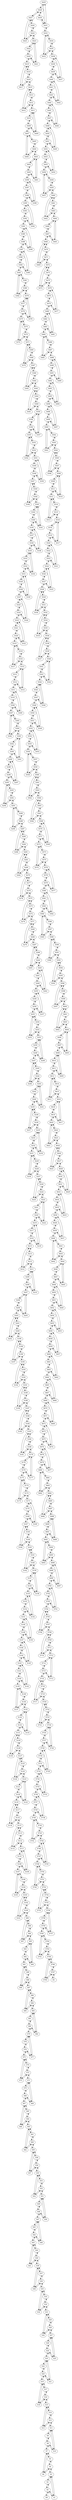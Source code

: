 strict digraph  {
	S429	 [id=429,
		ip="10.0.1.173",
		mac="00:00:0a:00:01:ad",
		type=switch];
	S428	 [id=428,
		ip="10.0.1.172",
		mac="00:00:0a:00:01:ac",
		type=switch];
	S429 -> S428	 [dst_port=2,
		src_port=1];
	S431	 [id=431,
		ip="10.0.1.175",
		mac="00:00:0a:00:01:af",
		type=switch];
	S429 -> S431	 [dst_port=1,
		src_port=2];
	S428 -> S429	 [dst_port=1,
		src_port=2];
	S427	 [id=427,
		ip="10.0.1.171",
		mac="00:00:0a:00:01:ab",
		type=switch];
	S428 -> S427	 [dst_port=3,
		src_port=1];
	S430	 [id=430,
		ip="10.0.1.174",
		mac="00:00:0a:00:01:ae",
		type=switch];
	S428 -> S430	 [dst_port=1,
		src_port=3];
	S423	 [id=423,
		ip="10.0.1.167",
		mac="00:00:0a:00:01:a7",
		type=switch];
	S422	 [id=422,
		ip="10.0.1.166",
		mac="00:00:0a:00:01:a6",
		type=switch];
	S423 -> S422	 [dst_port=2,
		src_port=2];
	S421	 [id=421,
		ip="10.0.1.165",
		mac="00:00:0a:00:01:a5",
		type=switch];
	S423 -> S421	 [dst_port=2,
		src_port=1];
	S424	 [id=424,
		ip="10.0.1.168",
		mac="00:00:0a:00:01:a8",
		type=switch];
	S423 -> S424	 [dst_port=1,
		src_port=3];
	S422 -> S423	 [dst_port=2,
		src_port=2];
	S420	 [id=420,
		ip="10.0.1.164",
		mac="00:00:0a:00:01:a4",
		type=switch];
	S422 -> S420	 [dst_port=3,
		src_port=1];
	S421 -> S423	 [dst_port=1,
		src_port=2];
	S421 -> S420	 [dst_port=2,
		src_port=1];
	S420 -> S422	 [dst_port=1,
		src_port=3];
	S420 -> S421	 [dst_port=1,
		src_port=2];
	S419	 [id=419,
		ip="10.0.1.163",
		mac="00:00:0a:00:01:a3",
		type=switch];
	S420 -> S419	 [dst_port=3,
		src_port=1];
	S427 -> S428	 [dst_port=1,
		src_port=3];
	S425	 [id=425,
		ip="10.0.1.169",
		mac="00:00:0a:00:01:a9",
		type=switch];
	S427 -> S425	 [dst_port=2,
		src_port=1];
	S426	 [id=426,
		ip="10.0.1.170",
		mac="00:00:0a:00:01:aa",
		type=switch];
	S427 -> S426	 [dst_port=2,
		src_port=2];
	S411	 [id=411,
		ip="10.0.1.155",
		mac="00:00:0a:00:01:9b",
		type=switch];
	S410	 [id=410,
		ip="10.0.1.154",
		mac="00:00:0a:00:01:9a",
		type=switch];
	S411 -> S410	 [dst_port=2,
		src_port=2];
	S409	 [id=409,
		ip="10.0.1.153",
		mac="00:00:0a:00:01:99",
		type=switch];
	S411 -> S409	 [dst_port=2,
		src_port=1];
	S412	 [id=412,
		ip="10.0.1.156",
		mac="00:00:0a:00:01:9c",
		type=switch];
	S411 -> S412	 [dst_port=1,
		src_port=3];
	S425 -> S427	 [dst_port=1,
		src_port=2];
	S425 -> S424	 [dst_port=2,
		src_port=1];
	S424 -> S423	 [dst_port=3,
		src_port=1];
	S424 -> S425	 [dst_port=1,
		src_port=2];
	S424 -> S426	 [dst_port=1,
		src_port=3];
	S416	 [id=416,
		ip="10.0.1.160",
		mac="00:00:0a:00:01:a0",
		type=switch];
	S417	 [id=417,
		ip="10.0.1.161",
		mac="00:00:0a:00:01:a1",
		type=switch];
	S416 -> S417	 [dst_port=1,
		src_port=2];
	S418	 [id=418,
		ip="10.0.1.162",
		mac="00:00:0a:00:01:a2",
		type=switch];
	S416 -> S418	 [dst_port=1,
		src_port=3];
	S415	 [id=415,
		ip="10.0.1.159",
		mac="00:00:0a:00:01:9f",
		type=switch];
	S416 -> S415	 [dst_port=3,
		src_port=1];
	S141	 [id=141,
		ip="10.0.0.141",
		mac="00:00:0a:00:00:8d",
		type=switch];
	S140	 [id=140,
		ip="10.0.0.140",
		mac="00:00:0a:00:00:8c",
		type=switch];
	S141 -> S140	 [dst_port=2,
		src_port=1];
	S143	 [id=143,
		ip="10.0.0.143",
		mac="00:00:0a:00:00:8f",
		type=switch];
	S141 -> S143	 [dst_port=1,
		src_port=2];
	S142	 [id=142,
		ip="10.0.0.142",
		mac="00:00:0a:00:00:8e",
		type=switch];
	S142 -> S140	 [dst_port=3,
		src_port=1];
	S142 -> S143	 [dst_port=2,
		src_port=2];
	S320	 [id=320,
		ip="10.0.1.64",
		mac="00:00:0a:00:01:40",
		type=switch];
	S321	 [id=321,
		ip="10.0.1.65",
		mac="00:00:0a:00:01:41",
		type=switch];
	S320 -> S321	 [dst_port=1,
		src_port=2];
	S322	 [id=322,
		ip="10.0.1.66",
		mac="00:00:0a:00:01:42",
		type=switch];
	S320 -> S322	 [dst_port=1,
		src_port=3];
	S319	 [id=319,
		ip="10.0.1.63",
		mac="00:00:0a:00:01:3f",
		type=switch];
	S320 -> S319	 [dst_port=3,
		src_port=1];
	S321 -> S320	 [dst_port=2,
		src_port=1];
	S323	 [id=323,
		ip="10.0.1.67",
		mac="00:00:0a:00:01:43",
		type=switch];
	S321 -> S323	 [dst_port=1,
		src_port=2];
	S322 -> S320	 [dst_port=3,
		src_port=1];
	S322 -> S323	 [dst_port=2,
		src_port=2];
	S323 -> S321	 [dst_port=2,
		src_port=1];
	S323 -> S322	 [dst_port=2,
		src_port=2];
	S324	 [id=324,
		ip="10.0.1.68",
		mac="00:00:0a:00:01:44",
		type=switch];
	S323 -> S324	 [dst_port=1,
		src_port=3];
	S324 -> S323	 [dst_port=3,
		src_port=1];
	S325	 [id=325,
		ip="10.0.1.69",
		mac="00:00:0a:00:01:45",
		type=switch];
	S324 -> S325	 [dst_port=1,
		src_port=2];
	S326	 [id=326,
		ip="10.0.1.70",
		mac="00:00:0a:00:01:46",
		type=switch];
	S324 -> S326	 [dst_port=1,
		src_port=3];
	S325 -> S324	 [dst_port=2,
		src_port=1];
	S327	 [id=327,
		ip="10.0.1.71",
		mac="00:00:0a:00:01:47",
		type=switch];
	S325 -> S327	 [dst_port=1,
		src_port=2];
	S739	 [id=739,
		ip="10.0.2.227",
		mac="00:00:0a:00:02:e3",
		type=switch];
	S737	 [id=737,
		ip="10.0.2.225",
		mac="00:00:0a:00:02:e1",
		type=switch];
	S739 -> S737	 [dst_port=2,
		src_port=1];
	S738	 [id=738,
		ip="10.0.2.226",
		mac="00:00:0a:00:02:e2",
		type=switch];
	S739 -> S738	 [dst_port=2,
		src_port=2];
	S740	 [id=740,
		ip="10.0.2.228",
		mac="00:00:0a:00:02:e4",
		type=switch];
	S739 -> S740	 [dst_port=1,
		src_port=3];
	S327 -> S325	 [dst_port=2,
		src_port=1];
	S328	 [id=328,
		ip="10.0.1.72",
		mac="00:00:0a:00:01:48",
		type=switch];
	S327 -> S328	 [dst_port=1,
		src_port=3];
	S327 -> S326	 [dst_port=2,
		src_port=2];
	S328 -> S327	 [dst_port=3,
		src_port=1];
	S329	 [id=329,
		ip="10.0.1.73",
		mac="00:00:0a:00:01:49",
		type=switch];
	S328 -> S329	 [dst_port=1,
		src_port=2];
	S330	 [id=330,
		ip="10.0.1.74",
		mac="00:00:0a:00:01:4a",
		type=switch];
	S328 -> S330	 [dst_port=1,
		src_port=3];
	S329 -> S328	 [dst_port=2,
		src_port=1];
	S331	 [id=331,
		ip="10.0.1.75",
		mac="00:00:0a:00:01:4b",
		type=switch];
	S329 -> S331	 [dst_port=1,
		src_port=2];
	S735	 [id=735,
		ip="10.0.2.223",
		mac="00:00:0a:00:02:df",
		type=switch];
	S734	 [id=734,
		ip="10.0.2.222",
		mac="00:00:0a:00:02:de",
		type=switch];
	S735 -> S734	 [dst_port=2,
		src_port=2];
	S733	 [id=733,
		ip="10.0.2.221",
		mac="00:00:0a:00:02:dd",
		type=switch];
	S735 -> S733	 [dst_port=2,
		src_port=1];
	S736	 [id=736,
		ip="10.0.2.224",
		mac="00:00:0a:00:02:e0",
		type=switch];
	S735 -> S736	 [dst_port=1,
		src_port=3];
	S734 -> S735	 [dst_port=2,
		src_port=2];
	S732	 [id=732,
		ip="10.0.2.220",
		mac="00:00:0a:00:02:dc",
		type=switch];
	S734 -> S732	 [dst_port=3,
		src_port=1];
	S733 -> S735	 [dst_port=1,
		src_port=2];
	S733 -> S732	 [dst_port=2,
		src_port=1];
	S732 -> S734	 [dst_port=1,
		src_port=3];
	S732 -> S733	 [dst_port=1,
		src_port=2];
	S731	 [id=731,
		ip="10.0.2.219",
		mac="00:00:0a:00:02:db",
		type=switch];
	S732 -> S731	 [dst_port=3,
		src_port=1];
	S731 -> S732	 [dst_port=1,
		src_port=3];
	S730	 [id=730,
		ip="10.0.2.218",
		mac="00:00:0a:00:02:da",
		type=switch];
	S731 -> S730	 [dst_port=2,
		src_port=2];
	S729	 [id=729,
		ip="10.0.2.217",
		mac="00:00:0a:00:02:d9",
		type=switch];
	S731 -> S729	 [dst_port=2,
		src_port=1];
	S730 -> S731	 [dst_port=2,
		src_port=2];
	S728	 [id=728,
		ip="10.0.2.216",
		mac="00:00:0a:00:02:d8",
		type=switch];
	S730 -> S728	 [dst_port=3,
		src_port=1];
	S258	 [id=258,
		ip="10.0.1.2",
		mac="00:00:0a:00:01:02",
		type=switch];
	S259	 [id=259,
		ip="10.0.1.3",
		mac="00:00:0a:00:01:03",
		type=switch];
	S258 -> S259	 [dst_port=2,
		src_port=2];
	S256	 [id=256,
		ip="10.0.1.0",
		mac="00:00:0a:00:01:00",
		type=switch];
	S258 -> S256	 [dst_port=3,
		src_port=1];
	S259 -> S258	 [dst_port=2,
		src_port=2];
	S257	 [id=257,
		ip="10.0.1.1",
		mac="00:00:0a:00:01:01",
		type=switch];
	S259 -> S257	 [dst_port=2,
		src_port=1];
	S260	 [id=260,
		ip="10.0.1.4",
		mac="00:00:0a:00:01:04",
		type=switch];
	S259 -> S260	 [dst_port=1,
		src_port=3];
	S555	 [id=555,
		ip="10.0.2.43",
		mac="00:00:0a:00:02:2b",
		type=switch];
	S554	 [id=554,
		ip="10.0.2.42",
		mac="00:00:0a:00:02:2a",
		type=switch];
	S555 -> S554	 [dst_port=2,
		src_port=2];
	S553	 [id=553,
		ip="10.0.2.41",
		mac="00:00:0a:00:02:29",
		type=switch];
	S555 -> S553	 [dst_port=2,
		src_port=1];
	S556	 [id=556,
		ip="10.0.2.44",
		mac="00:00:0a:00:02:2c",
		type=switch];
	S555 -> S556	 [dst_port=1,
		src_port=3];
	S554 -> S555	 [dst_port=2,
		src_port=2];
	S552	 [id=552,
		ip="10.0.2.40",
		mac="00:00:0a:00:02:28",
		type=switch];
	S554 -> S552	 [dst_port=3,
		src_port=1];
	S553 -> S555	 [dst_port=1,
		src_port=2];
	S553 -> S552	 [dst_port=2,
		src_port=1];
	S146	 [id=146,
		ip="10.0.0.146",
		mac="00:00:0a:00:00:92",
		type=switch];
	S144	 [id=144,
		ip="10.0.0.144",
		mac="00:00:0a:00:00:90",
		type=switch];
	S146 -> S144	 [dst_port=3,
		src_port=1];
	S147	 [id=147,
		ip="10.0.0.147",
		mac="00:00:0a:00:00:93",
		type=switch];
	S146 -> S147	 [dst_port=2,
		src_port=2];
	S551	 [id=551,
		ip="10.0.2.39",
		mac="00:00:0a:00:02:27",
		type=switch];
	S550	 [id=550,
		ip="10.0.2.38",
		mac="00:00:0a:00:02:26",
		type=switch];
	S551 -> S550	 [dst_port=2,
		src_port=2];
	S551 -> S552	 [dst_port=1,
		src_port=3];
	S549	 [id=549,
		ip="10.0.2.37",
		mac="00:00:0a:00:02:25",
		type=switch];
	S551 -> S549	 [dst_port=2,
		src_port=1];
	S550 -> S551	 [dst_port=2,
		src_port=2];
	S548	 [id=548,
		ip="10.0.2.36",
		mac="00:00:0a:00:02:24",
		type=switch];
	S550 -> S548	 [dst_port=3,
		src_port=1];
	S250	 [id=250,
		ip="10.0.0.250",
		mac="00:00:0a:00:00:fa",
		type=switch];
	S251	 [id=251,
		ip="10.0.0.251",
		mac="00:00:0a:00:00:fb",
		type=switch];
	S250 -> S251	 [dst_port=2,
		src_port=2];
	S248	 [id=248,
		ip="10.0.0.248",
		mac="00:00:0a:00:00:f8",
		type=switch];
	S250 -> S248	 [dst_port=3,
		src_port=1];
	S251 -> S250	 [dst_port=2,
		src_port=2];
	S252	 [id=252,
		ip="10.0.0.252",
		mac="00:00:0a:00:00:fc",
		type=switch];
	S251 -> S252	 [dst_port=1,
		src_port=3];
	S249	 [id=249,
		ip="10.0.0.249",
		mac="00:00:0a:00:00:f9",
		type=switch];
	S251 -> S249	 [dst_port=2,
		src_port=1];
	S252 -> S251	 [dst_port=3,
		src_port=1];
	S253	 [id=253,
		ip="10.0.0.253",
		mac="00:00:0a:00:00:fd",
		type=switch];
	S252 -> S253	 [dst_port=1,
		src_port=2];
	S254	 [id=254,
		ip="10.0.0.254",
		mac="00:00:0a:00:00:fe",
		type=switch];
	S252 -> S254	 [dst_port=1,
		src_port=3];
	S253 -> S252	 [dst_port=2,
		src_port=1];
	S255	 [id=255,
		ip="10.0.0.255",
		mac="00:00:0a:00:00:ff",
		type=switch];
	S253 -> S255	 [dst_port=1,
		src_port=2];
	S254 -> S252	 [dst_port=3,
		src_port=1];
	S254 -> S255	 [dst_port=2,
		src_port=2];
	S255 -> S253	 [dst_port=2,
		src_port=1];
	S255 -> S254	 [dst_port=2,
		src_port=2];
	S255 -> S256	 [dst_port=1,
		src_port=3];
	S256 -> S258	 [dst_port=1,
		src_port=3];
	S256 -> S255	 [dst_port=3,
		src_port=1];
	S256 -> S257	 [dst_port=1,
		src_port=2];
	S257 -> S259	 [dst_port=1,
		src_port=2];
	S257 -> S256	 [dst_port=2,
		src_port=1];
	S44	 [id=44,
		ip="10.0.0.44",
		mac="00:00:0a:00:00:2c",
		type=switch];
	S45	 [id=45,
		ip="10.0.0.45",
		mac="00:00:0a:00:00:2d",
		type=switch];
	S44 -> S45	 [dst_port=1,
		src_port=2];
	S46	 [id=46,
		ip="10.0.0.46",
		mac="00:00:0a:00:00:2e",
		type=switch];
	S44 -> S46	 [dst_port=1,
		src_port=3];
	S43	 [id=43,
		ip="10.0.0.43",
		mac="00:00:0a:00:00:2b",
		type=switch];
	S44 -> S43	 [dst_port=3,
		src_port=1];
	S45 -> S44	 [dst_port=2,
		src_port=1];
	S47	 [id=47,
		ip="10.0.0.47",
		mac="00:00:0a:00:00:2f",
		type=switch];
	S45 -> S47	 [dst_port=1,
		src_port=2];
	S46 -> S44	 [dst_port=3,
		src_port=1];
	S46 -> S47	 [dst_port=2,
		src_port=2];
	S47 -> S45	 [dst_port=2,
		src_port=1];
	S47 -> S46	 [dst_port=2,
		src_port=2];
	S48	 [id=48,
		ip="10.0.0.48",
		mac="00:00:0a:00:00:30",
		type=switch];
	S47 -> S48	 [dst_port=1,
		src_port=3];
	S40	 [id=40,
		ip="10.0.0.40",
		mac="00:00:0a:00:00:28",
		type=switch];
	S41	 [id=41,
		ip="10.0.0.41",
		mac="00:00:0a:00:00:29",
		type=switch];
	S40 -> S41	 [dst_port=1,
		src_port=2];
	S42	 [id=42,
		ip="10.0.0.42",
		mac="00:00:0a:00:00:2a",
		type=switch];
	S40 -> S42	 [dst_port=1,
		src_port=3];
	S39	 [id=39,
		ip="10.0.0.39",
		mac="00:00:0a:00:00:27",
		type=switch];
	S40 -> S39	 [dst_port=3,
		src_port=1];
	S41 -> S40	 [dst_port=2,
		src_port=1];
	S41 -> S43	 [dst_port=1,
		src_port=2];
	S42 -> S40	 [dst_port=3,
		src_port=1];
	S42 -> S43	 [dst_port=2,
		src_port=2];
	S43 -> S44	 [dst_port=1,
		src_port=3];
	S43 -> S41	 [dst_port=2,
		src_port=1];
	S43 -> S42	 [dst_port=2,
		src_port=2];
	S27	 [id=27,
		ip="10.0.0.27",
		mac="00:00:0a:00:00:1b",
		type=switch];
	S26	 [id=26,
		ip="10.0.0.26",
		mac="00:00:0a:00:00:1a",
		type=switch];
	S27 -> S26	 [dst_port=2,
		src_port=2];
	S25	 [id=25,
		ip="10.0.0.25",
		mac="00:00:0a:00:00:19",
		type=switch];
	S27 -> S25	 [dst_port=2,
		src_port=1];
	S28	 [id=28,
		ip="10.0.0.28",
		mac="00:00:0a:00:00:1c",
		type=switch];
	S27 -> S28	 [dst_port=1,
		src_port=3];
	S48 -> S47	 [dst_port=3,
		src_port=1];
	S49	 [id=49,
		ip="10.0.0.49",
		mac="00:00:0a:00:00:31",
		type=switch];
	S48 -> S49	 [dst_port=1,
		src_port=2];
	S50	 [id=50,
		ip="10.0.0.50",
		mac="00:00:0a:00:00:32",
		type=switch];
	S48 -> S50	 [dst_port=1,
		src_port=3];
	S49 -> S48	 [dst_port=2,
		src_port=1];
	S51	 [id=51,
		ip="10.0.0.51",
		mac="00:00:0a:00:00:33",
		type=switch];
	S49 -> S51	 [dst_port=1,
		src_port=2];
	S135	 [id=135,
		ip="10.0.0.135",
		mac="00:00:0a:00:00:87",
		type=switch];
	S134	 [id=134,
		ip="10.0.0.134",
		mac="00:00:0a:00:00:86",
		type=switch];
	S135 -> S134	 [dst_port=2,
		src_port=2];
	S136	 [id=136,
		ip="10.0.0.136",
		mac="00:00:0a:00:00:88",
		type=switch];
	S135 -> S136	 [dst_port=1,
		src_port=3];
	S133	 [id=133,
		ip="10.0.0.133",
		mac="00:00:0a:00:00:85",
		type=switch];
	S135 -> S133	 [dst_port=2,
		src_port=1];
	S134 -> S135	 [dst_port=2,
		src_port=2];
	S132	 [id=132,
		ip="10.0.0.132",
		mac="00:00:0a:00:00:84",
		type=switch];
	S134 -> S132	 [dst_port=3,
		src_port=1];
	S137	 [id=137,
		ip="10.0.0.137",
		mac="00:00:0a:00:00:89",
		type=switch];
	S137 -> S136	 [dst_port=2,
		src_port=1];
	S139	 [id=139,
		ip="10.0.0.139",
		mac="00:00:0a:00:00:8b",
		type=switch];
	S137 -> S139	 [dst_port=1,
		src_port=2];
	S136 -> S135	 [dst_port=3,
		src_port=1];
	S136 -> S137	 [dst_port=1,
		src_port=2];
	S138	 [id=138,
		ip="10.0.0.138",
		mac="00:00:0a:00:00:8a",
		type=switch];
	S136 -> S138	 [dst_port=1,
		src_port=3];
	S131	 [id=131,
		ip="10.0.0.131",
		mac="00:00:0a:00:00:83",
		type=switch];
	S130	 [id=130,
		ip="10.0.0.130",
		mac="00:00:0a:00:00:82",
		type=switch];
	S131 -> S130	 [dst_port=2,
		src_port=2];
	S131 -> S132	 [dst_port=1,
		src_port=3];
	S129	 [id=129,
		ip="10.0.0.129",
		mac="00:00:0a:00:00:81",
		type=switch];
	S131 -> S129	 [dst_port=2,
		src_port=1];
	S130 -> S131	 [dst_port=2,
		src_port=2];
	S128	 [id=128,
		ip="10.0.0.128",
		mac="00:00:0a:00:00:80",
		type=switch];
	S130 -> S128	 [dst_port=3,
		src_port=1];
	S133 -> S135	 [dst_port=1,
		src_port=2];
	S133 -> S132	 [dst_port=2,
		src_port=1];
	S132 -> S134	 [dst_port=1,
		src_port=3];
	S132 -> S131	 [dst_port=3,
		src_port=1];
	S132 -> S133	 [dst_port=1,
		src_port=2];
	S139 -> S137	 [dst_port=2,
		src_port=1];
	S139 -> S138	 [dst_port=2,
		src_port=2];
	S139 -> S140	 [dst_port=1,
		src_port=3];
	S138 -> S136	 [dst_port=3,
		src_port=1];
	S138 -> S139	 [dst_port=2,
		src_port=2];
	S377	 [id=377,
		ip="10.0.1.121",
		mac="00:00:0a:00:01:79",
		type=switch];
	S376	 [id=376,
		ip="10.0.1.120",
		mac="00:00:0a:00:01:78",
		type=switch];
	S377 -> S376	 [dst_port=2,
		src_port=1];
	S379	 [id=379,
		ip="10.0.1.123",
		mac="00:00:0a:00:01:7b",
		type=switch];
	S377 -> S379	 [dst_port=1,
		src_port=2];
	S482	 [id=482,
		ip="10.0.1.226",
		mac="00:00:0a:00:01:e2",
		type=switch];
	S480	 [id=480,
		ip="10.0.1.224",
		mac="00:00:0a:00:01:e0",
		type=switch];
	S482 -> S480	 [dst_port=3,
		src_port=1];
	S483	 [id=483,
		ip="10.0.1.227",
		mac="00:00:0a:00:01:e3",
		type=switch];
	S482 -> S483	 [dst_port=2,
		src_port=2];
	S376 -> S377	 [dst_port=1,
		src_port=2];
	S378	 [id=378,
		ip="10.0.1.122",
		mac="00:00:0a:00:01:7a",
		type=switch];
	S376 -> S378	 [dst_port=1,
		src_port=3];
	S375	 [id=375,
		ip="10.0.1.119",
		mac="00:00:0a:00:01:77",
		type=switch];
	S376 -> S375	 [dst_port=3,
		src_port=1];
	S9	 [id=9,
		ip="10.0.0.9",
		mac="00:00:0a:00:00:09",
		type=switch];
	S8	 [id=8,
		ip="10.0.0.8",
		mac="00:00:0a:00:00:08",
		type=switch];
	S9 -> S8	 [dst_port=2,
		src_port=1];
	S11	 [id=11,
		ip="10.0.0.11",
		mac="00:00:0a:00:00:0b",
		type=switch];
	S9 -> S11	 [dst_port=1,
		src_port=2];
	S8 -> S9	 [dst_port=1,
		src_port=2];
	S7	 [id=7,
		ip="10.0.0.7",
		mac="00:00:0a:00:00:07",
		type=switch];
	S8 -> S7	 [dst_port=3,
		src_port=1];
	S10	 [id=10,
		ip="10.0.0.10",
		mac="00:00:0a:00:00:0a",
		type=switch];
	S8 -> S10	 [dst_port=1,
		src_port=3];
	S379 -> S377	 [dst_port=2,
		src_port=1];
	S379 -> S378	 [dst_port=2,
		src_port=2];
	S380	 [id=380,
		ip="10.0.1.124",
		mac="00:00:0a:00:01:7c",
		type=switch];
	S379 -> S380	 [dst_port=1,
		src_port=3];
	S378 -> S376	 [dst_port=3,
		src_port=1];
	S378 -> S379	 [dst_port=2,
		src_port=2];
	S3	 [id=3,
		ip="10.0.0.3",
		mac="00:00:0a:00:00:03",
		type=switch];
	S2	 [id=2,
		ip="10.0.0.2",
		mac="00:00:0a:00:00:02",
		type=switch];
	S3 -> S2	 [dst_port=2,
		src_port=2];
	S1	 [id=1,
		ip="10.0.0.1",
		mac="00:00:0a:00:00:01",
		type=switch];
	S3 -> S1	 [dst_port=2,
		src_port=1];
	S4	 [id=4,
		ip="10.0.0.4",
		mac="00:00:0a:00:00:04",
		type=switch];
	S3 -> S4	 [dst_port=1,
		src_port=3];
	S2 -> S3	 [dst_port=2,
		src_port=2];
	S0	 [id=0,
		ip="10.0.0.0",
		mac="00:00:0a:00:00:00",
		type=switch];
	S2 -> S0	 [dst_port=3,
		src_port=1];
	S1 -> S3	 [dst_port=1,
		src_port=2];
	S1 -> S0	 [dst_port=2,
		src_port=1];
	S0 -> S2	 [dst_port=1,
		src_port=3];
	S0 -> S1	 [dst_port=1,
		src_port=2];
	H0	 [id=-1,
		ip="10.255.255.253",
		mac="00:00:0a:ff:ff:fd",
		type=host];
	S0 -> H0	 [dst_port=1,
		src_port=1];
	S7 -> S8	 [dst_port=1,
		src_port=3];
	S6	 [id=6,
		ip="10.0.0.6",
		mac="00:00:0a:00:00:06",
		type=switch];
	S7 -> S6	 [dst_port=2,
		src_port=2];
	S5	 [id=5,
		ip="10.0.0.5",
		mac="00:00:0a:00:00:05",
		type=switch];
	S7 -> S5	 [dst_port=2,
		src_port=1];
	S6 -> S7	 [dst_port=2,
		src_port=2];
	S6 -> S4	 [dst_port=3,
		src_port=1];
	S5 -> S7	 [dst_port=1,
		src_port=2];
	S5 -> S4	 [dst_port=2,
		src_port=1];
	S4 -> S3	 [dst_port=3,
		src_port=1];
	S4 -> S6	 [dst_port=1,
		src_port=3];
	S4 -> S5	 [dst_port=1,
		src_port=2];
	S678	 [id=678,
		ip="10.0.2.166",
		mac="00:00:0a:00:02:a6",
		type=switch];
	S679	 [id=679,
		ip="10.0.2.167",
		mac="00:00:0a:00:02:a7",
		type=switch];
	S678 -> S679	 [dst_port=2,
		src_port=2];
	S676	 [id=676,
		ip="10.0.2.164",
		mac="00:00:0a:00:02:a4",
		type=switch];
	S678 -> S676	 [dst_port=3,
		src_port=1];
	S679 -> S678	 [dst_port=2,
		src_port=2];
	S677	 [id=677,
		ip="10.0.2.165",
		mac="00:00:0a:00:02:a5",
		type=switch];
	S679 -> S677	 [dst_port=2,
		src_port=1];
	S680	 [id=680,
		ip="10.0.2.168",
		mac="00:00:0a:00:02:a8",
		type=switch];
	S679 -> S680	 [dst_port=1,
		src_port=3];
	S672	 [id=672,
		ip="10.0.2.160",
		mac="00:00:0a:00:02:a0",
		type=switch];
	S673	 [id=673,
		ip="10.0.2.161",
		mac="00:00:0a:00:02:a1",
		type=switch];
	S672 -> S673	 [dst_port=1,
		src_port=2];
	S671	 [id=671,
		ip="10.0.2.159",
		mac="00:00:0a:00:02:9f",
		type=switch];
	S672 -> S671	 [dst_port=3,
		src_port=1];
	S674	 [id=674,
		ip="10.0.2.162",
		mac="00:00:0a:00:02:a2",
		type=switch];
	S672 -> S674	 [dst_port=1,
		src_port=3];
	S673 -> S672	 [dst_port=2,
		src_port=1];
	S675	 [id=675,
		ip="10.0.2.163",
		mac="00:00:0a:00:02:a3",
		type=switch];
	S673 -> S675	 [dst_port=1,
		src_port=2];
	S670	 [id=670,
		ip="10.0.2.158",
		mac="00:00:0a:00:02:9e",
		type=switch];
	S670 -> S671	 [dst_port=2,
		src_port=2];
	S668	 [id=668,
		ip="10.0.2.156",
		mac="00:00:0a:00:02:9c",
		type=switch];
	S670 -> S668	 [dst_port=3,
		src_port=1];
	S671 -> S672	 [dst_port=1,
		src_port=3];
	S671 -> S670	 [dst_port=2,
		src_port=2];
	S669	 [id=669,
		ip="10.0.2.157",
		mac="00:00:0a:00:02:9d",
		type=switch];
	S671 -> S669	 [dst_port=2,
		src_port=1];
	S676 -> S678	 [dst_port=1,
		src_port=3];
	S676 -> S677	 [dst_port=1,
		src_port=2];
	S676 -> S675	 [dst_port=3,
		src_port=1];
	S677 -> S679	 [dst_port=1,
		src_port=2];
	S677 -> S676	 [dst_port=2,
		src_port=1];
	S674 -> S672	 [dst_port=3,
		src_port=1];
	S674 -> S675	 [dst_port=2,
		src_port=2];
	S675 -> S673	 [dst_port=2,
		src_port=1];
	S675 -> S676	 [dst_port=1,
		src_port=3];
	S675 -> S674	 [dst_port=2,
		src_port=2];
	S452	 [id=452,
		ip="10.0.1.196",
		mac="00:00:0a:00:01:c4",
		type=switch];
	S453	 [id=453,
		ip="10.0.1.197",
		mac="00:00:0a:00:01:c5",
		type=switch];
	S452 -> S453	 [dst_port=1,
		src_port=2];
	S451	 [id=451,
		ip="10.0.1.195",
		mac="00:00:0a:00:01:c3",
		type=switch];
	S452 -> S451	 [dst_port=3,
		src_port=1];
	S454	 [id=454,
		ip="10.0.1.198",
		mac="00:00:0a:00:01:c6",
		type=switch];
	S452 -> S454	 [dst_port=1,
		src_port=3];
	S453 -> S452	 [dst_port=2,
		src_port=1];
	S455	 [id=455,
		ip="10.0.1.199",
		mac="00:00:0a:00:01:c7",
		type=switch];
	S453 -> S455	 [dst_port=1,
		src_port=2];
	S450	 [id=450,
		ip="10.0.1.194",
		mac="00:00:0a:00:01:c2",
		type=switch];
	S450 -> S451	 [dst_port=2,
		src_port=2];
	S448	 [id=448,
		ip="10.0.1.192",
		mac="00:00:0a:00:01:c0",
		type=switch];
	S450 -> S448	 [dst_port=3,
		src_port=1];
	S451 -> S452	 [dst_port=1,
		src_port=3];
	S451 -> S450	 [dst_port=2,
		src_port=2];
	S449	 [id=449,
		ip="10.0.1.193",
		mac="00:00:0a:00:01:c1",
		type=switch];
	S451 -> S449	 [dst_port=2,
		src_port=1];
	S108	 [id=108,
		ip="10.0.0.108",
		mac="00:00:0a:00:00:6c",
		type=switch];
	S107	 [id=107,
		ip="10.0.0.107",
		mac="00:00:0a:00:00:6b",
		type=switch];
	S108 -> S107	 [dst_port=3,
		src_port=1];
	S110	 [id=110,
		ip="10.0.0.110",
		mac="00:00:0a:00:00:6e",
		type=switch];
	S108 -> S110	 [dst_port=1,
		src_port=3];
	S109	 [id=109,
		ip="10.0.0.109",
		mac="00:00:0a:00:00:6d",
		type=switch];
	S108 -> S109	 [dst_port=1,
		src_port=2];
	S326 -> S324	 [dst_port=3,
		src_port=1];
	S326 -> S327	 [dst_port=2,
		src_port=2];
	S454 -> S452	 [dst_port=3,
		src_port=1];
	S454 -> S455	 [dst_port=2,
		src_port=2];
	S455 -> S453	 [dst_port=2,
		src_port=1];
	S455 -> S454	 [dst_port=2,
		src_port=2];
	S456	 [id=456,
		ip="10.0.1.200",
		mac="00:00:0a:00:01:c8",
		type=switch];
	S455 -> S456	 [dst_port=1,
		src_port=3];
	S104	 [id=104,
		ip="10.0.0.104",
		mac="00:00:0a:00:00:68",
		type=switch];
	S105	 [id=105,
		ip="10.0.0.105",
		mac="00:00:0a:00:00:69",
		type=switch];
	S104 -> S105	 [dst_port=1,
		src_port=2];
	S106	 [id=106,
		ip="10.0.0.106",
		mac="00:00:0a:00:00:6a",
		type=switch];
	S104 -> S106	 [dst_port=1,
		src_port=3];
	S103	 [id=103,
		ip="10.0.0.103",
		mac="00:00:0a:00:00:67",
		type=switch];
	S104 -> S103	 [dst_port=3,
		src_port=1];
	S105 -> S104	 [dst_port=2,
		src_port=1];
	S105 -> S107	 [dst_port=1,
		src_port=2];
	S106 -> S104	 [dst_port=3,
		src_port=1];
	S106 -> S107	 [dst_port=2,
		src_port=2];
	S107 -> S108	 [dst_port=1,
		src_port=3];
	S107 -> S105	 [dst_port=2,
		src_port=1];
	S107 -> S106	 [dst_port=2,
		src_port=2];
	S100	 [id=100,
		ip="10.0.0.100",
		mac="00:00:0a:00:00:64",
		type=switch];
	S101	 [id=101,
		ip="10.0.0.101",
		mac="00:00:0a:00:00:65",
		type=switch];
	S100 -> S101	 [dst_port=1,
		src_port=2];
	S102	 [id=102,
		ip="10.0.0.102",
		mac="00:00:0a:00:00:66",
		type=switch];
	S100 -> S102	 [dst_port=1,
		src_port=3];
	S99	 [id=99,
		ip="10.0.0.99",
		mac="00:00:0a:00:00:63",
		type=switch];
	S100 -> S99	 [dst_port=3,
		src_port=1];
	S101 -> S100	 [dst_port=2,
		src_port=1];
	S101 -> S103	 [dst_port=1,
		src_port=2];
	S102 -> S100	 [dst_port=3,
		src_port=1];
	S102 -> S103	 [dst_port=2,
		src_port=2];
	S103 -> S104	 [dst_port=1,
		src_port=3];
	S103 -> S101	 [dst_port=2,
		src_port=1];
	S103 -> S102	 [dst_port=2,
		src_port=2];
	S737 -> S739	 [dst_port=1,
		src_port=2];
	S737 -> S736	 [dst_port=2,
		src_port=1];
	S736 -> S735	 [dst_port=3,
		src_port=1];
	S736 -> S737	 [dst_port=1,
		src_port=2];
	S736 -> S738	 [dst_port=1,
		src_port=3];
	S580	 [id=580,
		ip="10.0.2.68",
		mac="00:00:0a:00:02:44",
		type=switch];
	S581	 [id=581,
		ip="10.0.2.69",
		mac="00:00:0a:00:02:45",
		type=switch];
	S580 -> S581	 [dst_port=1,
		src_port=2];
	S582	 [id=582,
		ip="10.0.2.70",
		mac="00:00:0a:00:02:46",
		type=switch];
	S580 -> S582	 [dst_port=1,
		src_port=3];
	S579	 [id=579,
		ip="10.0.2.67",
		mac="00:00:0a:00:02:43",
		type=switch];
	S580 -> S579	 [dst_port=3,
		src_port=1];
	S581 -> S580	 [dst_port=2,
		src_port=1];
	S583	 [id=583,
		ip="10.0.2.71",
		mac="00:00:0a:00:02:47",
		type=switch];
	S581 -> S583	 [dst_port=1,
		src_port=2];
	S582 -> S580	 [dst_port=3,
		src_port=1];
	S582 -> S583	 [dst_port=2,
		src_port=2];
	S583 -> S581	 [dst_port=2,
		src_port=1];
	S583 -> S582	 [dst_port=2,
		src_port=2];
	S584	 [id=584,
		ip="10.0.2.72",
		mac="00:00:0a:00:02:48",
		type=switch];
	S583 -> S584	 [dst_port=1,
		src_port=3];
	S584 -> S583	 [dst_port=3,
		src_port=1];
	S585	 [id=585,
		ip="10.0.2.73",
		mac="00:00:0a:00:02:49",
		type=switch];
	S584 -> S585	 [dst_port=1,
		src_port=2];
	S586	 [id=586,
		ip="10.0.2.74",
		mac="00:00:0a:00:02:4a",
		type=switch];
	S584 -> S586	 [dst_port=1,
		src_port=3];
	S585 -> S584	 [dst_port=2,
		src_port=1];
	S587	 [id=587,
		ip="10.0.2.75",
		mac="00:00:0a:00:02:4b",
		type=switch];
	S585 -> S587	 [dst_port=1,
		src_port=2];
	S586 -> S584	 [dst_port=3,
		src_port=1];
	S586 -> S587	 [dst_port=2,
		src_port=2];
	S587 -> S585	 [dst_port=2,
		src_port=1];
	S587 -> S586	 [dst_port=2,
		src_port=2];
	S588	 [id=588,
		ip="10.0.2.76",
		mac="00:00:0a:00:02:4c",
		type=switch];
	S587 -> S588	 [dst_port=1,
		src_port=3];
	S588 -> S587	 [dst_port=3,
		src_port=1];
	S589	 [id=589,
		ip="10.0.2.77",
		mac="00:00:0a:00:02:4d",
		type=switch];
	S588 -> S589	 [dst_port=1,
		src_port=2];
	S590	 [id=590,
		ip="10.0.2.78",
		mac="00:00:0a:00:02:4e",
		type=switch];
	S588 -> S590	 [dst_port=1,
		src_port=3];
	S589 -> S588	 [dst_port=2,
		src_port=1];
	S591	 [id=591,
		ip="10.0.2.79",
		mac="00:00:0a:00:02:4f",
		type=switch];
	S589 -> S591	 [dst_port=1,
		src_port=2];
	S179	 [id=179,
		ip="10.0.0.179",
		mac="00:00:0a:00:00:b3",
		type=switch];
	S178	 [id=178,
		ip="10.0.0.178",
		mac="00:00:0a:00:00:b2",
		type=switch];
	S179 -> S178	 [dst_port=2,
		src_port=2];
	S177	 [id=177,
		ip="10.0.0.177",
		mac="00:00:0a:00:00:b1",
		type=switch];
	S179 -> S177	 [dst_port=2,
		src_port=1];
	S180	 [id=180,
		ip="10.0.0.180",
		mac="00:00:0a:00:00:b4",
		type=switch];
	S179 -> S180	 [dst_port=1,
		src_port=3];
	S178 -> S179	 [dst_port=2,
		src_port=2];
	S176	 [id=176,
		ip="10.0.0.176",
		mac="00:00:0a:00:00:b0",
		type=switch];
	S178 -> S176	 [dst_port=3,
		src_port=1];
	S171	 [id=171,
		ip="10.0.0.171",
		mac="00:00:0a:00:00:ab",
		type=switch];
	S170	 [id=170,
		ip="10.0.0.170",
		mac="00:00:0a:00:00:aa",
		type=switch];
	S171 -> S170	 [dst_port=2,
		src_port=2];
	S172	 [id=172,
		ip="10.0.0.172",
		mac="00:00:0a:00:00:ac",
		type=switch];
	S171 -> S172	 [dst_port=1,
		src_port=3];
	S169	 [id=169,
		ip="10.0.0.169",
		mac="00:00:0a:00:00:a9",
		type=switch];
	S171 -> S169	 [dst_port=2,
		src_port=1];
	S170 -> S171	 [dst_port=2,
		src_port=2];
	S168	 [id=168,
		ip="10.0.0.168",
		mac="00:00:0a:00:00:a8",
		type=switch];
	S170 -> S168	 [dst_port=3,
		src_port=1];
	S173	 [id=173,
		ip="10.0.0.173",
		mac="00:00:0a:00:00:ad",
		type=switch];
	S173 -> S172	 [dst_port=2,
		src_port=1];
	S175	 [id=175,
		ip="10.0.0.175",
		mac="00:00:0a:00:00:af",
		type=switch];
	S173 -> S175	 [dst_port=1,
		src_port=2];
	S172 -> S171	 [dst_port=3,
		src_port=1];
	S172 -> S173	 [dst_port=1,
		src_port=2];
	S174	 [id=174,
		ip="10.0.0.174",
		mac="00:00:0a:00:00:ae",
		type=switch];
	S172 -> S174	 [dst_port=1,
		src_port=3];
	S175 -> S173	 [dst_port=2,
		src_port=1];
	S175 -> S174	 [dst_port=2,
		src_port=2];
	S175 -> S176	 [dst_port=1,
		src_port=3];
	S174 -> S172	 [dst_port=3,
		src_port=1];
	S174 -> S175	 [dst_port=2,
		src_port=2];
	S177 -> S179	 [dst_port=1,
		src_port=2];
	S177 -> S176	 [dst_port=2,
		src_port=1];
	S176 -> S178	 [dst_port=1,
		src_port=3];
	S176 -> S175	 [dst_port=3,
		src_port=1];
	S176 -> S177	 [dst_port=1,
		src_port=2];
	S207	 [id=207,
		ip="10.0.0.207",
		mac="00:00:0a:00:00:cf",
		type=switch];
	S206	 [id=206,
		ip="10.0.0.206",
		mac="00:00:0a:00:00:ce",
		type=switch];
	S207 -> S206	 [dst_port=2,
		src_port=2];
	S205	 [id=205,
		ip="10.0.0.205",
		mac="00:00:0a:00:00:cd",
		type=switch];
	S207 -> S205	 [dst_port=2,
		src_port=1];
	S208	 [id=208,
		ip="10.0.0.208",
		mac="00:00:0a:00:00:d0",
		type=switch];
	S207 -> S208	 [dst_port=1,
		src_port=3];
	S206 -> S207	 [dst_port=2,
		src_port=2];
	S204	 [id=204,
		ip="10.0.0.204",
		mac="00:00:0a:00:00:cc",
		type=switch];
	S206 -> S204	 [dst_port=3,
		src_port=1];
	S205 -> S207	 [dst_port=1,
		src_port=2];
	S205 -> S204	 [dst_port=2,
		src_port=1];
	S204 -> S206	 [dst_port=1,
		src_port=3];
	S204 -> S205	 [dst_port=1,
		src_port=2];
	S203	 [id=203,
		ip="10.0.0.203",
		mac="00:00:0a:00:00:cb",
		type=switch];
	S204 -> S203	 [dst_port=3,
		src_port=1];
	S203 -> S204	 [dst_port=1,
		src_port=3];
	S202	 [id=202,
		ip="10.0.0.202",
		mac="00:00:0a:00:00:ca",
		type=switch];
	S203 -> S202	 [dst_port=2,
		src_port=2];
	S201	 [id=201,
		ip="10.0.0.201",
		mac="00:00:0a:00:00:c9",
		type=switch];
	S203 -> S201	 [dst_port=2,
		src_port=1];
	S202 -> S203	 [dst_port=2,
		src_port=2];
	S200	 [id=200,
		ip="10.0.0.200",
		mac="00:00:0a:00:00:c8",
		type=switch];
	S202 -> S200	 [dst_port=3,
		src_port=1];
	S201 -> S203	 [dst_port=1,
		src_port=2];
	S201 -> S200	 [dst_port=2,
		src_port=1];
	S200 -> S202	 [dst_port=1,
		src_port=3];
	S200 -> S201	 [dst_port=1,
		src_port=2];
	S199	 [id=199,
		ip="10.0.0.199",
		mac="00:00:0a:00:00:c7",
		type=switch];
	S200 -> S199	 [dst_port=3,
		src_port=1];
	S209	 [id=209,
		ip="10.0.0.209",
		mac="00:00:0a:00:00:d1",
		type=switch];
	S209 -> S208	 [dst_port=2,
		src_port=1];
	S211	 [id=211,
		ip="10.0.0.211",
		mac="00:00:0a:00:00:d3",
		type=switch];
	S209 -> S211	 [dst_port=1,
		src_port=2];
	S208 -> S207	 [dst_port=3,
		src_port=1];
	S208 -> S209	 [dst_port=1,
		src_port=2];
	S210	 [id=210,
		ip="10.0.0.210",
		mac="00:00:0a:00:00:d2",
		type=switch];
	S208 -> S210	 [dst_port=1,
		src_port=3];
	S197	 [id=197,
		ip="10.0.0.197",
		mac="00:00:0a:00:00:c5",
		type=switch];
	S196	 [id=196,
		ip="10.0.0.196",
		mac="00:00:0a:00:00:c4",
		type=switch];
	S197 -> S196	 [dst_port=2,
		src_port=1];
	S197 -> S199	 [dst_port=1,
		src_port=2];
	S196 -> S197	 [dst_port=1,
		src_port=2];
	S195	 [id=195,
		ip="10.0.0.195",
		mac="00:00:0a:00:00:c3",
		type=switch];
	S196 -> S195	 [dst_port=3,
		src_port=1];
	S198	 [id=198,
		ip="10.0.0.198",
		mac="00:00:0a:00:00:c6",
		type=switch];
	S196 -> S198	 [dst_port=1,
		src_port=3];
	S195 -> S196	 [dst_port=1,
		src_port=3];
	S194	 [id=194,
		ip="10.0.0.194",
		mac="00:00:0a:00:00:c2",
		type=switch];
	S195 -> S194	 [dst_port=2,
		src_port=2];
	S193	 [id=193,
		ip="10.0.0.193",
		mac="00:00:0a:00:00:c1",
		type=switch];
	S195 -> S193	 [dst_port=2,
		src_port=1];
	S194 -> S195	 [dst_port=2,
		src_port=2];
	S192	 [id=192,
		ip="10.0.0.192",
		mac="00:00:0a:00:00:c0",
		type=switch];
	S194 -> S192	 [dst_port=3,
		src_port=1];
	S193 -> S195	 [dst_port=1,
		src_port=2];
	S193 -> S192	 [dst_port=2,
		src_port=1];
	S192 -> S194	 [dst_port=1,
		src_port=3];
	S192 -> S193	 [dst_port=1,
		src_port=2];
	S191	 [id=191,
		ip="10.0.0.191",
		mac="00:00:0a:00:00:bf",
		type=switch];
	S192 -> S191	 [dst_port=3,
		src_port=1];
	S191 -> S192	 [dst_port=1,
		src_port=3];
	S190	 [id=190,
		ip="10.0.0.190",
		mac="00:00:0a:00:00:be",
		type=switch];
	S191 -> S190	 [dst_port=2,
		src_port=2];
	S189	 [id=189,
		ip="10.0.0.189",
		mac="00:00:0a:00:00:bd",
		type=switch];
	S191 -> S189	 [dst_port=2,
		src_port=1];
	S190 -> S191	 [dst_port=2,
		src_port=2];
	S188	 [id=188,
		ip="10.0.0.188",
		mac="00:00:0a:00:00:bc",
		type=switch];
	S190 -> S188	 [dst_port=3,
		src_port=1];
	S199 -> S200	 [dst_port=1,
		src_port=3];
	S199 -> S197	 [dst_port=2,
		src_port=1];
	S199 -> S198	 [dst_port=2,
		src_port=2];
	S198 -> S196	 [dst_port=3,
		src_port=1];
	S198 -> S199	 [dst_port=2,
		src_port=2];
	S39 -> S40	 [dst_port=1,
		src_port=3];
	S38	 [id=38,
		ip="10.0.0.38",
		mac="00:00:0a:00:00:26",
		type=switch];
	S39 -> S38	 [dst_port=2,
		src_port=2];
	S37	 [id=37,
		ip="10.0.0.37",
		mac="00:00:0a:00:00:25",
		type=switch];
	S39 -> S37	 [dst_port=2,
		src_port=1];
	S38 -> S39	 [dst_port=2,
		src_port=2];
	S36	 [id=36,
		ip="10.0.0.36",
		mac="00:00:0a:00:00:24",
		type=switch];
	S38 -> S36	 [dst_port=3,
		src_port=1];
	S35	 [id=35,
		ip="10.0.0.35",
		mac="00:00:0a:00:00:23",
		type=switch];
	S34	 [id=34,
		ip="10.0.0.34",
		mac="00:00:0a:00:00:22",
		type=switch];
	S35 -> S34	 [dst_port=2,
		src_port=2];
	S35 -> S36	 [dst_port=1,
		src_port=3];
	S33	 [id=33,
		ip="10.0.0.33",
		mac="00:00:0a:00:00:21",
		type=switch];
	S35 -> S33	 [dst_port=2,
		src_port=1];
	S34 -> S35	 [dst_port=2,
		src_port=2];
	S32	 [id=32,
		ip="10.0.0.32",
		mac="00:00:0a:00:00:20",
		type=switch];
	S34 -> S32	 [dst_port=3,
		src_port=1];
	S37 -> S39	 [dst_port=1,
		src_port=2];
	S37 -> S36	 [dst_port=2,
		src_port=1];
	S36 -> S38	 [dst_port=1,
		src_port=3];
	S36 -> S35	 [dst_port=3,
		src_port=1];
	S36 -> S37	 [dst_port=1,
		src_port=2];
	S31	 [id=31,
		ip="10.0.0.31",
		mac="00:00:0a:00:00:1f",
		type=switch];
	S30	 [id=30,
		ip="10.0.0.30",
		mac="00:00:0a:00:00:1e",
		type=switch];
	S31 -> S30	 [dst_port=2,
		src_port=2];
	S31 -> S32	 [dst_port=1,
		src_port=3];
	S29	 [id=29,
		ip="10.0.0.29",
		mac="00:00:0a:00:00:1d",
		type=switch];
	S31 -> S29	 [dst_port=2,
		src_port=1];
	S30 -> S31	 [dst_port=2,
		src_port=2];
	S30 -> S28	 [dst_port=3,
		src_port=1];
	S33 -> S35	 [dst_port=1,
		src_port=2];
	S33 -> S32	 [dst_port=2,
		src_port=1];
	S32 -> S34	 [dst_port=1,
		src_port=3];
	S32 -> S31	 [dst_port=3,
		src_port=1];
	S32 -> S33	 [dst_port=1,
		src_port=2];
	S570	 [id=570,
		ip="10.0.2.58",
		mac="00:00:0a:00:02:3a",
		type=switch];
	S568	 [id=568,
		ip="10.0.2.56",
		mac="00:00:0a:00:02:38",
		type=switch];
	S570 -> S568	 [dst_port=3,
		src_port=1];
	S571	 [id=571,
		ip="10.0.2.59",
		mac="00:00:0a:00:02:3b",
		type=switch];
	S570 -> S571	 [dst_port=2,
		src_port=2];
	S298	 [id=298,
		ip="10.0.1.42",
		mac="00:00:0a:00:01:2a",
		type=switch];
	S299	 [id=299,
		ip="10.0.1.43",
		mac="00:00:0a:00:01:2b",
		type=switch];
	S298 -> S299	 [dst_port=2,
		src_port=2];
	S296	 [id=296,
		ip="10.0.1.40",
		mac="00:00:0a:00:01:28",
		type=switch];
	S298 -> S296	 [dst_port=3,
		src_port=1];
	S299 -> S298	 [dst_port=2,
		src_port=2];
	S297	 [id=297,
		ip="10.0.1.41",
		mac="00:00:0a:00:01:29",
		type=switch];
	S299 -> S297	 [dst_port=2,
		src_port=1];
	S300	 [id=300,
		ip="10.0.1.44",
		mac="00:00:0a:00:01:2c",
		type=switch];
	S299 -> S300	 [dst_port=1,
		src_port=3];
	S294	 [id=294,
		ip="10.0.1.38",
		mac="00:00:0a:00:01:26",
		type=switch];
	S295	 [id=295,
		ip="10.0.1.39",
		mac="00:00:0a:00:01:27",
		type=switch];
	S294 -> S295	 [dst_port=2,
		src_port=2];
	S292	 [id=292,
		ip="10.0.1.36",
		mac="00:00:0a:00:01:24",
		type=switch];
	S294 -> S292	 [dst_port=3,
		src_port=1];
	S295 -> S294	 [dst_port=2,
		src_port=2];
	S295 -> S296	 [dst_port=1,
		src_port=3];
	S293	 [id=293,
		ip="10.0.1.37",
		mac="00:00:0a:00:01:25",
		type=switch];
	S295 -> S293	 [dst_port=2,
		src_port=1];
	S296 -> S298	 [dst_port=1,
		src_port=3];
	S296 -> S295	 [dst_port=3,
		src_port=1];
	S296 -> S297	 [dst_port=1,
		src_port=2];
	S297 -> S299	 [dst_port=1,
		src_port=2];
	S297 -> S296	 [dst_port=2,
		src_port=1];
	S290	 [id=290,
		ip="10.0.1.34",
		mac="00:00:0a:00:01:22",
		type=switch];
	S291	 [id=291,
		ip="10.0.1.35",
		mac="00:00:0a:00:01:23",
		type=switch];
	S290 -> S291	 [dst_port=2,
		src_port=2];
	S288	 [id=288,
		ip="10.0.1.32",
		mac="00:00:0a:00:01:20",
		type=switch];
	S290 -> S288	 [dst_port=3,
		src_port=1];
	S291 -> S290	 [dst_port=2,
		src_port=2];
	S291 -> S292	 [dst_port=1,
		src_port=3];
	S289	 [id=289,
		ip="10.0.1.33",
		mac="00:00:0a:00:01:21",
		type=switch];
	S291 -> S289	 [dst_port=2,
		src_port=1];
	S292 -> S294	 [dst_port=1,
		src_port=3];
	S292 -> S291	 [dst_port=3,
		src_port=1];
	S292 -> S293	 [dst_port=1,
		src_port=2];
	S293 -> S295	 [dst_port=1,
		src_port=2];
	S293 -> S292	 [dst_port=2,
		src_port=1];
	S610	 [id=610,
		ip="10.0.2.98",
		mac="00:00:0a:00:02:62",
		type=switch];
	S611	 [id=611,
		ip="10.0.2.99",
		mac="00:00:0a:00:02:63",
		type=switch];
	S610 -> S611	 [dst_port=2,
		src_port=2];
	S608	 [id=608,
		ip="10.0.2.96",
		mac="00:00:0a:00:02:60",
		type=switch];
	S610 -> S608	 [dst_port=3,
		src_port=1];
	S611 -> S610	 [dst_port=2,
		src_port=2];
	S612	 [id=612,
		ip="10.0.2.100",
		mac="00:00:0a:00:02:64",
		type=switch];
	S611 -> S612	 [dst_port=1,
		src_port=3];
	S609	 [id=609,
		ip="10.0.2.97",
		mac="00:00:0a:00:02:61",
		type=switch];
	S611 -> S609	 [dst_port=2,
		src_port=1];
	S430 -> S428	 [dst_port=3,
		src_port=1];
	S430 -> S431	 [dst_port=2,
		src_port=2];
	S311	 [id=311,
		ip="10.0.1.55",
		mac="00:00:0a:00:01:37",
		type=switch];
	S310	 [id=310,
		ip="10.0.1.54",
		mac="00:00:0a:00:01:36",
		type=switch];
	S311 -> S310	 [dst_port=2,
		src_port=2];
	S312	 [id=312,
		ip="10.0.1.56",
		mac="00:00:0a:00:01:38",
		type=switch];
	S311 -> S312	 [dst_port=1,
		src_port=3];
	S309	 [id=309,
		ip="10.0.1.53",
		mac="00:00:0a:00:01:35",
		type=switch];
	S311 -> S309	 [dst_port=2,
		src_port=1];
	S559	 [id=559,
		ip="10.0.2.47",
		mac="00:00:0a:00:02:2f",
		type=switch];
	S558	 [id=558,
		ip="10.0.2.46",
		mac="00:00:0a:00:02:2e",
		type=switch];
	S559 -> S558	 [dst_port=2,
		src_port=2];
	S557	 [id=557,
		ip="10.0.2.45",
		mac="00:00:0a:00:02:2d",
		type=switch];
	S559 -> S557	 [dst_port=2,
		src_port=1];
	S560	 [id=560,
		ip="10.0.2.48",
		mac="00:00:0a:00:02:30",
		type=switch];
	S559 -> S560	 [dst_port=1,
		src_port=3];
	S310 -> S311	 [dst_port=2,
		src_port=2];
	S308	 [id=308,
		ip="10.0.1.52",
		mac="00:00:0a:00:01:34",
		type=switch];
	S310 -> S308	 [dst_port=3,
		src_port=1];
	S558 -> S559	 [dst_port=2,
		src_port=2];
	S558 -> S556	 [dst_port=3,
		src_port=1];
	S313	 [id=313,
		ip="10.0.1.57",
		mac="00:00:0a:00:01:39",
		type=switch];
	S313 -> S312	 [dst_port=2,
		src_port=1];
	S315	 [id=315,
		ip="10.0.1.59",
		mac="00:00:0a:00:01:3b",
		type=switch];
	S313 -> S315	 [dst_port=1,
		src_port=2];
	S312 -> S311	 [dst_port=3,
		src_port=1];
	S312 -> S313	 [dst_port=1,
		src_port=2];
	S314	 [id=314,
		ip="10.0.1.58",
		mac="00:00:0a:00:01:3a",
		type=switch];
	S312 -> S314	 [dst_port=1,
		src_port=3];
	S315 -> S313	 [dst_port=2,
		src_port=1];
	S315 -> S314	 [dst_port=2,
		src_port=2];
	S316	 [id=316,
		ip="10.0.1.60",
		mac="00:00:0a:00:01:3c",
		type=switch];
	S315 -> S316	 [dst_port=1,
		src_port=3];
	S314 -> S312	 [dst_port=3,
		src_port=1];
	S314 -> S315	 [dst_port=2,
		src_port=2];
	S618	 [id=618,
		ip="10.0.2.106",
		mac="00:00:0a:00:02:6a",
		type=switch];
	S619	 [id=619,
		ip="10.0.2.107",
		mac="00:00:0a:00:02:6b",
		type=switch];
	S618 -> S619	 [dst_port=2,
		src_port=2];
	S616	 [id=616,
		ip="10.0.2.104",
		mac="00:00:0a:00:02:68",
		type=switch];
	S618 -> S616	 [dst_port=3,
		src_port=1];
	S317	 [id=317,
		ip="10.0.1.61",
		mac="00:00:0a:00:01:3d",
		type=switch];
	S317 -> S316	 [dst_port=2,
		src_port=1];
	S317 -> S319	 [dst_port=1,
		src_port=2];
	S619 -> S618	 [dst_port=2,
		src_port=2];
	S620	 [id=620,
		ip="10.0.2.108",
		mac="00:00:0a:00:02:6c",
		type=switch];
	S619 -> S620	 [dst_port=1,
		src_port=3];
	S617	 [id=617,
		ip="10.0.2.105",
		mac="00:00:0a:00:02:69",
		type=switch];
	S619 -> S617	 [dst_port=2,
		src_port=1];
	S738 -> S739	 [dst_port=2,
		src_port=2];
	S738 -> S736	 [dst_port=3,
		src_port=1];
	S316 -> S315	 [dst_port=3,
		src_port=1];
	S316 -> S317	 [dst_port=1,
		src_port=2];
	S318	 [id=318,
		ip="10.0.1.62",
		mac="00:00:0a:00:01:3e",
		type=switch];
	S316 -> S318	 [dst_port=1,
		src_port=3];
	S467	 [id=467,
		ip="10.0.1.211",
		mac="00:00:0a:00:01:d3",
		type=switch];
	S466	 [id=466,
		ip="10.0.1.210",
		mac="00:00:0a:00:01:d2",
		type=switch];
	S467 -> S466	 [dst_port=2,
		src_port=2];
	S468	 [id=468,
		ip="10.0.1.212",
		mac="00:00:0a:00:01:d4",
		type=switch];
	S467 -> S468	 [dst_port=1,
		src_port=3];
	S465	 [id=465,
		ip="10.0.1.209",
		mac="00:00:0a:00:01:d1",
		type=switch];
	S467 -> S465	 [dst_port=2,
		src_port=1];
	S466 -> S467	 [dst_port=2,
		src_port=2];
	S464	 [id=464,
		ip="10.0.1.208",
		mac="00:00:0a:00:01:d0",
		type=switch];
	S466 -> S464	 [dst_port=3,
		src_port=1];
	S478	 [id=478,
		ip="10.0.1.222",
		mac="00:00:0a:00:01:de",
		type=switch];
	S476	 [id=476,
		ip="10.0.1.220",
		mac="00:00:0a:00:01:dc",
		type=switch];
	S478 -> S476	 [dst_port=3,
		src_port=1];
	S479	 [id=479,
		ip="10.0.1.223",
		mac="00:00:0a:00:01:df",
		type=switch];
	S478 -> S479	 [dst_port=2,
		src_port=2];
	S638	 [id=638,
		ip="10.0.2.126",
		mac="00:00:0a:00:02:7e",
		type=switch];
	S639	 [id=639,
		ip="10.0.2.127",
		mac="00:00:0a:00:02:7f",
		type=switch];
	S638 -> S639	 [dst_port=2,
		src_port=2];
	S636	 [id=636,
		ip="10.0.2.124",
		mac="00:00:0a:00:02:7c",
		type=switch];
	S638 -> S636	 [dst_port=3,
		src_port=1];
	S639 -> S638	 [dst_port=2,
		src_port=2];
	S637	 [id=637,
		ip="10.0.2.125",
		mac="00:00:0a:00:02:7d",
		type=switch];
	S639 -> S637	 [dst_port=2,
		src_port=1];
	S640	 [id=640,
		ip="10.0.2.128",
		mac="00:00:0a:00:02:80",
		type=switch];
	S639 -> S640	 [dst_port=1,
		src_port=3];
	S636 -> S638	 [dst_port=1,
		src_port=3];
	S636 -> S637	 [dst_port=1,
		src_port=2];
	S635	 [id=635,
		ip="10.0.2.123",
		mac="00:00:0a:00:02:7b",
		type=switch];
	S636 -> S635	 [dst_port=3,
		src_port=1];
	S637 -> S639	 [dst_port=1,
		src_port=2];
	S637 -> S636	 [dst_port=2,
		src_port=1];
	S634	 [id=634,
		ip="10.0.2.122",
		mac="00:00:0a:00:02:7a",
		type=switch];
	S634 -> S635	 [dst_port=2,
		src_port=2];
	S632	 [id=632,
		ip="10.0.2.120",
		mac="00:00:0a:00:02:78",
		type=switch];
	S634 -> S632	 [dst_port=3,
		src_port=1];
	S635 -> S636	 [dst_port=1,
		src_port=3];
	S635 -> S634	 [dst_port=2,
		src_port=2];
	S633	 [id=633,
		ip="10.0.2.121",
		mac="00:00:0a:00:02:79",
		type=switch];
	S635 -> S633	 [dst_port=2,
		src_port=1];
	S632 -> S634	 [dst_port=1,
		src_port=3];
	S632 -> S633	 [dst_port=1,
		src_port=2];
	S631	 [id=631,
		ip="10.0.2.119",
		mac="00:00:0a:00:02:77",
		type=switch];
	S632 -> S631	 [dst_port=3,
		src_port=1];
	S633 -> S635	 [dst_port=1,
		src_port=2];
	S633 -> S632	 [dst_port=2,
		src_port=1];
	S630	 [id=630,
		ip="10.0.2.118",
		mac="00:00:0a:00:02:76",
		type=switch];
	S630 -> S631	 [dst_port=2,
		src_port=2];
	S628	 [id=628,
		ip="10.0.2.116",
		mac="00:00:0a:00:02:74",
		type=switch];
	S630 -> S628	 [dst_port=3,
		src_port=1];
	S631 -> S632	 [dst_port=1,
		src_port=3];
	S631 -> S630	 [dst_port=2,
		src_port=2];
	S629	 [id=629,
		ip="10.0.2.117",
		mac="00:00:0a:00:02:75",
		type=switch];
	S631 -> S629	 [dst_port=2,
		src_port=1];
	S302	 [id=302,
		ip="10.0.1.46",
		mac="00:00:0a:00:01:2e",
		type=switch];
	S302 -> S300	 [dst_port=3,
		src_port=1];
	S303	 [id=303,
		ip="10.0.1.47",
		mac="00:00:0a:00:01:2f",
		type=switch];
	S302 -> S303	 [dst_port=2,
		src_port=2];
	S386	 [id=386,
		ip="10.0.1.130",
		mac="00:00:0a:00:01:82",
		type=switch];
	S387	 [id=387,
		ip="10.0.1.131",
		mac="00:00:0a:00:01:83",
		type=switch];
	S386 -> S387	 [dst_port=2,
		src_port=2];
	S384	 [id=384,
		ip="10.0.1.128",
		mac="00:00:0a:00:01:80",
		type=switch];
	S386 -> S384	 [dst_port=3,
		src_port=1];
	S387 -> S386	 [dst_port=2,
		src_port=2];
	S385	 [id=385,
		ip="10.0.1.129",
		mac="00:00:0a:00:01:81",
		type=switch];
	S387 -> S385	 [dst_port=2,
		src_port=1];
	S388	 [id=388,
		ip="10.0.1.132",
		mac="00:00:0a:00:01:84",
		type=switch];
	S387 -> S388	 [dst_port=1,
		src_port=3];
	S384 -> S386	 [dst_port=1,
		src_port=3];
	S384 -> S385	 [dst_port=1,
		src_port=2];
	S383	 [id=383,
		ip="10.0.1.127",
		mac="00:00:0a:00:01:7f",
		type=switch];
	S384 -> S383	 [dst_port=3,
		src_port=1];
	S385 -> S387	 [dst_port=1,
		src_port=2];
	S385 -> S384	 [dst_port=2,
		src_port=1];
	S382	 [id=382,
		ip="10.0.1.126",
		mac="00:00:0a:00:01:7e",
		type=switch];
	S382 -> S383	 [dst_port=2,
		src_port=2];
	S382 -> S380	 [dst_port=3,
		src_port=1];
	S383 -> S384	 [dst_port=1,
		src_port=3];
	S383 -> S382	 [dst_port=2,
		src_port=2];
	S381	 [id=381,
		ip="10.0.1.125",
		mac="00:00:0a:00:01:7d",
		type=switch];
	S383 -> S381	 [dst_port=2,
		src_port=1];
	S380 -> S379	 [dst_port=3,
		src_port=1];
	S380 -> S382	 [dst_port=1,
		src_port=3];
	S380 -> S381	 [dst_port=1,
		src_port=2];
	S381 -> S383	 [dst_port=1,
		src_port=2];
	S381 -> S380	 [dst_port=2,
		src_port=1];
	S388 -> S387	 [dst_port=3,
		src_port=1];
	S389	 [id=389,
		ip="10.0.1.133",
		mac="00:00:0a:00:01:85",
		type=switch];
	S388 -> S389	 [dst_port=1,
		src_port=2];
	S390	 [id=390,
		ip="10.0.1.134",
		mac="00:00:0a:00:01:86",
		type=switch];
	S388 -> S390	 [dst_port=1,
		src_port=3];
	S389 -> S388	 [dst_port=2,
		src_port=1];
	S391	 [id=391,
		ip="10.0.1.135",
		mac="00:00:0a:00:01:87",
		type=switch];
	S389 -> S391	 [dst_port=1,
		src_port=2];
	S469	 [id=469,
		ip="10.0.1.213",
		mac="00:00:0a:00:01:d5",
		type=switch];
	S469 -> S468	 [dst_port=2,
		src_port=1];
	S471	 [id=471,
		ip="10.0.1.215",
		mac="00:00:0a:00:01:d7",
		type=switch];
	S469 -> S471	 [dst_port=1,
		src_port=2];
	S468 -> S467	 [dst_port=3,
		src_port=1];
	S468 -> S469	 [dst_port=1,
		src_port=2];
	S470	 [id=470,
		ip="10.0.1.214",
		mac="00:00:0a:00:01:d6",
		type=switch];
	S468 -> S470	 [dst_port=1,
		src_port=3];
	S333	 [id=333,
		ip="10.0.1.77",
		mac="00:00:0a:00:01:4d",
		type=switch];
	S332	 [id=332,
		ip="10.0.1.76",
		mac="00:00:0a:00:01:4c",
		type=switch];
	S333 -> S332	 [dst_port=2,
		src_port=1];
	S335	 [id=335,
		ip="10.0.1.79",
		mac="00:00:0a:00:01:4f",
		type=switch];
	S333 -> S335	 [dst_port=1,
		src_port=2];
	S332 -> S333	 [dst_port=1,
		src_port=2];
	S332 -> S331	 [dst_port=3,
		src_port=1];
	S334	 [id=334,
		ip="10.0.1.78",
		mac="00:00:0a:00:01:4e",
		type=switch];
	S332 -> S334	 [dst_port=1,
		src_port=3];
	S331 -> S329	 [dst_port=2,
		src_port=1];
	S331 -> S332	 [dst_port=1,
		src_port=3];
	S331 -> S330	 [dst_port=2,
		src_port=2];
	S330 -> S328	 [dst_port=3,
		src_port=1];
	S330 -> S331	 [dst_port=2,
		src_port=2];
	S337	 [id=337,
		ip="10.0.1.81",
		mac="00:00:0a:00:01:51",
		type=switch];
	S336	 [id=336,
		ip="10.0.1.80",
		mac="00:00:0a:00:01:50",
		type=switch];
	S337 -> S336	 [dst_port=2,
		src_port=1];
	S339	 [id=339,
		ip="10.0.1.83",
		mac="00:00:0a:00:01:53",
		type=switch];
	S337 -> S339	 [dst_port=1,
		src_port=2];
	S336 -> S337	 [dst_port=1,
		src_port=2];
	S336 -> S335	 [dst_port=3,
		src_port=1];
	S338	 [id=338,
		ip="10.0.1.82",
		mac="00:00:0a:00:01:52",
		type=switch];
	S336 -> S338	 [dst_port=1,
		src_port=3];
	S335 -> S333	 [dst_port=2,
		src_port=1];
	S335 -> S336	 [dst_port=1,
		src_port=3];
	S335 -> S334	 [dst_port=2,
		src_port=2];
	S334 -> S332	 [dst_port=3,
		src_port=1];
	S334 -> S335	 [dst_port=2,
		src_port=2];
	S702	 [id=702,
		ip="10.0.2.190",
		mac="00:00:0a:00:02:be",
		type=switch];
	S703	 [id=703,
		ip="10.0.2.191",
		mac="00:00:0a:00:02:bf",
		type=switch];
	S702 -> S703	 [dst_port=2,
		src_port=2];
	S700	 [id=700,
		ip="10.0.2.188",
		mac="00:00:0a:00:02:bc",
		type=switch];
	S702 -> S700	 [dst_port=3,
		src_port=1];
	S703 -> S702	 [dst_port=2,
		src_port=2];
	S704	 [id=704,
		ip="10.0.2.192",
		mac="00:00:0a:00:02:c0",
		type=switch];
	S703 -> S704	 [dst_port=1,
		src_port=3];
	S701	 [id=701,
		ip="10.0.2.189",
		mac="00:00:0a:00:02:bd",
		type=switch];
	S703 -> S701	 [dst_port=2,
		src_port=1];
	S339 -> S337	 [dst_port=2,
		src_port=1];
	S339 -> S338	 [dst_port=2,
		src_port=2];
	S340	 [id=340,
		ip="10.0.1.84",
		mac="00:00:0a:00:01:54",
		type=switch];
	S339 -> S340	 [dst_port=1,
		src_port=3];
	S338 -> S336	 [dst_port=3,
		src_port=1];
	S338 -> S339	 [dst_port=2,
		src_port=2];
	S706	 [id=706,
		ip="10.0.2.194",
		mac="00:00:0a:00:02:c2",
		type=switch];
	S707	 [id=707,
		ip="10.0.2.195",
		mac="00:00:0a:00:02:c3",
		type=switch];
	S706 -> S707	 [dst_port=2,
		src_port=2];
	S706 -> S704	 [dst_port=3,
		src_port=1];
	S707 -> S706	 [dst_port=2,
		src_port=2];
	S705	 [id=705,
		ip="10.0.2.193",
		mac="00:00:0a:00:02:c1",
		type=switch];
	S707 -> S705	 [dst_port=2,
		src_port=1];
	S708	 [id=708,
		ip="10.0.2.196",
		mac="00:00:0a:00:02:c4",
		type=switch];
	S707 -> S708	 [dst_port=1,
		src_port=3];
	S704 -> S703	 [dst_port=3,
		src_port=1];
	S704 -> S706	 [dst_port=1,
		src_port=3];
	S704 -> S705	 [dst_port=1,
		src_port=2];
	S705 -> S707	 [dst_port=1,
		src_port=2];
	S705 -> S704	 [dst_port=2,
		src_port=1];
	S562	 [id=562,
		ip="10.0.2.50",
		mac="00:00:0a:00:02:32",
		type=switch];
	S563	 [id=563,
		ip="10.0.2.51",
		mac="00:00:0a:00:02:33",
		type=switch];
	S562 -> S563	 [dst_port=2,
		src_port=2];
	S562 -> S560	 [dst_port=3,
		src_port=1];
	S563 -> S562	 [dst_port=2,
		src_port=2];
	S564	 [id=564,
		ip="10.0.2.52",
		mac="00:00:0a:00:02:34",
		type=switch];
	S563 -> S564	 [dst_port=1,
		src_port=3];
	S561	 [id=561,
		ip="10.0.2.49",
		mac="00:00:0a:00:02:31",
		type=switch];
	S563 -> S561	 [dst_port=2,
		src_port=1];
	S249 -> S251	 [dst_port=1,
		src_port=2];
	S249 -> S248	 [dst_port=2,
		src_port=1];
	S248 -> S250	 [dst_port=1,
		src_port=3];
	S248 -> S249	 [dst_port=1,
		src_port=2];
	S247	 [id=247,
		ip="10.0.0.247",
		mac="00:00:0a:00:00:f7",
		type=switch];
	S248 -> S247	 [dst_port=3,
		src_port=1];
	S566	 [id=566,
		ip="10.0.2.54",
		mac="00:00:0a:00:02:36",
		type=switch];
	S567	 [id=567,
		ip="10.0.2.55",
		mac="00:00:0a:00:02:37",
		type=switch];
	S566 -> S567	 [dst_port=2,
		src_port=2];
	S566 -> S564	 [dst_port=3,
		src_port=1];
	S567 -> S566	 [dst_port=2,
		src_port=2];
	S565	 [id=565,
		ip="10.0.2.53",
		mac="00:00:0a:00:02:35",
		type=switch];
	S567 -> S565	 [dst_port=2,
		src_port=1];
	S567 -> S568	 [dst_port=1,
		src_port=3];
	S564 -> S563	 [dst_port=3,
		src_port=1];
	S564 -> S566	 [dst_port=1,
		src_port=3];
	S564 -> S565	 [dst_port=1,
		src_port=2];
	S565 -> S567	 [dst_port=1,
		src_port=2];
	S565 -> S564	 [dst_port=2,
		src_port=1];
	S243	 [id=243,
		ip="10.0.0.243",
		mac="00:00:0a:00:00:f3",
		type=switch];
	S242	 [id=242,
		ip="10.0.0.242",
		mac="00:00:0a:00:00:f2",
		type=switch];
	S243 -> S242	 [dst_port=2,
		src_port=2];
	S244	 [id=244,
		ip="10.0.0.244",
		mac="00:00:0a:00:00:f4",
		type=switch];
	S243 -> S244	 [dst_port=1,
		src_port=3];
	S241	 [id=241,
		ip="10.0.0.241",
		mac="00:00:0a:00:00:f1",
		type=switch];
	S243 -> S241	 [dst_port=2,
		src_port=1];
	S242 -> S243	 [dst_port=2,
		src_port=2];
	S240	 [id=240,
		ip="10.0.0.240",
		mac="00:00:0a:00:00:f0",
		type=switch];
	S242 -> S240	 [dst_port=3,
		src_port=1];
	S568 -> S570	 [dst_port=1,
		src_port=3];
	S568 -> S567	 [dst_port=3,
		src_port=1];
	S569	 [id=569,
		ip="10.0.2.57",
		mac="00:00:0a:00:02:39",
		type=switch];
	S568 -> S569	 [dst_port=1,
		src_port=2];
	S240 -> S242	 [dst_port=1,
		src_port=3];
	S239	 [id=239,
		ip="10.0.0.239",
		mac="00:00:0a:00:00:ef",
		type=switch];
	S240 -> S239	 [dst_port=3,
		src_port=1];
	S240 -> S241	 [dst_port=1,
		src_port=2];
	S247 -> S248	 [dst_port=1,
		src_port=3];
	S246	 [id=246,
		ip="10.0.0.246",
		mac="00:00:0a:00:00:f6",
		type=switch];
	S247 -> S246	 [dst_port=2,
		src_port=2];
	S245	 [id=245,
		ip="10.0.0.245",
		mac="00:00:0a:00:00:f5",
		type=switch];
	S247 -> S245	 [dst_port=2,
		src_port=1];
	S246 -> S247	 [dst_port=2,
		src_port=2];
	S246 -> S244	 [dst_port=3,
		src_port=1];
	S245 -> S247	 [dst_port=1,
		src_port=2];
	S245 -> S244	 [dst_port=2,
		src_port=1];
	S244 -> S243	 [dst_port=3,
		src_port=1];
	S244 -> S246	 [dst_port=1,
		src_port=3];
	S244 -> S245	 [dst_port=1,
		src_port=2];
	S79	 [id=79,
		ip="10.0.0.79",
		mac="00:00:0a:00:00:4f",
		type=switch];
	S78	 [id=78,
		ip="10.0.0.78",
		mac="00:00:0a:00:00:4e",
		type=switch];
	S79 -> S78	 [dst_port=2,
		src_port=2];
	S77	 [id=77,
		ip="10.0.0.77",
		mac="00:00:0a:00:00:4d",
		type=switch];
	S79 -> S77	 [dst_port=2,
		src_port=1];
	S80	 [id=80,
		ip="10.0.0.80",
		mac="00:00:0a:00:00:50",
		type=switch];
	S79 -> S80	 [dst_port=1,
		src_port=3];
	S78 -> S79	 [dst_port=2,
		src_port=2];
	S76	 [id=76,
		ip="10.0.0.76",
		mac="00:00:0a:00:00:4c",
		type=switch];
	S78 -> S76	 [dst_port=3,
		src_port=1];
	S71	 [id=71,
		ip="10.0.0.71",
		mac="00:00:0a:00:00:47",
		type=switch];
	S70	 [id=70,
		ip="10.0.0.70",
		mac="00:00:0a:00:00:46",
		type=switch];
	S71 -> S70	 [dst_port=2,
		src_port=2];
	S72	 [id=72,
		ip="10.0.0.72",
		mac="00:00:0a:00:00:48",
		type=switch];
	S71 -> S72	 [dst_port=1,
		src_port=3];
	S69	 [id=69,
		ip="10.0.0.69",
		mac="00:00:0a:00:00:45",
		type=switch];
	S71 -> S69	 [dst_port=2,
		src_port=1];
	S70 -> S71	 [dst_port=2,
		src_port=2];
	S68	 [id=68,
		ip="10.0.0.68",
		mac="00:00:0a:00:00:44",
		type=switch];
	S70 -> S68	 [dst_port=3,
		src_port=1];
	S73	 [id=73,
		ip="10.0.0.73",
		mac="00:00:0a:00:00:49",
		type=switch];
	S73 -> S72	 [dst_port=2,
		src_port=1];
	S75	 [id=75,
		ip="10.0.0.75",
		mac="00:00:0a:00:00:4b",
		type=switch];
	S73 -> S75	 [dst_port=1,
		src_port=2];
	S72 -> S71	 [dst_port=3,
		src_port=1];
	S72 -> S73	 [dst_port=1,
		src_port=2];
	S74	 [id=74,
		ip="10.0.0.74",
		mac="00:00:0a:00:00:4a",
		type=switch];
	S72 -> S74	 [dst_port=1,
		src_port=3];
	S75 -> S73	 [dst_port=2,
		src_port=1];
	S75 -> S74	 [dst_port=2,
		src_port=2];
	S75 -> S76	 [dst_port=1,
		src_port=3];
	S74 -> S72	 [dst_port=3,
		src_port=1];
	S74 -> S75	 [dst_port=2,
		src_port=2];
	S77 -> S79	 [dst_port=1,
		src_port=2];
	S77 -> S76	 [dst_port=2,
		src_port=1];
	S76 -> S78	 [dst_port=1,
		src_port=3];
	S76 -> S75	 [dst_port=3,
		src_port=1];
	S76 -> S77	 [dst_port=1,
		src_port=2];
	S140 -> S141	 [dst_port=1,
		src_port=2];
	S140 -> S142	 [dst_port=1,
		src_port=3];
	S140 -> S139	 [dst_port=3,
		src_port=1];
	S417 -> S416	 [dst_port=2,
		src_port=1];
	S417 -> S419	 [dst_port=1,
		src_port=2];
	S414	 [id=414,
		ip="10.0.1.158",
		mac="00:00:0a:00:01:9e",
		type=switch];
	S414 -> S415	 [dst_port=2,
		src_port=2];
	S414 -> S412	 [dst_port=3,
		src_port=1];
	S143 -> S141	 [dst_port=2,
		src_port=1];
	S143 -> S142	 [dst_port=2,
		src_port=2];
	S143 -> S144	 [dst_port=1,
		src_port=3];
	S144 -> S146	 [dst_port=1,
		src_port=3];
	S144 -> S143	 [dst_port=3,
		src_port=1];
	S145	 [id=145,
		ip="10.0.0.145",
		mac="00:00:0a:00:00:91",
		type=switch];
	S144 -> S145	 [dst_port=1,
		src_port=2];
	S145 -> S144	 [dst_port=2,
		src_port=1];
	S145 -> S147	 [dst_port=1,
		src_port=2];
	S410 -> S411	 [dst_port=2,
		src_port=2];
	S408	 [id=408,
		ip="10.0.1.152",
		mac="00:00:0a:00:01:98",
		type=switch];
	S410 -> S408	 [dst_port=3,
		src_port=1];
	S147 -> S146	 [dst_port=2,
		src_port=2];
	S147 -> S145	 [dst_port=2,
		src_port=1];
	S148	 [id=148,
		ip="10.0.0.148",
		mac="00:00:0a:00:00:94",
		type=switch];
	S147 -> S148	 [dst_port=1,
		src_port=3];
	S148 -> S147	 [dst_port=3,
		src_port=1];
	S149	 [id=149,
		ip="10.0.0.149",
		mac="00:00:0a:00:00:95",
		type=switch];
	S148 -> S149	 [dst_port=1,
		src_port=2];
	S150	 [id=150,
		ip="10.0.0.150",
		mac="00:00:0a:00:00:96",
		type=switch];
	S148 -> S150	 [dst_port=1,
		src_port=3];
	S149 -> S148	 [dst_port=2,
		src_port=1];
	S151	 [id=151,
		ip="10.0.0.151",
		mac="00:00:0a:00:00:97",
		type=switch];
	S149 -> S151	 [dst_port=1,
		src_port=2];
	S120	 [id=120,
		ip="10.0.0.120",
		mac="00:00:0a:00:00:78",
		type=switch];
	S121	 [id=121,
		ip="10.0.0.121",
		mac="00:00:0a:00:00:79",
		type=switch];
	S120 -> S121	 [dst_port=1,
		src_port=2];
	S119	 [id=119,
		ip="10.0.0.119",
		mac="00:00:0a:00:00:77",
		type=switch];
	S120 -> S119	 [dst_port=3,
		src_port=1];
	S122	 [id=122,
		ip="10.0.0.122",
		mac="00:00:0a:00:00:7a",
		type=switch];
	S120 -> S122	 [dst_port=1,
		src_port=3];
	S418 -> S416	 [dst_port=3,
		src_port=1];
	S418 -> S419	 [dst_port=2,
		src_port=2];
	S419 -> S420	 [dst_port=1,
		src_port=3];
	S419 -> S417	 [dst_port=2,
		src_port=1];
	S419 -> S418	 [dst_port=2,
		src_port=2];
	S121 -> S120	 [dst_port=2,
		src_port=1];
	S123	 [id=123,
		ip="10.0.0.123",
		mac="00:00:0a:00:00:7b",
		type=switch];
	S121 -> S123	 [dst_port=1,
		src_port=2];
	S126	 [id=126,
		ip="10.0.0.126",
		mac="00:00:0a:00:00:7e",
		type=switch];
	S127	 [id=127,
		ip="10.0.0.127",
		mac="00:00:0a:00:00:7f",
		type=switch];
	S126 -> S127	 [dst_port=2,
		src_port=2];
	S124	 [id=124,
		ip="10.0.0.124",
		mac="00:00:0a:00:00:7c",
		type=switch];
	S126 -> S124	 [dst_port=3,
		src_port=1];
	S127 -> S126	 [dst_port=2,
		src_port=2];
	S125	 [id=125,
		ip="10.0.0.125",
		mac="00:00:0a:00:00:7d",
		type=switch];
	S127 -> S125	 [dst_port=2,
		src_port=1];
	S127 -> S128	 [dst_port=1,
		src_port=3];
	S124 -> S126	 [dst_port=1,
		src_port=3];
	S124 -> S125	 [dst_port=1,
		src_port=2];
	S124 -> S123	 [dst_port=3,
		src_port=1];
	S125 -> S127	 [dst_port=1,
		src_port=2];
	S125 -> S124	 [dst_port=2,
		src_port=1];
	S93	 [id=93,
		ip="10.0.0.93",
		mac="00:00:0a:00:00:5d",
		type=switch];
	S92	 [id=92,
		ip="10.0.0.92",
		mac="00:00:0a:00:00:5c",
		type=switch];
	S93 -> S92	 [dst_port=2,
		src_port=1];
	S95	 [id=95,
		ip="10.0.0.95",
		mac="00:00:0a:00:00:5f",
		type=switch];
	S93 -> S95	 [dst_port=1,
		src_port=2];
	S92 -> S93	 [dst_port=1,
		src_port=2];
	S91	 [id=91,
		ip="10.0.0.91",
		mac="00:00:0a:00:00:5b",
		type=switch];
	S92 -> S91	 [dst_port=3,
		src_port=1];
	S94	 [id=94,
		ip="10.0.0.94",
		mac="00:00:0a:00:00:5e",
		type=switch];
	S92 -> S94	 [dst_port=1,
		src_port=3];
	S91 -> S92	 [dst_port=1,
		src_port=3];
	S90	 [id=90,
		ip="10.0.0.90",
		mac="00:00:0a:00:00:5a",
		type=switch];
	S91 -> S90	 [dst_port=2,
		src_port=2];
	S89	 [id=89,
		ip="10.0.0.89",
		mac="00:00:0a:00:00:59",
		type=switch];
	S91 -> S89	 [dst_port=2,
		src_port=1];
	S90 -> S91	 [dst_port=2,
		src_port=2];
	S88	 [id=88,
		ip="10.0.0.88",
		mac="00:00:0a:00:00:58",
		type=switch];
	S90 -> S88	 [dst_port=3,
		src_port=1];
	S97	 [id=97,
		ip="10.0.0.97",
		mac="00:00:0a:00:00:61",
		type=switch];
	S96	 [id=96,
		ip="10.0.0.96",
		mac="00:00:0a:00:00:60",
		type=switch];
	S97 -> S96	 [dst_port=2,
		src_port=1];
	S97 -> S99	 [dst_port=1,
		src_port=2];
	S96 -> S97	 [dst_port=1,
		src_port=2];
	S96 -> S95	 [dst_port=3,
		src_port=1];
	S98	 [id=98,
		ip="10.0.0.98",
		mac="00:00:0a:00:00:62",
		type=switch];
	S96 -> S98	 [dst_port=1,
		src_port=3];
	S95 -> S93	 [dst_port=2,
		src_port=1];
	S95 -> S96	 [dst_port=1,
		src_port=3];
	S95 -> S94	 [dst_port=2,
		src_port=2];
	S94 -> S92	 [dst_port=3,
		src_port=1];
	S94 -> S95	 [dst_port=2,
		src_port=2];
	S99 -> S100	 [dst_port=1,
		src_port=3];
	S99 -> S97	 [dst_port=2,
		src_port=1];
	S99 -> S98	 [dst_port=2,
		src_port=2];
	S98 -> S96	 [dst_port=3,
		src_port=1];
	S98 -> S99	 [dst_port=2,
		src_port=2];
	S698	 [id=698,
		ip="10.0.2.186",
		mac="00:00:0a:00:02:ba",
		type=switch];
	S699	 [id=699,
		ip="10.0.2.187",
		mac="00:00:0a:00:02:bb",
		type=switch];
	S698 -> S699	 [dst_port=2,
		src_port=2];
	S696	 [id=696,
		ip="10.0.2.184",
		mac="00:00:0a:00:02:b8",
		type=switch];
	S698 -> S696	 [dst_port=3,
		src_port=1];
	S699 -> S698	 [dst_port=2,
		src_port=2];
	S697	 [id=697,
		ip="10.0.2.185",
		mac="00:00:0a:00:02:b9",
		type=switch];
	S699 -> S697	 [dst_port=2,
		src_port=1];
	S699 -> S700	 [dst_port=1,
		src_port=3];
	S348	 [id=348,
		ip="10.0.1.92",
		mac="00:00:0a:00:01:5c",
		type=switch];
	S349	 [id=349,
		ip="10.0.1.93",
		mac="00:00:0a:00:01:5d",
		type=switch];
	S348 -> S349	 [dst_port=1,
		src_port=2];
	S347	 [id=347,
		ip="10.0.1.91",
		mac="00:00:0a:00:01:5b",
		type=switch];
	S348 -> S347	 [dst_port=3,
		src_port=1];
	S350	 [id=350,
		ip="10.0.1.94",
		mac="00:00:0a:00:01:5e",
		type=switch];
	S348 -> S350	 [dst_port=1,
		src_port=3];
	S349 -> S348	 [dst_port=2,
		src_port=1];
	S351	 [id=351,
		ip="10.0.1.95",
		mac="00:00:0a:00:01:5f",
		type=switch];
	S349 -> S351	 [dst_port=1,
		src_port=2];
	S342	 [id=342,
		ip="10.0.1.86",
		mac="00:00:0a:00:01:56",
		type=switch];
	S343	 [id=343,
		ip="10.0.1.87",
		mac="00:00:0a:00:01:57",
		type=switch];
	S342 -> S343	 [dst_port=2,
		src_port=2];
	S342 -> S340	 [dst_port=3,
		src_port=1];
	S343 -> S342	 [dst_port=2,
		src_port=2];
	S341	 [id=341,
		ip="10.0.1.85",
		mac="00:00:0a:00:01:55",
		type=switch];
	S343 -> S341	 [dst_port=2,
		src_port=1];
	S344	 [id=344,
		ip="10.0.1.88",
		mac="00:00:0a:00:01:58",
		type=switch];
	S343 -> S344	 [dst_port=1,
		src_port=3];
	S340 -> S339	 [dst_port=3,
		src_port=1];
	S340 -> S342	 [dst_port=1,
		src_port=3];
	S340 -> S341	 [dst_port=1,
		src_port=2];
	S341 -> S343	 [dst_port=1,
		src_port=2];
	S341 -> S340	 [dst_port=2,
		src_port=1];
	S346	 [id=346,
		ip="10.0.1.90",
		mac="00:00:0a:00:01:5a",
		type=switch];
	S346 -> S347	 [dst_port=2,
		src_port=2];
	S346 -> S344	 [dst_port=3,
		src_port=1];
	S347 -> S348	 [dst_port=1,
		src_port=3];
	S347 -> S346	 [dst_port=2,
		src_port=2];
	S345	 [id=345,
		ip="10.0.1.89",
		mac="00:00:0a:00:01:59",
		type=switch];
	S347 -> S345	 [dst_port=2,
		src_port=1];
	S696 -> S698	 [dst_port=1,
		src_port=3];
	S696 -> S697	 [dst_port=1,
		src_port=2];
	S695	 [id=695,
		ip="10.0.2.183",
		mac="00:00:0a:00:02:b7",
		type=switch];
	S696 -> S695	 [dst_port=3,
		src_port=1];
	S697 -> S699	 [dst_port=1,
		src_port=2];
	S697 -> S696	 [dst_port=2,
		src_port=1];
	S665	 [id=665,
		ip="10.0.2.153",
		mac="00:00:0a:00:02:99",
		type=switch];
	S664	 [id=664,
		ip="10.0.2.152",
		mac="00:00:0a:00:02:98",
		type=switch];
	S665 -> S664	 [dst_port=2,
		src_port=1];
	S667	 [id=667,
		ip="10.0.2.155",
		mac="00:00:0a:00:02:9b",
		type=switch];
	S665 -> S667	 [dst_port=1,
		src_port=2];
	S664 -> S665	 [dst_port=1,
		src_port=2];
	S666	 [id=666,
		ip="10.0.2.154",
		mac="00:00:0a:00:02:9a",
		type=switch];
	S664 -> S666	 [dst_port=1,
		src_port=3];
	S663	 [id=663,
		ip="10.0.2.151",
		mac="00:00:0a:00:02:97",
		type=switch];
	S664 -> S663	 [dst_port=3,
		src_port=1];
	S667 -> S665	 [dst_port=2,
		src_port=1];
	S667 -> S666	 [dst_port=2,
		src_port=2];
	S667 -> S668	 [dst_port=1,
		src_port=3];
	S666 -> S664	 [dst_port=3,
		src_port=1];
	S666 -> S667	 [dst_port=2,
		src_port=2];
	S661	 [id=661,
		ip="10.0.2.149",
		mac="00:00:0a:00:02:95",
		type=switch];
	S660	 [id=660,
		ip="10.0.2.148",
		mac="00:00:0a:00:02:94",
		type=switch];
	S661 -> S660	 [dst_port=2,
		src_port=1];
	S661 -> S663	 [dst_port=1,
		src_port=2];
	S660 -> S661	 [dst_port=1,
		src_port=2];
	S662	 [id=662,
		ip="10.0.2.150",
		mac="00:00:0a:00:02:96",
		type=switch];
	S660 -> S662	 [dst_port=1,
		src_port=3];
	S659	 [id=659,
		ip="10.0.2.147",
		mac="00:00:0a:00:02:93",
		type=switch];
	S660 -> S659	 [dst_port=3,
		src_port=1];
	S663 -> S664	 [dst_port=1,
		src_port=3];
	S663 -> S661	 [dst_port=2,
		src_port=1];
	S663 -> S662	 [dst_port=2,
		src_port=2];
	S662 -> S660	 [dst_port=3,
		src_port=1];
	S662 -> S663	 [dst_port=2,
		src_port=2];
	S746	 [id=746,
		ip="10.0.2.234",
		mac="00:00:0a:00:02:ea",
		type=switch];
	S747	 [id=747,
		ip="10.0.2.235",
		mac="00:00:0a:00:02:eb",
		type=switch];
	S746 -> S747	 [dst_port=2,
		src_port=2];
	S744	 [id=744,
		ip="10.0.2.232",
		mac="00:00:0a:00:02:e8",
		type=switch];
	S746 -> S744	 [dst_port=3,
		src_port=1];
	S747 -> S746	 [dst_port=2,
		src_port=2];
	S745	 [id=745,
		ip="10.0.2.233",
		mac="00:00:0a:00:02:e9",
		type=switch];
	S747 -> S745	 [dst_port=2,
		src_port=1];
	S748	 [id=748,
		ip="10.0.2.236",
		mac="00:00:0a:00:02:ec",
		type=switch];
	S747 -> S748	 [dst_port=1,
		src_port=3];
	S744 -> S746	 [dst_port=1,
		src_port=3];
	S744 -> S745	 [dst_port=1,
		src_port=2];
	S743	 [id=743,
		ip="10.0.2.231",
		mac="00:00:0a:00:02:e7",
		type=switch];
	S744 -> S743	 [dst_port=3,
		src_port=1];
	S745 -> S747	 [dst_port=1,
		src_port=2];
	S745 -> S744	 [dst_port=2,
		src_port=1];
	S669 -> S671	 [dst_port=1,
		src_port=2];
	S669 -> S668	 [dst_port=2,
		src_port=1];
	S668 -> S670	 [dst_port=1,
		src_port=3];
	S668 -> S667	 [dst_port=3,
		src_port=1];
	S668 -> S669	 [dst_port=1,
		src_port=2];
	S740 -> S739	 [dst_port=3,
		src_port=1];
	S741	 [id=741,
		ip="10.0.2.229",
		mac="00:00:0a:00:02:e5",
		type=switch];
	S740 -> S741	 [dst_port=1,
		src_port=2];
	S742	 [id=742,
		ip="10.0.2.230",
		mac="00:00:0a:00:02:e6",
		type=switch];
	S740 -> S742	 [dst_port=1,
		src_port=3];
	S741 -> S740	 [dst_port=2,
		src_port=1];
	S741 -> S743	 [dst_port=1,
		src_port=2];
	S449 -> S451	 [dst_port=1,
		src_port=2];
	S449 -> S448	 [dst_port=2,
		src_port=1];
	S448 -> S450	 [dst_port=1,
		src_port=3];
	S448 -> S449	 [dst_port=1,
		src_port=2];
	S447	 [id=447,
		ip="10.0.1.191",
		mac="00:00:0a:00:01:bf",
		type=switch];
	S448 -> S447	 [dst_port=3,
		src_port=1];
	S119 -> S120	 [dst_port=1,
		src_port=3];
	S118	 [id=118,
		ip="10.0.0.118",
		mac="00:00:0a:00:00:76",
		type=switch];
	S119 -> S118	 [dst_port=2,
		src_port=2];
	S117	 [id=117,
		ip="10.0.0.117",
		mac="00:00:0a:00:00:75",
		type=switch];
	S119 -> S117	 [dst_port=2,
		src_port=1];
	S118 -> S119	 [dst_port=2,
		src_port=2];
	S116	 [id=116,
		ip="10.0.0.116",
		mac="00:00:0a:00:00:74",
		type=switch];
	S118 -> S116	 [dst_port=3,
		src_port=1];
	S445	 [id=445,
		ip="10.0.1.189",
		mac="00:00:0a:00:01:bd",
		type=switch];
	S444	 [id=444,
		ip="10.0.1.188",
		mac="00:00:0a:00:01:bc",
		type=switch];
	S445 -> S444	 [dst_port=2,
		src_port=1];
	S445 -> S447	 [dst_port=1,
		src_port=2];
	S116 -> S118	 [dst_port=1,
		src_port=3];
	S115	 [id=115,
		ip="10.0.0.115",
		mac="00:00:0a:00:00:73",
		type=switch];
	S116 -> S115	 [dst_port=3,
		src_port=1];
	S116 -> S117	 [dst_port=1,
		src_port=2];
	S115 -> S116	 [dst_port=1,
		src_port=3];
	S114	 [id=114,
		ip="10.0.0.114",
		mac="00:00:0a:00:00:72",
		type=switch];
	S115 -> S114	 [dst_port=2,
		src_port=2];
	S113	 [id=113,
		ip="10.0.0.113",
		mac="00:00:0a:00:00:71",
		type=switch];
	S115 -> S113	 [dst_port=2,
		src_port=1];
	S114 -> S115	 [dst_port=2,
		src_port=2];
	S112	 [id=112,
		ip="10.0.0.112",
		mac="00:00:0a:00:00:70",
		type=switch];
	S114 -> S112	 [dst_port=3,
		src_port=1];
	S113 -> S115	 [dst_port=1,
		src_port=2];
	S113 -> S112	 [dst_port=2,
		src_port=1];
	S112 -> S114	 [dst_port=1,
		src_port=3];
	S112 -> S113	 [dst_port=1,
		src_port=2];
	S111	 [id=111,
		ip="10.0.0.111",
		mac="00:00:0a:00:00:6f",
		type=switch];
	S112 -> S111	 [dst_port=3,
		src_port=1];
	S111 -> S112	 [dst_port=1,
		src_port=3];
	S111 -> S110	 [dst_port=2,
		src_port=2];
	S111 -> S109	 [dst_port=2,
		src_port=1];
	S110 -> S108	 [dst_port=3,
		src_port=1];
	S110 -> S111	 [dst_port=2,
		src_port=2];
	S217	 [id=217,
		ip="10.0.0.217",
		mac="00:00:0a:00:00:d9",
		type=switch];
	S216	 [id=216,
		ip="10.0.0.216",
		mac="00:00:0a:00:00:d8",
		type=switch];
	S217 -> S216	 [dst_port=2,
		src_port=1];
	S219	 [id=219,
		ip="10.0.0.219",
		mac="00:00:0a:00:00:db",
		type=switch];
	S217 -> S219	 [dst_port=1,
		src_port=2];
	S210 -> S208	 [dst_port=3,
		src_port=1];
	S210 -> S211	 [dst_port=2,
		src_port=2];
	S593	 [id=593,
		ip="10.0.2.81",
		mac="00:00:0a:00:02:51",
		type=switch];
	S592	 [id=592,
		ip="10.0.2.80",
		mac="00:00:0a:00:02:50",
		type=switch];
	S593 -> S592	 [dst_port=2,
		src_port=1];
	S595	 [id=595,
		ip="10.0.2.83",
		mac="00:00:0a:00:02:53",
		type=switch];
	S593 -> S595	 [dst_port=1,
		src_port=2];
	S592 -> S593	 [dst_port=1,
		src_port=2];
	S592 -> S591	 [dst_port=3,
		src_port=1];
	S594	 [id=594,
		ip="10.0.2.82",
		mac="00:00:0a:00:02:52",
		type=switch];
	S592 -> S594	 [dst_port=1,
		src_port=3];
	S591 -> S589	 [dst_port=2,
		src_port=1];
	S591 -> S592	 [dst_port=1,
		src_port=3];
	S591 -> S590	 [dst_port=2,
		src_port=2];
	S590 -> S588	 [dst_port=3,
		src_port=1];
	S590 -> S591	 [dst_port=2,
		src_port=2];
	S597	 [id=597,
		ip="10.0.2.85",
		mac="00:00:0a:00:02:55",
		type=switch];
	S596	 [id=596,
		ip="10.0.2.84",
		mac="00:00:0a:00:02:54",
		type=switch];
	S597 -> S596	 [dst_port=2,
		src_port=1];
	S599	 [id=599,
		ip="10.0.2.87",
		mac="00:00:0a:00:02:57",
		type=switch];
	S597 -> S599	 [dst_port=1,
		src_port=2];
	S596 -> S597	 [dst_port=1,
		src_port=2];
	S596 -> S595	 [dst_port=3,
		src_port=1];
	S598	 [id=598,
		ip="10.0.2.86",
		mac="00:00:0a:00:02:56",
		type=switch];
	S596 -> S598	 [dst_port=1,
		src_port=3];
	S595 -> S593	 [dst_port=2,
		src_port=1];
	S595 -> S596	 [dst_port=1,
		src_port=3];
	S595 -> S594	 [dst_port=2,
		src_port=2];
	S594 -> S592	 [dst_port=3,
		src_port=1];
	S594 -> S595	 [dst_port=2,
		src_port=2];
	S599 -> S597	 [dst_port=2,
		src_port=1];
	S599 -> S598	 [dst_port=2,
		src_port=2];
	S600	 [id=600,
		ip="10.0.2.88",
		mac="00:00:0a:00:02:58",
		type=switch];
	S599 -> S600	 [dst_port=1,
		src_port=3];
	S598 -> S596	 [dst_port=3,
		src_port=1];
	S598 -> S599	 [dst_port=2,
		src_port=2];
	S690	 [id=690,
		ip="10.0.2.178",
		mac="00:00:0a:00:02:b2",
		type=switch];
	S691	 [id=691,
		ip="10.0.2.179",
		mac="00:00:0a:00:02:b3",
		type=switch];
	S690 -> S691	 [dst_port=2,
		src_port=2];
	S688	 [id=688,
		ip="10.0.2.176",
		mac="00:00:0a:00:02:b0",
		type=switch];
	S690 -> S688	 [dst_port=3,
		src_port=1];
	S691 -> S690	 [dst_port=2,
		src_port=2];
	S692	 [id=692,
		ip="10.0.2.180",
		mac="00:00:0a:00:02:b4",
		type=switch];
	S691 -> S692	 [dst_port=1,
		src_port=3];
	S689	 [id=689,
		ip="10.0.2.177",
		mac="00:00:0a:00:02:b1",
		type=switch];
	S691 -> S689	 [dst_port=2,
		src_port=1];
	S351 -> S349	 [dst_port=2,
		src_port=1];
	S351 -> S350	 [dst_port=2,
		src_port=2];
	S352	 [id=352,
		ip="10.0.1.96",
		mac="00:00:0a:00:01:60",
		type=switch];
	S351 -> S352	 [dst_port=1,
		src_port=3];
	S692 -> S691	 [dst_port=3,
		src_port=1];
	S693	 [id=693,
		ip="10.0.2.181",
		mac="00:00:0a:00:02:b5",
		type=switch];
	S692 -> S693	 [dst_port=1,
		src_port=2];
	S694	 [id=694,
		ip="10.0.2.182",
		mac="00:00:0a:00:02:b6",
		type=switch];
	S692 -> S694	 [dst_port=1,
		src_port=3];
	S350 -> S348	 [dst_port=3,
		src_port=1];
	S350 -> S351	 [dst_port=2,
		src_port=2];
	S232	 [id=232,
		ip="10.0.0.232",
		mac="00:00:0a:00:00:e8",
		type=switch];
	S233	 [id=233,
		ip="10.0.0.233",
		mac="00:00:0a:00:00:e9",
		type=switch];
	S232 -> S233	 [dst_port=1,
		src_port=2];
	S234	 [id=234,
		ip="10.0.0.234",
		mac="00:00:0a:00:00:ea",
		type=switch];
	S232 -> S234	 [dst_port=1,
		src_port=3];
	S231	 [id=231,
		ip="10.0.0.231",
		mac="00:00:0a:00:00:e7",
		type=switch];
	S232 -> S231	 [dst_port=3,
		src_port=1];
	S233 -> S232	 [dst_port=2,
		src_port=1];
	S235	 [id=235,
		ip="10.0.0.235",
		mac="00:00:0a:00:00:eb",
		type=switch];
	S233 -> S235	 [dst_port=1,
		src_port=2];
	S230	 [id=230,
		ip="10.0.0.230",
		mac="00:00:0a:00:00:e6",
		type=switch];
	S228	 [id=228,
		ip="10.0.0.228",
		mac="00:00:0a:00:00:e4",
		type=switch];
	S230 -> S228	 [dst_port=3,
		src_port=1];
	S230 -> S231	 [dst_port=2,
		src_port=2];
	S693 -> S692	 [dst_port=2,
		src_port=1];
	S693 -> S695	 [dst_port=1,
		src_port=2];
	S236	 [id=236,
		ip="10.0.0.236",
		mac="00:00:0a:00:00:ec",
		type=switch];
	S237	 [id=237,
		ip="10.0.0.237",
		mac="00:00:0a:00:00:ed",
		type=switch];
	S236 -> S237	 [dst_port=1,
		src_port=2];
	S236 -> S235	 [dst_port=3,
		src_port=1];
	S238	 [id=238,
		ip="10.0.0.238",
		mac="00:00:0a:00:00:ee",
		type=switch];
	S236 -> S238	 [dst_port=1,
		src_port=3];
	S237 -> S236	 [dst_port=2,
		src_port=1];
	S237 -> S239	 [dst_port=1,
		src_port=2];
	S234 -> S232	 [dst_port=3,
		src_port=1];
	S234 -> S235	 [dst_port=2,
		src_port=2];
	S235 -> S233	 [dst_port=2,
		src_port=1];
	S235 -> S236	 [dst_port=1,
		src_port=3];
	S235 -> S234	 [dst_port=2,
		src_port=2];
	S694 -> S692	 [dst_port=3,
		src_port=1];
	S694 -> S695	 [dst_port=2,
		src_port=2];
	S238 -> S236	 [dst_port=3,
		src_port=1];
	S238 -> S239	 [dst_port=2,
		src_port=2];
	S239 -> S240	 [dst_port=1,
		src_port=3];
	S239 -> S237	 [dst_port=2,
		src_port=1];
	S239 -> S238	 [dst_port=2,
		src_port=2];
	S695 -> S696	 [dst_port=1,
		src_port=3];
	S695 -> S693	 [dst_port=2,
		src_port=1];
	S695 -> S694	 [dst_port=2,
		src_port=2];
	S22	 [id=22,
		ip="10.0.0.22",
		mac="00:00:0a:00:00:16",
		type=switch];
	S23	 [id=23,
		ip="10.0.0.23",
		mac="00:00:0a:00:00:17",
		type=switch];
	S22 -> S23	 [dst_port=2,
		src_port=2];
	S20	 [id=20,
		ip="10.0.0.20",
		mac="00:00:0a:00:00:14",
		type=switch];
	S22 -> S20	 [dst_port=3,
		src_port=1];
	S23 -> S22	 [dst_port=2,
		src_port=2];
	S21	 [id=21,
		ip="10.0.0.21",
		mac="00:00:0a:00:00:15",
		type=switch];
	S23 -> S21	 [dst_port=2,
		src_port=1];
	S24	 [id=24,
		ip="10.0.0.24",
		mac="00:00:0a:00:00:18",
		type=switch];
	S23 -> S24	 [dst_port=1,
		src_port=3];
	S20 -> S22	 [dst_port=1,
		src_port=3];
	S20 -> S21	 [dst_port=1,
		src_port=2];
	S19	 [id=19,
		ip="10.0.0.19",
		mac="00:00:0a:00:00:13",
		type=switch];
	S20 -> S19	 [dst_port=3,
		src_port=1];
	S21 -> S23	 [dst_port=1,
		src_port=2];
	S21 -> S20	 [dst_port=2,
		src_port=1];
	S26 -> S27	 [dst_port=2,
		src_port=2];
	S26 -> S24	 [dst_port=3,
		src_port=1];
	S344 -> S343	 [dst_port=3,
		src_port=1];
	S344 -> S346	 [dst_port=1,
		src_port=3];
	S344 -> S345	 [dst_port=1,
		src_port=2];
	S24 -> S23	 [dst_port=3,
		src_port=1];
	S24 -> S26	 [dst_port=1,
		src_port=3];
	S24 -> S25	 [dst_port=1,
		src_port=2];
	S25 -> S27	 [dst_port=1,
		src_port=2];
	S25 -> S24	 [dst_port=2,
		src_port=1];
	S28 -> S27	 [dst_port=3,
		src_port=1];
	S28 -> S30	 [dst_port=1,
		src_port=3];
	S28 -> S29	 [dst_port=1,
		src_port=2];
	S345 -> S347	 [dst_port=1,
		src_port=2];
	S345 -> S344	 [dst_port=2,
		src_port=1];
	S498	 [id=498,
		ip="10.0.1.242",
		mac="00:00:0a:00:01:f2",
		type=switch];
	S499	 [id=499,
		ip="10.0.1.243",
		mac="00:00:0a:00:01:f3",
		type=switch];
	S498 -> S499	 [dst_port=2,
		src_port=2];
	S496	 [id=496,
		ip="10.0.1.240",
		mac="00:00:0a:00:01:f0",
		type=switch];
	S498 -> S496	 [dst_port=3,
		src_port=1];
	S359	 [id=359,
		ip="10.0.1.103",
		mac="00:00:0a:00:01:67",
		type=switch];
	S358	 [id=358,
		ip="10.0.1.102",
		mac="00:00:0a:00:01:66",
		type=switch];
	S359 -> S358	 [dst_port=2,
		src_port=2];
	S357	 [id=357,
		ip="10.0.1.101",
		mac="00:00:0a:00:01:65",
		type=switch];
	S359 -> S357	 [dst_port=2,
		src_port=1];
	S360	 [id=360,
		ip="10.0.1.104",
		mac="00:00:0a:00:01:68",
		type=switch];
	S359 -> S360	 [dst_port=1,
		src_port=3];
	S499 -> S498	 [dst_port=2,
		src_port=2];
	S497	 [id=497,
		ip="10.0.1.241",
		mac="00:00:0a:00:01:f1",
		type=switch];
	S499 -> S497	 [dst_port=2,
		src_port=1];
	S500	 [id=500,
		ip="10.0.1.244",
		mac="00:00:0a:00:01:f4",
		type=switch];
	S499 -> S500	 [dst_port=1,
		src_port=3];
	S358 -> S359	 [dst_port=2,
		src_port=2];
	S356	 [id=356,
		ip="10.0.1.100",
		mac="00:00:0a:00:01:64",
		type=switch];
	S358 -> S356	 [dst_port=3,
		src_port=1];
	S526	 [id=526,
		ip="10.0.2.14",
		mac="00:00:0a:00:02:0e",
		type=switch];
	S527	 [id=527,
		ip="10.0.2.15",
		mac="00:00:0a:00:02:0f",
		type=switch];
	S526 -> S527	 [dst_port=2,
		src_port=2];
	S524	 [id=524,
		ip="10.0.2.12",
		mac="00:00:0a:00:02:0c",
		type=switch];
	S526 -> S524	 [dst_port=3,
		src_port=1];
	S527 -> S526	 [dst_port=2,
		src_port=2];
	S525	 [id=525,
		ip="10.0.2.13",
		mac="00:00:0a:00:02:0d",
		type=switch];
	S527 -> S525	 [dst_port=2,
		src_port=1];
	S528	 [id=528,
		ip="10.0.2.16",
		mac="00:00:0a:00:02:10",
		type=switch];
	S527 -> S528	 [dst_port=1,
		src_port=3];
	S524 -> S526	 [dst_port=1,
		src_port=3];
	S524 -> S525	 [dst_port=1,
		src_port=2];
	S523	 [id=523,
		ip="10.0.2.11",
		mac="00:00:0a:00:02:0b",
		type=switch];
	S524 -> S523	 [dst_port=3,
		src_port=1];
	S525 -> S527	 [dst_port=1,
		src_port=2];
	S525 -> S524	 [dst_port=2,
		src_port=1];
	S522	 [id=522,
		ip="10.0.2.10",
		mac="00:00:0a:00:02:0a",
		type=switch];
	S522 -> S523	 [dst_port=2,
		src_port=2];
	S520	 [id=520,
		ip="10.0.2.8",
		mac="00:00:0a:00:02:08",
		type=switch];
	S522 -> S520	 [dst_port=3,
		src_port=1];
	S523 -> S524	 [dst_port=1,
		src_port=3];
	S523 -> S522	 [dst_port=2,
		src_port=2];
	S521	 [id=521,
		ip="10.0.2.9",
		mac="00:00:0a:00:02:09",
		type=switch];
	S523 -> S521	 [dst_port=2,
		src_port=1];
	S289 -> S291	 [dst_port=1,
		src_port=2];
	S289 -> S288	 [dst_port=2,
		src_port=1];
	S288 -> S290	 [dst_port=1,
		src_port=3];
	S288 -> S289	 [dst_port=1,
		src_port=2];
	S287	 [id=287,
		ip="10.0.1.31",
		mac="00:00:0a:00:01:1f",
		type=switch];
	S288 -> S287	 [dst_port=3,
		src_port=1];
	S287 -> S288	 [dst_port=1,
		src_port=3];
	S286	 [id=286,
		ip="10.0.1.30",
		mac="00:00:0a:00:01:1e",
		type=switch];
	S287 -> S286	 [dst_port=2,
		src_port=2];
	S285	 [id=285,
		ip="10.0.1.29",
		mac="00:00:0a:00:01:1d",
		type=switch];
	S287 -> S285	 [dst_port=2,
		src_port=1];
	S286 -> S287	 [dst_port=2,
		src_port=2];
	S284	 [id=284,
		ip="10.0.1.28",
		mac="00:00:0a:00:01:1c",
		type=switch];
	S286 -> S284	 [dst_port=3,
		src_port=1];
	S285 -> S287	 [dst_port=1,
		src_port=2];
	S285 -> S284	 [dst_port=2,
		src_port=1];
	S284 -> S286	 [dst_port=1,
		src_port=3];
	S284 -> S285	 [dst_port=1,
		src_port=2];
	S283	 [id=283,
		ip="10.0.1.27",
		mac="00:00:0a:00:01:1b",
		type=switch];
	S284 -> S283	 [dst_port=3,
		src_port=1];
	S283 -> S284	 [dst_port=1,
		src_port=3];
	S282	 [id=282,
		ip="10.0.1.26",
		mac="00:00:0a:00:01:1a",
		type=switch];
	S283 -> S282	 [dst_port=2,
		src_port=2];
	S281	 [id=281,
		ip="10.0.1.25",
		mac="00:00:0a:00:01:19",
		type=switch];
	S283 -> S281	 [dst_port=2,
		src_port=1];
	S282 -> S283	 [dst_port=2,
		src_port=2];
	S280	 [id=280,
		ip="10.0.1.24",
		mac="00:00:0a:00:01:18",
		type=switch];
	S282 -> S280	 [dst_port=3,
		src_port=1];
	S281 -> S283	 [dst_port=1,
		src_port=2];
	S281 -> S280	 [dst_port=2,
		src_port=1];
	S280 -> S282	 [dst_port=1,
		src_port=3];
	S280 -> S281	 [dst_port=1,
		src_port=2];
	S279	 [id=279,
		ip="10.0.1.23",
		mac="00:00:0a:00:01:17",
		type=switch];
	S280 -> S279	 [dst_port=3,
		src_port=1];
	S123 -> S121	 [dst_port=2,
		src_port=1];
	S123 -> S124	 [dst_port=1,
		src_port=3];
	S123 -> S122	 [dst_port=2,
		src_port=2];
	S492	 [id=492,
		ip="10.0.1.236",
		mac="00:00:0a:00:01:ec",
		type=switch];
	S493	 [id=493,
		ip="10.0.1.237",
		mac="00:00:0a:00:01:ed",
		type=switch];
	S492 -> S493	 [dst_port=1,
		src_port=2];
	S494	 [id=494,
		ip="10.0.1.238",
		mac="00:00:0a:00:01:ee",
		type=switch];
	S492 -> S494	 [dst_port=1,
		src_port=3];
	S491	 [id=491,
		ip="10.0.1.235",
		mac="00:00:0a:00:01:eb",
		type=switch];
	S492 -> S491	 [dst_port=3,
		src_port=1];
	S493 -> S492	 [dst_port=2,
		src_port=1];
	S495	 [id=495,
		ip="10.0.1.239",
		mac="00:00:0a:00:01:ef",
		type=switch];
	S493 -> S495	 [dst_port=1,
		src_port=2];
	S229	 [id=229,
		ip="10.0.0.229",
		mac="00:00:0a:00:00:e5",
		type=switch];
	S229 -> S228	 [dst_port=2,
		src_port=1];
	S229 -> S231	 [dst_port=1,
		src_port=2];
	S228 -> S230	 [dst_port=1,
		src_port=3];
	S228 -> S229	 [dst_port=1,
		src_port=2];
	S227	 [id=227,
		ip="10.0.0.227",
		mac="00:00:0a:00:00:e3",
		type=switch];
	S228 -> S227	 [dst_port=3,
		src_port=1];
	S221	 [id=221,
		ip="10.0.0.221",
		mac="00:00:0a:00:00:dd",
		type=switch];
	S220	 [id=220,
		ip="10.0.0.220",
		mac="00:00:0a:00:00:dc",
		type=switch];
	S221 -> S220	 [dst_port=2,
		src_port=1];
	S223	 [id=223,
		ip="10.0.0.223",
		mac="00:00:0a:00:00:df",
		type=switch];
	S221 -> S223	 [dst_port=1,
		src_port=2];
	S220 -> S221	 [dst_port=1,
		src_port=2];
	S222	 [id=222,
		ip="10.0.0.222",
		mac="00:00:0a:00:00:de",
		type=switch];
	S220 -> S222	 [dst_port=1,
		src_port=3];
	S220 -> S219	 [dst_port=3,
		src_port=1];
	S306	 [id=306,
		ip="10.0.1.50",
		mac="00:00:0a:00:01:32",
		type=switch];
	S307	 [id=307,
		ip="10.0.1.51",
		mac="00:00:0a:00:01:33",
		type=switch];
	S306 -> S307	 [dst_port=2,
		src_port=2];
	S304	 [id=304,
		ip="10.0.1.48",
		mac="00:00:0a:00:01:30",
		type=switch];
	S306 -> S304	 [dst_port=3,
		src_port=1];
	S307 -> S306	 [dst_port=2,
		src_port=2];
	S305	 [id=305,
		ip="10.0.1.49",
		mac="00:00:0a:00:01:31",
		type=switch];
	S307 -> S305	 [dst_port=2,
		src_port=1];
	S307 -> S308	 [dst_port=1,
		src_port=3];
	S304 -> S306	 [dst_port=1,
		src_port=3];
	S304 -> S305	 [dst_port=1,
		src_port=2];
	S304 -> S303	 [dst_port=3,
		src_port=1];
	S629 -> S631	 [dst_port=1,
		src_port=2];
	S629 -> S628	 [dst_port=2,
		src_port=1];
	S426 -> S427	 [dst_port=2,
		src_port=2];
	S426 -> S424	 [dst_port=3,
		src_port=1];
	S305 -> S307	 [dst_port=1,
		src_port=2];
	S305 -> S304	 [dst_port=2,
		src_port=1];
	S748 -> S747	 [dst_port=3,
		src_port=1];
	S749	 [id=749,
		ip="10.0.2.237",
		mac="00:00:0a:00:02:ed",
		type=switch];
	S748 -> S749	 [dst_port=1,
		src_port=2];
	S750	 [id=750,
		ip="10.0.2.238",
		mac="00:00:0a:00:02:ee",
		type=switch];
	S748 -> S750	 [dst_port=1,
		src_port=3];
	S457	 [id=457,
		ip="10.0.1.201",
		mac="00:00:0a:00:01:c9",
		type=switch];
	S459	 [id=459,
		ip="10.0.1.203",
		mac="00:00:0a:00:01:cb",
		type=switch];
	S457 -> S459	 [dst_port=1,
		src_port=2];
	S457 -> S456	 [dst_port=2,
		src_port=1];
	S621	 [id=621,
		ip="10.0.2.109",
		mac="00:00:0a:00:02:6d",
		type=switch];
	S621 -> S620	 [dst_port=2,
		src_port=1];
	S623	 [id=623,
		ip="10.0.2.111",
		mac="00:00:0a:00:02:6f",
		type=switch];
	S621 -> S623	 [dst_port=1,
		src_port=2];
	S620 -> S619	 [dst_port=3,
		src_port=1];
	S620 -> S621	 [dst_port=1,
		src_port=2];
	S622	 [id=622,
		ip="10.0.2.110",
		mac="00:00:0a:00:02:6e",
		type=switch];
	S620 -> S622	 [dst_port=1,
		src_port=3];
	S623 -> S621	 [dst_port=2,
		src_port=1];
	S624	 [id=624,
		ip="10.0.2.112",
		mac="00:00:0a:00:02:70",
		type=switch];
	S623 -> S624	 [dst_port=1,
		src_port=3];
	S623 -> S622	 [dst_port=2,
		src_port=2];
	S749 -> S748	 [dst_port=2,
		src_port=1];
	S751	 [id=751,
		ip="10.0.2.239",
		mac="00:00:0a:00:02:ef",
		type=switch];
	S749 -> S751	 [dst_port=1,
		src_port=2];
	S625	 [id=625,
		ip="10.0.2.113",
		mac="00:00:0a:00:02:71",
		type=switch];
	S625 -> S624	 [dst_port=2,
		src_port=1];
	S627	 [id=627,
		ip="10.0.2.115",
		mac="00:00:0a:00:02:73",
		type=switch];
	S625 -> S627	 [dst_port=1,
		src_port=2];
	S624 -> S623	 [dst_port=3,
		src_port=1];
	S624 -> S625	 [dst_port=1,
		src_port=2];
	S626	 [id=626,
		ip="10.0.2.114",
		mac="00:00:0a:00:02:72",
		type=switch];
	S624 -> S626	 [dst_port=1,
		src_port=3];
	S627 -> S625	 [dst_port=2,
		src_port=1];
	S627 -> S626	 [dst_port=2,
		src_port=2];
	S627 -> S628	 [dst_port=1,
		src_port=3];
	S626 -> S624	 [dst_port=3,
		src_port=1];
	S626 -> S627	 [dst_port=2,
		src_port=2];
	S300 -> S299	 [dst_port=3,
		src_port=1];
	S300 -> S302	 [dst_port=1,
		src_port=3];
	S301	 [id=301,
		ip="10.0.1.45",
		mac="00:00:0a:00:01:2d",
		type=switch];
	S300 -> S301	 [dst_port=1,
		src_port=2];
	S301 -> S300	 [dst_port=2,
		src_port=1];
	S301 -> S303	 [dst_port=1,
		src_port=2];
	S391 -> S389	 [dst_port=2,
		src_port=1];
	S391 -> S390	 [dst_port=2,
		src_port=2];
	S392	 [id=392,
		ip="10.0.1.136",
		mac="00:00:0a:00:01:88",
		type=switch];
	S391 -> S392	 [dst_port=1,
		src_port=3];
	S390 -> S388	 [dst_port=3,
		src_port=1];
	S390 -> S391	 [dst_port=2,
		src_port=2];
	S393	 [id=393,
		ip="10.0.1.137",
		mac="00:00:0a:00:01:89",
		type=switch];
	S393 -> S392	 [dst_port=2,
		src_port=1];
	S395	 [id=395,
		ip="10.0.1.139",
		mac="00:00:0a:00:01:8b",
		type=switch];
	S393 -> S395	 [dst_port=1,
		src_port=2];
	S392 -> S391	 [dst_port=3,
		src_port=1];
	S392 -> S393	 [dst_port=1,
		src_port=2];
	S394	 [id=394,
		ip="10.0.1.138",
		mac="00:00:0a:00:01:8a",
		type=switch];
	S392 -> S394	 [dst_port=1,
		src_port=3];
	S395 -> S393	 [dst_port=2,
		src_port=1];
	S395 -> S394	 [dst_port=2,
		src_port=2];
	S396	 [id=396,
		ip="10.0.1.140",
		mac="00:00:0a:00:01:8c",
		type=switch];
	S395 -> S396	 [dst_port=1,
		src_port=3];
	S394 -> S392	 [dst_port=3,
		src_port=1];
	S394 -> S395	 [dst_port=2,
		src_port=2];
	S397	 [id=397,
		ip="10.0.1.141",
		mac="00:00:0a:00:01:8d",
		type=switch];
	S397 -> S396	 [dst_port=2,
		src_port=1];
	S399	 [id=399,
		ip="10.0.1.143",
		mac="00:00:0a:00:01:8f",
		type=switch];
	S397 -> S399	 [dst_port=1,
		src_port=2];
	S396 -> S395	 [dst_port=3,
		src_port=1];
	S396 -> S397	 [dst_port=1,
		src_port=2];
	S398	 [id=398,
		ip="10.0.1.142",
		mac="00:00:0a:00:01:8e",
		type=switch];
	S396 -> S398	 [dst_port=1,
		src_port=3];
	S399 -> S397	 [dst_port=2,
		src_port=1];
	S400	 [id=400,
		ip="10.0.1.144",
		mac="00:00:0a:00:01:90",
		type=switch];
	S399 -> S400	 [dst_port=1,
		src_port=3];
	S399 -> S398	 [dst_port=2,
		src_port=2];
	S742 -> S740	 [dst_port=3,
		src_port=1];
	S742 -> S743	 [dst_port=2,
		src_port=2];
	S743 -> S744	 [dst_port=1,
		src_port=3];
	S743 -> S741	 [dst_port=2,
		src_port=1];
	S743 -> S742	 [dst_port=2,
		src_port=2];
	S470 -> S468	 [dst_port=3,
		src_port=1];
	S470 -> S471	 [dst_port=2,
		src_port=2];
	S471 -> S469	 [dst_port=2,
		src_port=1];
	S471 -> S470	 [dst_port=2,
		src_port=2];
	S472	 [id=472,
		ip="10.0.1.216",
		mac="00:00:0a:00:01:d8",
		type=switch];
	S471 -> S472	 [dst_port=1,
		src_port=3];
	S715	 [id=715,
		ip="10.0.2.203",
		mac="00:00:0a:00:02:cb",
		type=switch];
	S714	 [id=714,
		ip="10.0.2.202",
		mac="00:00:0a:00:02:ca",
		type=switch];
	S715 -> S714	 [dst_port=2,
		src_port=2];
	S716	 [id=716,
		ip="10.0.2.204",
		mac="00:00:0a:00:02:cc",
		type=switch];
	S715 -> S716	 [dst_port=1,
		src_port=3];
	S713	 [id=713,
		ip="10.0.2.201",
		mac="00:00:0a:00:02:c9",
		type=switch];
	S715 -> S713	 [dst_port=2,
		src_port=1];
	S714 -> S715	 [dst_port=2,
		src_port=2];
	S712	 [id=712,
		ip="10.0.2.200",
		mac="00:00:0a:00:02:c8",
		type=switch];
	S714 -> S712	 [dst_port=3,
		src_port=1];
	S717	 [id=717,
		ip="10.0.2.205",
		mac="00:00:0a:00:02:cd",
		type=switch];
	S717 -> S716	 [dst_port=2,
		src_port=1];
	S719	 [id=719,
		ip="10.0.2.207",
		mac="00:00:0a:00:02:cf",
		type=switch];
	S717 -> S719	 [dst_port=1,
		src_port=2];
	S716 -> S715	 [dst_port=3,
		src_port=1];
	S716 -> S717	 [dst_port=1,
		src_port=2];
	S718	 [id=718,
		ip="10.0.2.206",
		mac="00:00:0a:00:02:ce",
		type=switch];
	S716 -> S718	 [dst_port=1,
		src_port=3];
	S711	 [id=711,
		ip="10.0.2.199",
		mac="00:00:0a:00:02:c7",
		type=switch];
	S710	 [id=710,
		ip="10.0.2.198",
		mac="00:00:0a:00:02:c6",
		type=switch];
	S711 -> S710	 [dst_port=2,
		src_port=2];
	S711 -> S712	 [dst_port=1,
		src_port=3];
	S709	 [id=709,
		ip="10.0.2.197",
		mac="00:00:0a:00:02:c5",
		type=switch];
	S711 -> S709	 [dst_port=2,
		src_port=1];
	S710 -> S711	 [dst_port=2,
		src_port=2];
	S710 -> S708	 [dst_port=3,
		src_port=1];
	S713 -> S715	 [dst_port=1,
		src_port=2];
	S713 -> S712	 [dst_port=2,
		src_port=1];
	S712 -> S714	 [dst_port=1,
		src_port=3];
	S712 -> S711	 [dst_port=3,
		src_port=1];
	S712 -> S713	 [dst_port=1,
		src_port=2];
	S496 -> S498	 [dst_port=1,
		src_port=3];
	S496 -> S497	 [dst_port=1,
		src_port=2];
	S496 -> S495	 [dst_port=3,
		src_port=1];
	S497 -> S499	 [dst_port=1,
		src_port=2];
	S497 -> S496	 [dst_port=2,
		src_port=1];
	S494 -> S492	 [dst_port=3,
		src_port=1];
	S494 -> S495	 [dst_port=2,
		src_port=2];
	S495 -> S493	 [dst_port=2,
		src_port=1];
	S495 -> S496	 [dst_port=1,
		src_port=3];
	S495 -> S494	 [dst_port=2,
		src_port=2];
	S719 -> S717	 [dst_port=2,
		src_port=1];
	S719 -> S718	 [dst_port=2,
		src_port=2];
	S720	 [id=720,
		ip="10.0.2.208",
		mac="00:00:0a:00:02:d0",
		type=switch];
	S719 -> S720	 [dst_port=1,
		src_port=3];
	S718 -> S716	 [dst_port=3,
		src_port=1];
	S718 -> S719	 [dst_port=2,
		src_port=2];
	S490	 [id=490,
		ip="10.0.1.234",
		mac="00:00:0a:00:01:ea",
		type=switch];
	S490 -> S491	 [dst_port=2,
		src_port=2];
	S488	 [id=488,
		ip="10.0.1.232",
		mac="00:00:0a:00:01:e8",
		type=switch];
	S490 -> S488	 [dst_port=3,
		src_port=1];
	S491 -> S492	 [dst_port=1,
		src_port=3];
	S491 -> S490	 [dst_port=2,
		src_port=2];
	S489	 [id=489,
		ip="10.0.1.233",
		mac="00:00:0a:00:01:e9",
		type=switch];
	S491 -> S489	 [dst_port=2,
		src_port=1];
	S658	 [id=658,
		ip="10.0.2.146",
		mac="00:00:0a:00:02:92",
		type=switch];
	S658 -> S659	 [dst_port=2,
		src_port=2];
	S656	 [id=656,
		ip="10.0.2.144",
		mac="00:00:0a:00:02:90",
		type=switch];
	S658 -> S656	 [dst_port=3,
		src_port=1];
	S659 -> S660	 [dst_port=1,
		src_port=3];
	S659 -> S658	 [dst_port=2,
		src_port=2];
	S657	 [id=657,
		ip="10.0.2.145",
		mac="00:00:0a:00:02:91",
		type=switch];
	S659 -> S657	 [dst_port=2,
		src_port=1];
	S308 -> S310	 [dst_port=1,
		src_port=3];
	S308 -> S307	 [dst_port=3,
		src_port=1];
	S308 -> S309	 [dst_port=1,
		src_port=2];
	S309 -> S311	 [dst_port=1,
		src_port=2];
	S309 -> S308	 [dst_port=2,
		src_port=1];
	S654	 [id=654,
		ip="10.0.2.142",
		mac="00:00:0a:00:02:8e",
		type=switch];
	S655	 [id=655,
		ip="10.0.2.143",
		mac="00:00:0a:00:02:8f",
		type=switch];
	S654 -> S655	 [dst_port=2,
		src_port=2];
	S652	 [id=652,
		ip="10.0.2.140",
		mac="00:00:0a:00:02:8c",
		type=switch];
	S654 -> S652	 [dst_port=3,
		src_port=1];
	S655 -> S654	 [dst_port=2,
		src_port=2];
	S655 -> S656	 [dst_port=1,
		src_port=3];
	S653	 [id=653,
		ip="10.0.2.141",
		mac="00:00:0a:00:02:8d",
		type=switch];
	S655 -> S653	 [dst_port=2,
		src_port=1];
	S656 -> S658	 [dst_port=1,
		src_port=3];
	S656 -> S655	 [dst_port=3,
		src_port=1];
	S656 -> S657	 [dst_port=1,
		src_port=2];
	S657 -> S659	 [dst_port=1,
		src_port=2];
	S657 -> S656	 [dst_port=2,
		src_port=1];
	S650	 [id=650,
		ip="10.0.2.138",
		mac="00:00:0a:00:02:8a",
		type=switch];
	S651	 [id=651,
		ip="10.0.2.139",
		mac="00:00:0a:00:02:8b",
		type=switch];
	S650 -> S651	 [dst_port=2,
		src_port=2];
	S648	 [id=648,
		ip="10.0.2.136",
		mac="00:00:0a:00:02:88",
		type=switch];
	S650 -> S648	 [dst_port=3,
		src_port=1];
	S303 -> S302	 [dst_port=2,
		src_port=2];
	S303 -> S304	 [dst_port=1,
		src_port=3];
	S303 -> S301	 [dst_port=2,
		src_port=1];
	S652 -> S654	 [dst_port=1,
		src_port=3];
	S652 -> S653	 [dst_port=1,
		src_port=2];
	S652 -> S651	 [dst_port=3,
		src_port=1];
	S653 -> S655	 [dst_port=1,
		src_port=2];
	S653 -> S652	 [dst_port=2,
		src_port=1];
	S474	 [id=474,
		ip="10.0.1.218",
		mac="00:00:0a:00:01:da",
		type=switch];
	S475	 [id=475,
		ip="10.0.1.219",
		mac="00:00:0a:00:01:db",
		type=switch];
	S474 -> S475	 [dst_port=2,
		src_port=2];
	S474 -> S472	 [dst_port=3,
		src_port=1];
	S475 -> S474	 [dst_port=2,
		src_port=2];
	S475 -> S476	 [dst_port=1,
		src_port=3];
	S473	 [id=473,
		ip="10.0.1.217",
		mac="00:00:0a:00:01:d9",
		type=switch];
	S475 -> S473	 [dst_port=2,
		src_port=1];
	S476 -> S478	 [dst_port=1,
		src_port=3];
	S476 -> S475	 [dst_port=3,
		src_port=1];
	S477	 [id=477,
		ip="10.0.1.221",
		mac="00:00:0a:00:01:dd",
		type=switch];
	S476 -> S477	 [dst_port=1,
		src_port=2];
	S477 -> S476	 [dst_port=2,
		src_port=1];
	S477 -> S479	 [dst_port=1,
		src_port=2];
	S579 -> S580	 [dst_port=1,
		src_port=3];
	S578	 [id=578,
		ip="10.0.2.66",
		mac="00:00:0a:00:02:42",
		type=switch];
	S579 -> S578	 [dst_port=2,
		src_port=2];
	S577	 [id=577,
		ip="10.0.2.65",
		mac="00:00:0a:00:02:41",
		type=switch];
	S579 -> S577	 [dst_port=2,
		src_port=1];
	S578 -> S579	 [dst_port=2,
		src_port=2];
	S576	 [id=576,
		ip="10.0.2.64",
		mac="00:00:0a:00:02:40",
		type=switch];
	S578 -> S576	 [dst_port=3,
		src_port=1];
	S472 -> S471	 [dst_port=3,
		src_port=1];
	S472 -> S474	 [dst_port=1,
		src_port=3];
	S472 -> S473	 [dst_port=1,
		src_port=2];
	S473 -> S475	 [dst_port=1,
		src_port=2];
	S473 -> S472	 [dst_port=2,
		src_port=1];
	S575	 [id=575,
		ip="10.0.2.63",
		mac="00:00:0a:00:02:3f",
		type=switch];
	S574	 [id=574,
		ip="10.0.2.62",
		mac="00:00:0a:00:02:3e",
		type=switch];
	S575 -> S574	 [dst_port=2,
		src_port=2];
	S575 -> S576	 [dst_port=1,
		src_port=3];
	S573	 [id=573,
		ip="10.0.2.61",
		mac="00:00:0a:00:02:3d",
		type=switch];
	S575 -> S573	 [dst_port=2,
		src_port=1];
	S574 -> S575	 [dst_port=2,
		src_port=2];
	S572	 [id=572,
		ip="10.0.2.60",
		mac="00:00:0a:00:02:3c",
		type=switch];
	S574 -> S572	 [dst_port=3,
		src_port=1];
	S577 -> S579	 [dst_port=1,
		src_port=2];
	S577 -> S576	 [dst_port=2,
		src_port=1];
	S576 -> S578	 [dst_port=1,
		src_port=3];
	S576 -> S575	 [dst_port=3,
		src_port=1];
	S576 -> S577	 [dst_port=1,
		src_port=2];
	S571 -> S570	 [dst_port=2,
		src_port=2];
	S571 -> S572	 [dst_port=1,
		src_port=3];
	S571 -> S569	 [dst_port=2,
		src_port=1];
	S479 -> S478	 [dst_port=2,
		src_port=2];
	S479 -> S477	 [dst_port=2,
		src_port=1];
	S479 -> S480	 [dst_port=1,
		src_port=3];
	S573 -> S575	 [dst_port=1,
		src_port=2];
	S573 -> S572	 [dst_port=2,
		src_port=1];
	S572 -> S574	 [dst_port=1,
		src_port=3];
	S572 -> S571	 [dst_port=3,
		src_port=1];
	S572 -> S573	 [dst_port=1,
		src_port=2];
	S68 -> S70	 [dst_port=1,
		src_port=3];
	S68 -> S69	 [dst_port=1,
		src_port=2];
	S67	 [id=67,
		ip="10.0.0.67",
		mac="00:00:0a:00:00:43",
		type=switch];
	S68 -> S67	 [dst_port=3,
		src_port=1];
	S69 -> S71	 [dst_port=1,
		src_port=2];
	S69 -> S68	 [dst_port=2,
		src_port=1];
	S66	 [id=66,
		ip="10.0.0.66",
		mac="00:00:0a:00:00:42",
		type=switch];
	S66 -> S67	 [dst_port=2,
		src_port=2];
	S64	 [id=64,
		ip="10.0.0.64",
		mac="00:00:0a:00:00:40",
		type=switch];
	S66 -> S64	 [dst_port=3,
		src_port=1];
	S67 -> S68	 [dst_port=1,
		src_port=3];
	S67 -> S66	 [dst_port=2,
		src_port=2];
	S65	 [id=65,
		ip="10.0.0.65",
		mac="00:00:0a:00:00:41",
		type=switch];
	S67 -> S65	 [dst_port=2,
		src_port=1];
	S64 -> S66	 [dst_port=1,
		src_port=3];
	S64 -> S65	 [dst_port=1,
		src_port=2];
	S63	 [id=63,
		ip="10.0.0.63",
		mac="00:00:0a:00:00:3f",
		type=switch];
	S64 -> S63	 [dst_port=3,
		src_port=1];
	S65 -> S67	 [dst_port=1,
		src_port=2];
	S65 -> S64	 [dst_port=2,
		src_port=1];
	S62	 [id=62,
		ip="10.0.0.62",
		mac="00:00:0a:00:00:3e",
		type=switch];
	S62 -> S63	 [dst_port=2,
		src_port=2];
	S60	 [id=60,
		ip="10.0.0.60",
		mac="00:00:0a:00:00:3c",
		type=switch];
	S62 -> S60	 [dst_port=3,
		src_port=1];
	S63 -> S64	 [dst_port=1,
		src_port=3];
	S63 -> S62	 [dst_port=2,
		src_port=2];
	S61	 [id=61,
		ip="10.0.0.61",
		mac="00:00:0a:00:00:3d",
		type=switch];
	S63 -> S61	 [dst_port=2,
		src_port=1];
	S60 -> S62	 [dst_port=1,
		src_port=3];
	S60 -> S61	 [dst_port=1,
		src_port=2];
	S59	 [id=59,
		ip="10.0.0.59",
		mac="00:00:0a:00:00:3b",
		type=switch];
	S60 -> S59	 [dst_port=3,
		src_port=1];
	S61 -> S63	 [dst_port=1,
		src_port=2];
	S61 -> S60	 [dst_port=2,
		src_port=1];
	S400 -> S399	 [dst_port=3,
		src_port=1];
	S402	 [id=402,
		ip="10.0.1.146",
		mac="00:00:0a:00:01:92",
		type=switch];
	S400 -> S402	 [dst_port=1,
		src_port=3];
	S401	 [id=401,
		ip="10.0.1.145",
		mac="00:00:0a:00:01:91",
		type=switch];
	S400 -> S401	 [dst_port=1,
		src_port=2];
	S153	 [id=153,
		ip="10.0.0.153",
		mac="00:00:0a:00:00:99",
		type=switch];
	S152	 [id=152,
		ip="10.0.0.152",
		mac="00:00:0a:00:00:98",
		type=switch];
	S153 -> S152	 [dst_port=2,
		src_port=1];
	S155	 [id=155,
		ip="10.0.0.155",
		mac="00:00:0a:00:00:9b",
		type=switch];
	S153 -> S155	 [dst_port=1,
		src_port=2];
	S152 -> S153	 [dst_port=1,
		src_port=2];
	S152 -> S151	 [dst_port=3,
		src_port=1];
	S154	 [id=154,
		ip="10.0.0.154",
		mac="00:00:0a:00:00:9a",
		type=switch];
	S152 -> S154	 [dst_port=1,
		src_port=3];
	S151 -> S149	 [dst_port=2,
		src_port=1];
	S151 -> S152	 [dst_port=1,
		src_port=3];
	S151 -> S150	 [dst_port=2,
		src_port=2];
	S150 -> S148	 [dst_port=3,
		src_port=1];
	S150 -> S151	 [dst_port=2,
		src_port=2];
	S157	 [id=157,
		ip="10.0.0.157",
		mac="00:00:0a:00:00:9d",
		type=switch];
	S156	 [id=156,
		ip="10.0.0.156",
		mac="00:00:0a:00:00:9c",
		type=switch];
	S157 -> S156	 [dst_port=2,
		src_port=1];
	S159	 [id=159,
		ip="10.0.0.159",
		mac="00:00:0a:00:00:9f",
		type=switch];
	S157 -> S159	 [dst_port=1,
		src_port=2];
	S156 -> S157	 [dst_port=1,
		src_port=2];
	S156 -> S155	 [dst_port=3,
		src_port=1];
	S158	 [id=158,
		ip="10.0.0.158",
		mac="00:00:0a:00:00:9e",
		type=switch];
	S156 -> S158	 [dst_port=1,
		src_port=3];
	S155 -> S153	 [dst_port=2,
		src_port=1];
	S155 -> S156	 [dst_port=1,
		src_port=3];
	S155 -> S154	 [dst_port=2,
		src_port=2];
	S154 -> S152	 [dst_port=3,
		src_port=1];
	S154 -> S155	 [dst_port=2,
		src_port=2];
	S409 -> S411	 [dst_port=1,
		src_port=2];
	S409 -> S408	 [dst_port=2,
		src_port=1];
	S408 -> S410	 [dst_port=1,
		src_port=3];
	S408 -> S409	 [dst_port=1,
		src_port=2];
	S407	 [id=407,
		ip="10.0.1.151",
		mac="00:00:0a:00:01:97",
		type=switch];
	S408 -> S407	 [dst_port=3,
		src_port=1];
	S159 -> S157	 [dst_port=2,
		src_port=1];
	S159 -> S158	 [dst_port=2,
		src_port=2];
	S160	 [id=160,
		ip="10.0.0.160",
		mac="00:00:0a:00:00:a0",
		type=switch];
	S159 -> S160	 [dst_port=1,
		src_port=3];
	S158 -> S156	 [dst_port=3,
		src_port=1];
	S158 -> S159	 [dst_port=2,
		src_port=2];
	S458	 [id=458,
		ip="10.0.1.202",
		mac="00:00:0a:00:01:ca",
		type=switch];
	S458 -> S459	 [dst_port=2,
		src_port=2];
	S458 -> S456	 [dst_port=3,
		src_port=1];
	S557 -> S559	 [dst_port=1,
		src_port=2];
	S557 -> S556	 [dst_port=2,
		src_port=1];
	S403	 [id=403,
		ip="10.0.1.147",
		mac="00:00:0a:00:01:93",
		type=switch];
	S403 -> S402	 [dst_port=2,
		src_port=2];
	S404	 [id=404,
		ip="10.0.1.148",
		mac="00:00:0a:00:01:94",
		type=switch];
	S403 -> S404	 [dst_port=1,
		src_port=3];
	S403 -> S401	 [dst_port=2,
		src_port=1];
	S459 -> S457	 [dst_port=2,
		src_port=1];
	S459 -> S458	 [dst_port=2,
		src_port=2];
	S460	 [id=460,
		ip="10.0.1.204",
		mac="00:00:0a:00:01:cc",
		type=switch];
	S459 -> S460	 [dst_port=1,
		src_port=3];
	S701 -> S703	 [dst_port=1,
		src_port=2];
	S701 -> S700	 [dst_port=2,
		src_port=1];
	S19 -> S20	 [dst_port=1,
		src_port=3];
	S18	 [id=18,
		ip="10.0.0.18",
		mac="00:00:0a:00:00:12",
		type=switch];
	S19 -> S18	 [dst_port=2,
		src_port=2];
	S17	 [id=17,
		ip="10.0.0.17",
		mac="00:00:0a:00:00:11",
		type=switch];
	S19 -> S17	 [dst_port=2,
		src_port=1];
	S18 -> S19	 [dst_port=2,
		src_port=2];
	S16	 [id=16,
		ip="10.0.0.16",
		mac="00:00:0a:00:00:10",
		type=switch];
	S18 -> S16	 [dst_port=3,
		src_port=1];
	S556 -> S555	 [dst_port=3,
		src_port=1];
	S556 -> S558	 [dst_port=1,
		src_port=3];
	S556 -> S557	 [dst_port=1,
		src_port=2];
	S13	 [id=13,
		ip="10.0.0.13",
		mac="00:00:0a:00:00:0d",
		type=switch];
	S12	 [id=12,
		ip="10.0.0.12",
		mac="00:00:0a:00:00:0c",
		type=switch];
	S13 -> S12	 [dst_port=2,
		src_port=1];
	S15	 [id=15,
		ip="10.0.0.15",
		mac="00:00:0a:00:00:0f",
		type=switch];
	S13 -> S15	 [dst_port=1,
		src_port=2];
	S12 -> S13	 [dst_port=1,
		src_port=2];
	S12 -> S11	 [dst_port=3,
		src_port=1];
	S14	 [id=14,
		ip="10.0.0.14",
		mac="00:00:0a:00:00:0e",
		type=switch];
	S12 -> S14	 [dst_port=1,
		src_port=3];
	S11 -> S9	 [dst_port=2,
		src_port=1];
	S11 -> S12	 [dst_port=1,
		src_port=3];
	S11 -> S10	 [dst_port=2,
		src_port=2];
	S10 -> S8	 [dst_port=3,
		src_port=1];
	S10 -> S11	 [dst_port=2,
		src_port=2];
	S17 -> S19	 [dst_port=1,
		src_port=2];
	S17 -> S16	 [dst_port=2,
		src_port=1];
	S16 -> S18	 [dst_port=1,
		src_port=3];
	S16 -> S17	 [dst_port=1,
		src_port=2];
	S16 -> S15	 [dst_port=3,
		src_port=1];
	S15 -> S13	 [dst_port=2,
		src_port=1];
	S15 -> S16	 [dst_port=1,
		src_port=3];
	S15 -> S14	 [dst_port=2,
		src_port=2];
	S14 -> S12	 [dst_port=3,
		src_port=1];
	S14 -> S15	 [dst_port=2,
		src_port=2];
	S276	 [id=276,
		ip="10.0.1.20",
		mac="00:00:0a:00:01:14",
		type=switch];
	S275	 [id=275,
		ip="10.0.1.19",
		mac="00:00:0a:00:01:13",
		type=switch];
	S276 -> S275	 [dst_port=3,
		src_port=1];
	S278	 [id=278,
		ip="10.0.1.22",
		mac="00:00:0a:00:01:16",
		type=switch];
	S276 -> S278	 [dst_port=1,
		src_port=3];
	S277	 [id=277,
		ip="10.0.1.21",
		mac="00:00:0a:00:01:15",
		type=switch];
	S276 -> S277	 [dst_port=1,
		src_port=2];
	S117 -> S119	 [dst_port=1,
		src_port=2];
	S117 -> S116	 [dst_port=2,
		src_port=1];
	S274	 [id=274,
		ip="10.0.1.18",
		mac="00:00:0a:00:01:12",
		type=switch];
	S274 -> S275	 [dst_port=2,
		src_port=2];
	S272	 [id=272,
		ip="10.0.1.16",
		mac="00:00:0a:00:01:10",
		type=switch];
	S274 -> S272	 [dst_port=3,
		src_port=1];
	S275 -> S276	 [dst_port=1,
		src_port=3];
	S275 -> S274	 [dst_port=2,
		src_port=2];
	S273	 [id=273,
		ip="10.0.1.17",
		mac="00:00:0a:00:01:11",
		type=switch];
	S275 -> S273	 [dst_port=2,
		src_port=1];
	S272 -> S274	 [dst_port=1,
		src_port=3];
	S272 -> S273	 [dst_port=1,
		src_port=2];
	S271	 [id=271,
		ip="10.0.1.15",
		mac="00:00:0a:00:01:0f",
		type=switch];
	S272 -> S271	 [dst_port=3,
		src_port=1];
	S273 -> S275	 [dst_port=1,
		src_port=2];
	S273 -> S272	 [dst_port=2,
		src_port=1];
	S270	 [id=270,
		ip="10.0.1.14",
		mac="00:00:0a:00:01:0e",
		type=switch];
	S270 -> S271	 [dst_port=2,
		src_port=2];
	S268	 [id=268,
		ip="10.0.1.12",
		mac="00:00:0a:00:01:0c",
		type=switch];
	S270 -> S268	 [dst_port=3,
		src_port=1];
	S444 -> S445	 [dst_port=1,
		src_port=2];
	S446	 [id=446,
		ip="10.0.1.190",
		mac="00:00:0a:00:01:be",
		type=switch];
	S444 -> S446	 [dst_port=1,
		src_port=3];
	S443	 [id=443,
		ip="10.0.1.187",
		mac="00:00:0a:00:01:bb",
		type=switch];
	S444 -> S443	 [dst_port=3,
		src_port=1];
	S447 -> S448	 [dst_port=1,
		src_port=3];
	S447 -> S445	 [dst_port=2,
		src_port=1];
	S447 -> S446	 [dst_port=2,
		src_port=2];
	S278 -> S276	 [dst_port=3,
		src_port=1];
	S278 -> S279	 [dst_port=2,
		src_port=2];
	S279 -> S280	 [dst_port=1,
		src_port=3];
	S279 -> S278	 [dst_port=2,
		src_port=2];
	S279 -> S277	 [dst_port=2,
		src_port=1];
	S446 -> S444	 [dst_port=3,
		src_port=1];
	S446 -> S447	 [dst_port=2,
		src_port=2];
	S441	 [id=441,
		ip="10.0.1.185",
		mac="00:00:0a:00:01:b9",
		type=switch];
	S440	 [id=440,
		ip="10.0.1.184",
		mac="00:00:0a:00:01:b8",
		type=switch];
	S441 -> S440	 [dst_port=2,
		src_port=1];
	S441 -> S443	 [dst_port=1,
		src_port=2];
	S440 -> S441	 [dst_port=1,
		src_port=2];
	S442	 [id=442,
		ip="10.0.1.186",
		mac="00:00:0a:00:01:ba",
		type=switch];
	S440 -> S442	 [dst_port=1,
		src_port=3];
	S439	 [id=439,
		ip="10.0.1.183",
		mac="00:00:0a:00:01:b7",
		type=switch];
	S440 -> S439	 [dst_port=3,
		src_port=1];
	S443 -> S444	 [dst_port=1,
		src_port=3];
	S443 -> S441	 [dst_port=2,
		src_port=1];
	S443 -> S442	 [dst_port=2,
		src_port=2];
	S442 -> S440	 [dst_port=3,
		src_port=1];
	S442 -> S443	 [dst_port=2,
		src_port=2];
	S80 -> S79	 [dst_port=3,
		src_port=1];
	S81	 [id=81,
		ip="10.0.0.81",
		mac="00:00:0a:00:00:51",
		type=switch];
	S80 -> S81	 [dst_port=1,
		src_port=2];
	S82	 [id=82,
		ip="10.0.0.82",
		mac="00:00:0a:00:00:52",
		type=switch];
	S80 -> S82	 [dst_port=1,
		src_port=3];
	S81 -> S80	 [dst_port=2,
		src_port=1];
	S83	 [id=83,
		ip="10.0.0.83",
		mac="00:00:0a:00:00:53",
		type=switch];
	S81 -> S83	 [dst_port=1,
		src_port=2];
	S82 -> S80	 [dst_port=3,
		src_port=1];
	S82 -> S83	 [dst_port=2,
		src_port=2];
	S83 -> S81	 [dst_port=2,
		src_port=1];
	S83 -> S82	 [dst_port=2,
		src_port=2];
	S84	 [id=84,
		ip="10.0.0.84",
		mac="00:00:0a:00:00:54",
		type=switch];
	S83 -> S84	 [dst_port=1,
		src_port=3];
	S84 -> S83	 [dst_port=3,
		src_port=1];
	S85	 [id=85,
		ip="10.0.0.85",
		mac="00:00:0a:00:00:55",
		type=switch];
	S84 -> S85	 [dst_port=1,
		src_port=2];
	S86	 [id=86,
		ip="10.0.0.86",
		mac="00:00:0a:00:00:56",
		type=switch];
	S84 -> S86	 [dst_port=1,
		src_port=3];
	S85 -> S84	 [dst_port=2,
		src_port=1];
	S87	 [id=87,
		ip="10.0.0.87",
		mac="00:00:0a:00:00:57",
		type=switch];
	S85 -> S87	 [dst_port=1,
		src_port=2];
	S86 -> S84	 [dst_port=3,
		src_port=1];
	S86 -> S87	 [dst_port=2,
		src_port=2];
	S87 -> S85	 [dst_port=2,
		src_port=1];
	S87 -> S86	 [dst_port=2,
		src_port=2];
	S87 -> S88	 [dst_port=1,
		src_port=3];
	S88 -> S90	 [dst_port=1,
		src_port=3];
	S88 -> S87	 [dst_port=3,
		src_port=1];
	S88 -> S89	 [dst_port=1,
		src_port=2];
	S89 -> S91	 [dst_port=1,
		src_port=2];
	S89 -> S88	 [dst_port=2,
		src_port=1];
	S689 -> S691	 [dst_port=1,
		src_port=2];
	S689 -> S688	 [dst_port=2,
		src_port=1];
	S688 -> S690	 [dst_port=1,
		src_port=3];
	S688 -> S689	 [dst_port=1,
		src_port=2];
	S687	 [id=687,
		ip="10.0.2.175",
		mac="00:00:0a:00:02:af",
		type=switch];
	S688 -> S687	 [dst_port=3,
		src_port=1];
	S683	 [id=683,
		ip="10.0.2.171",
		mac="00:00:0a:00:02:ab",
		type=switch];
	S682	 [id=682,
		ip="10.0.2.170",
		mac="00:00:0a:00:02:aa",
		type=switch];
	S683 -> S682	 [dst_port=2,
		src_port=2];
	S681	 [id=681,
		ip="10.0.2.169",
		mac="00:00:0a:00:02:a9",
		type=switch];
	S683 -> S681	 [dst_port=2,
		src_port=1];
	S684	 [id=684,
		ip="10.0.2.172",
		mac="00:00:0a:00:02:ac",
		type=switch];
	S683 -> S684	 [dst_port=1,
		src_port=3];
	S682 -> S683	 [dst_port=2,
		src_port=2];
	S682 -> S680	 [dst_port=3,
		src_port=1];
	S681 -> S683	 [dst_port=1,
		src_port=2];
	S681 -> S680	 [dst_port=2,
		src_port=1];
	S680 -> S679	 [dst_port=3,
		src_port=1];
	S680 -> S682	 [dst_port=1,
		src_port=3];
	S680 -> S681	 [dst_port=1,
		src_port=2];
	S687 -> S688	 [dst_port=1,
		src_port=3];
	S686	 [id=686,
		ip="10.0.2.174",
		mac="00:00:0a:00:02:ae",
		type=switch];
	S687 -> S686	 [dst_port=2,
		src_port=2];
	S685	 [id=685,
		ip="10.0.2.173",
		mac="00:00:0a:00:02:ad",
		type=switch];
	S687 -> S685	 [dst_port=2,
		src_port=1];
	S686 -> S687	 [dst_port=2,
		src_port=2];
	S686 -> S684	 [dst_port=3,
		src_port=1];
	S685 -> S687	 [dst_port=1,
		src_port=2];
	S685 -> S684	 [dst_port=2,
		src_port=1];
	S684 -> S683	 [dst_port=3,
		src_port=1];
	S684 -> S686	 [dst_port=1,
		src_port=3];
	S684 -> S685	 [dst_port=1,
		src_port=2];
	S552 -> S554	 [dst_port=1,
		src_port=3];
	S552 -> S553	 [dst_port=1,
		src_port=2];
	S552 -> S551	 [dst_port=3,
		src_port=1];
	S406	 [id=406,
		ip="10.0.1.150",
		mac="00:00:0a:00:01:96",
		type=switch];
	S406 -> S404	 [dst_port=3,
		src_port=1];
	S406 -> S407	 [dst_port=2,
		src_port=2];
	S759	 [id=759,
		ip="10.0.2.247",
		mac="00:00:0a:00:02:f7",
		type=switch];
	S758	 [id=758,
		ip="10.0.2.246",
		mac="00:00:0a:00:02:f6",
		type=switch];
	S759 -> S758	 [dst_port=2,
		src_port=2];
	S757	 [id=757,
		ip="10.0.2.245",
		mac="00:00:0a:00:02:f5",
		type=switch];
	S759 -> S757	 [dst_port=2,
		src_port=1];
	S760	 [id=760,
		ip="10.0.2.248",
		mac="00:00:0a:00:02:f8",
		type=switch];
	S759 -> S760	 [dst_port=1,
		src_port=3];
	S758 -> S759	 [dst_port=2,
		src_port=2];
	S756	 [id=756,
		ip="10.0.2.244",
		mac="00:00:0a:00:02:f4",
		type=switch];
	S758 -> S756	 [dst_port=3,
		src_port=1];
	S612 -> S611	 [dst_port=3,
		src_port=1];
	S613	 [id=613,
		ip="10.0.2.101",
		mac="00:00:0a:00:02:65",
		type=switch];
	S612 -> S613	 [dst_port=1,
		src_port=2];
	S614	 [id=614,
		ip="10.0.2.102",
		mac="00:00:0a:00:02:66",
		type=switch];
	S612 -> S614	 [dst_port=1,
		src_port=3];
	S613 -> S612	 [dst_port=2,
		src_port=1];
	S615	 [id=615,
		ip="10.0.2.103",
		mac="00:00:0a:00:02:67",
		type=switch];
	S613 -> S615	 [dst_port=1,
		src_port=2];
	S614 -> S612	 [dst_port=3,
		src_port=1];
	S614 -> S615	 [dst_port=2,
		src_port=2];
	S615 -> S613	 [dst_port=2,
		src_port=1];
	S615 -> S614	 [dst_port=2,
		src_port=2];
	S615 -> S616	 [dst_port=1,
		src_port=3];
	S616 -> S618	 [dst_port=1,
		src_port=3];
	S616 -> S615	 [dst_port=3,
		src_port=1];
	S616 -> S617	 [dst_port=1,
		src_port=2];
	S617 -> S619	 [dst_port=1,
		src_port=2];
	S617 -> S616	 [dst_port=2,
		src_port=1];
	S751 -> S749	 [dst_port=2,
		src_port=1];
	S751 -> S750	 [dst_port=2,
		src_port=2];
	S752	 [id=752,
		ip="10.0.2.240",
		mac="00:00:0a:00:02:f0",
		type=switch];
	S751 -> S752	 [dst_port=1,
		src_port=3];
	S750 -> S748	 [dst_port=3,
		src_port=1];
	S750 -> S751	 [dst_port=2,
		src_port=2];
	S753	 [id=753,
		ip="10.0.2.241",
		mac="00:00:0a:00:02:f1",
		type=switch];
	S753 -> S752	 [dst_port=2,
		src_port=1];
	S755	 [id=755,
		ip="10.0.2.243",
		mac="00:00:0a:00:02:f3",
		type=switch];
	S753 -> S755	 [dst_port=1,
		src_port=2];
	S752 -> S751	 [dst_port=3,
		src_port=1];
	S752 -> S753	 [dst_port=1,
		src_port=2];
	S754	 [id=754,
		ip="10.0.2.242",
		mac="00:00:0a:00:02:f2",
		type=switch];
	S752 -> S754	 [dst_port=1,
		src_port=3];
	S755 -> S753	 [dst_port=2,
		src_port=1];
	S755 -> S754	 [dst_port=2,
		src_port=2];
	S755 -> S756	 [dst_port=1,
		src_port=3];
	S754 -> S752	 [dst_port=3,
		src_port=1];
	S754 -> S755	 [dst_port=2,
		src_port=2];
	S757 -> S759	 [dst_port=1,
		src_port=2];
	S757 -> S756	 [dst_port=2,
		src_port=1];
	S756 -> S758	 [dst_port=1,
		src_port=3];
	S756 -> S755	 [dst_port=3,
		src_port=1];
	S756 -> S757	 [dst_port=1,
		src_port=2];
	S402 -> S400	 [dst_port=3,
		src_port=1];
	S402 -> S403	 [dst_port=2,
		src_port=2];
	S622 -> S620	 [dst_port=3,
		src_port=1];
	S622 -> S623	 [dst_port=2,
		src_port=2];
	S398 -> S396	 [dst_port=3,
		src_port=1];
	S398 -> S399	 [dst_port=2,
		src_port=2];
	S405	 [id=405,
		ip="10.0.1.149",
		mac="00:00:0a:00:01:95",
		type=switch];
	S405 -> S404	 [dst_port=2,
		src_port=1];
	S405 -> S407	 [dst_port=1,
		src_port=2];
	S404 -> S403	 [dst_port=3,
		src_port=1];
	S404 -> S406	 [dst_port=1,
		src_port=3];
	S404 -> S405	 [dst_port=1,
		src_port=2];
	S438	 [id=438,
		ip="10.0.1.182",
		mac="00:00:0a:00:01:b6",
		type=switch];
	S438 -> S439	 [dst_port=2,
		src_port=2];
	S436	 [id=436,
		ip="10.0.1.180",
		mac="00:00:0a:00:01:b4",
		type=switch];
	S438 -> S436	 [dst_port=3,
		src_port=1];
	S439 -> S440	 [dst_port=1,
		src_port=3];
	S439 -> S438	 [dst_port=2,
		src_port=2];
	S437	 [id=437,
		ip="10.0.1.181",
		mac="00:00:0a:00:01:b5",
		type=switch];
	S439 -> S437	 [dst_port=2,
		src_port=1];
	S128 -> S130	 [dst_port=1,
		src_port=3];
	S128 -> S127	 [dst_port=3,
		src_port=1];
	S128 -> S129	 [dst_port=1,
		src_port=2];
	S129 -> S131	 [dst_port=1,
		src_port=2];
	S129 -> S128	 [dst_port=2,
		src_port=1];
	S407 -> S408	 [dst_port=1,
		src_port=3];
	S407 -> S406	 [dst_port=2,
		src_port=2];
	S407 -> S405	 [dst_port=2,
		src_port=1];
	S401 -> S400	 [dst_port=2,
		src_port=1];
	S401 -> S403	 [dst_port=1,
		src_port=2];
	S122 -> S120	 [dst_port=3,
		src_port=1];
	S122 -> S123	 [dst_port=2,
		src_port=2];
	S431 -> S429	 [dst_port=2,
		src_port=1];
	S431 -> S430	 [dst_port=2,
		src_port=2];
	S432	 [id=432,
		ip="10.0.1.176",
		mac="00:00:0a:00:01:b0",
		type=switch];
	S431 -> S432	 [dst_port=1,
		src_port=3];
	S432 -> S431	 [dst_port=3,
		src_port=1];
	S433	 [id=433,
		ip="10.0.1.177",
		mac="00:00:0a:00:01:b1",
		type=switch];
	S432 -> S433	 [dst_port=1,
		src_port=2];
	S434	 [id=434,
		ip="10.0.1.178",
		mac="00:00:0a:00:01:b2",
		type=switch];
	S432 -> S434	 [dst_port=1,
		src_port=3];
	S433 -> S432	 [dst_port=2,
		src_port=1];
	S435	 [id=435,
		ip="10.0.1.179",
		mac="00:00:0a:00:01:b3",
		type=switch];
	S433 -> S435	 [dst_port=1,
		src_port=2];
	S434 -> S432	 [dst_port=3,
		src_port=1];
	S434 -> S435	 [dst_port=2,
		src_port=2];
	S435 -> S433	 [dst_port=2,
		src_port=1];
	S435 -> S434	 [dst_port=2,
		src_port=2];
	S435 -> S436	 [dst_port=1,
		src_port=3];
	S436 -> S438	 [dst_port=1,
		src_port=3];
	S436 -> S435	 [dst_port=3,
		src_port=1];
	S436 -> S437	 [dst_port=1,
		src_port=2];
	S437 -> S439	 [dst_port=1,
		src_port=2];
	S437 -> S436	 [dst_port=2,
		src_port=1];
	S355	 [id=355,
		ip="10.0.1.99",
		mac="00:00:0a:00:01:63",
		type=switch];
	S354	 [id=354,
		ip="10.0.1.98",
		mac="00:00:0a:00:01:62",
		type=switch];
	S355 -> S354	 [dst_port=2,
		src_port=2];
	S355 -> S356	 [dst_port=1,
		src_port=3];
	S353	 [id=353,
		ip="10.0.1.97",
		mac="00:00:0a:00:01:61",
		type=switch];
	S355 -> S353	 [dst_port=2,
		src_port=1];
	S354 -> S355	 [dst_port=2,
		src_port=2];
	S354 -> S352	 [dst_port=3,
		src_port=1];
	S357 -> S359	 [dst_port=1,
		src_port=2];
	S357 -> S356	 [dst_port=2,
		src_port=1];
	S356 -> S358	 [dst_port=1,
		src_port=3];
	S356 -> S355	 [dst_port=3,
		src_port=1];
	S356 -> S357	 [dst_port=1,
		src_port=2];
	S728 -> S730	 [dst_port=1,
		src_port=3];
	S728 -> S729	 [dst_port=1,
		src_port=2];
	S727	 [id=727,
		ip="10.0.2.215",
		mac="00:00:0a:00:02:d7",
		type=switch];
	S728 -> S727	 [dst_port=3,
		src_port=1];
	S729 -> S731	 [dst_port=1,
		src_port=2];
	S729 -> S728	 [dst_port=2,
		src_port=1];
	S353 -> S355	 [dst_port=1,
		src_port=2];
	S353 -> S352	 [dst_port=2,
		src_port=1];
	S352 -> S351	 [dst_port=3,
		src_port=1];
	S352 -> S354	 [dst_port=1,
		src_port=3];
	S352 -> S353	 [dst_port=1,
		src_port=2];
	S724	 [id=724,
		ip="10.0.2.212",
		mac="00:00:0a:00:02:d4",
		type=switch];
	S725	 [id=725,
		ip="10.0.2.213",
		mac="00:00:0a:00:02:d5",
		type=switch];
	S724 -> S725	 [dst_port=1,
		src_port=2];
	S726	 [id=726,
		ip="10.0.2.214",
		mac="00:00:0a:00:02:d6",
		type=switch];
	S724 -> S726	 [dst_port=1,
		src_port=3];
	S723	 [id=723,
		ip="10.0.2.211",
		mac="00:00:0a:00:02:d3",
		type=switch];
	S724 -> S723	 [dst_port=3,
		src_port=1];
	S725 -> S724	 [dst_port=2,
		src_port=1];
	S725 -> S727	 [dst_port=1,
		src_port=2];
	S726 -> S724	 [dst_port=3,
		src_port=1];
	S726 -> S727	 [dst_port=2,
		src_port=2];
	S727 -> S728	 [dst_port=1,
		src_port=3];
	S727 -> S725	 [dst_port=2,
		src_port=1];
	S727 -> S726	 [dst_port=2,
		src_port=2];
	S720 -> S719	 [dst_port=3,
		src_port=1];
	S721	 [id=721,
		ip="10.0.2.209",
		mac="00:00:0a:00:02:d1",
		type=switch];
	S720 -> S721	 [dst_port=1,
		src_port=2];
	S722	 [id=722,
		ip="10.0.2.210",
		mac="00:00:0a:00:02:d2",
		type=switch];
	S720 -> S722	 [dst_port=1,
		src_port=3];
	S721 -> S720	 [dst_port=2,
		src_port=1];
	S721 -> S723	 [dst_port=1,
		src_port=2];
	S722 -> S720	 [dst_port=3,
		src_port=1];
	S722 -> S723	 [dst_port=2,
		src_port=2];
	S723 -> S724	 [dst_port=1,
		src_port=3];
	S723 -> S721	 [dst_port=2,
		src_port=1];
	S723 -> S722	 [dst_port=2,
		src_port=2];
	S544	 [id=544,
		ip="10.0.2.32",
		mac="00:00:0a:00:02:20",
		type=switch];
	S545	 [id=545,
		ip="10.0.2.33",
		mac="00:00:0a:00:02:21",
		type=switch];
	S544 -> S545	 [dst_port=1,
		src_port=2];
	S546	 [id=546,
		ip="10.0.2.34",
		mac="00:00:0a:00:02:22",
		type=switch];
	S544 -> S546	 [dst_port=1,
		src_port=3];
	S543	 [id=543,
		ip="10.0.2.31",
		mac="00:00:0a:00:02:1f",
		type=switch];
	S544 -> S543	 [dst_port=3,
		src_port=1];
	S545 -> S544	 [dst_port=2,
		src_port=1];
	S547	 [id=547,
		ip="10.0.2.35",
		mac="00:00:0a:00:02:23",
		type=switch];
	S545 -> S547	 [dst_port=1,
		src_port=2];
	S546 -> S544	 [dst_port=3,
		src_port=1];
	S546 -> S547	 [dst_port=2,
		src_port=2];
	S547 -> S545	 [dst_port=2,
		src_port=1];
	S547 -> S546	 [dst_port=2,
		src_port=2];
	S547 -> S548	 [dst_port=1,
		src_port=3];
	S540	 [id=540,
		ip="10.0.2.28",
		mac="00:00:0a:00:02:1c",
		type=switch];
	S541	 [id=541,
		ip="10.0.2.29",
		mac="00:00:0a:00:02:1d",
		type=switch];
	S540 -> S541	 [dst_port=1,
		src_port=2];
	S542	 [id=542,
		ip="10.0.2.30",
		mac="00:00:0a:00:02:1e",
		type=switch];
	S540 -> S542	 [dst_port=1,
		src_port=3];
	S539	 [id=539,
		ip="10.0.2.27",
		mac="00:00:0a:00:02:1b",
		type=switch];
	S540 -> S539	 [dst_port=3,
		src_port=1];
	S541 -> S540	 [dst_port=2,
		src_port=1];
	S541 -> S543	 [dst_port=1,
		src_port=2];
	S542 -> S540	 [dst_port=3,
		src_port=1];
	S542 -> S543	 [dst_port=2,
		src_port=2];
	S543 -> S544	 [dst_port=1,
		src_port=3];
	S543 -> S541	 [dst_port=2,
		src_port=1];
	S543 -> S542	 [dst_port=2,
		src_port=2];
	S225	 [id=225,
		ip="10.0.0.225",
		mac="00:00:0a:00:00:e1",
		type=switch];
	S224	 [id=224,
		ip="10.0.0.224",
		mac="00:00:0a:00:00:e0",
		type=switch];
	S225 -> S224	 [dst_port=2,
		src_port=1];
	S225 -> S227	 [dst_port=1,
		src_port=2];
	S224 -> S225	 [dst_port=1,
		src_port=2];
	S226	 [id=226,
		ip="10.0.0.226",
		mac="00:00:0a:00:00:e2",
		type=switch];
	S224 -> S226	 [dst_port=1,
		src_port=3];
	S224 -> S223	 [dst_port=3,
		src_port=1];
	S227 -> S228	 [dst_port=1,
		src_port=3];
	S227 -> S225	 [dst_port=2,
		src_port=1];
	S227 -> S226	 [dst_port=2,
		src_port=2];
	S226 -> S224	 [dst_port=3,
		src_port=1];
	S226 -> S227	 [dst_port=2,
		src_port=2];
	S548 -> S550	 [dst_port=1,
		src_port=3];
	S548 -> S547	 [dst_port=3,
		src_port=1];
	S548 -> S549	 [dst_port=1,
		src_port=2];
	S549 -> S551	 [dst_port=1,
		src_port=2];
	S549 -> S548	 [dst_port=2,
		src_port=1];
	S223 -> S221	 [dst_port=2,
		src_port=1];
	S223 -> S224	 [dst_port=1,
		src_port=3];
	S223 -> S222	 [dst_port=2,
		src_port=2];
	S222 -> S220	 [dst_port=3,
		src_port=1];
	S222 -> S223	 [dst_port=2,
		src_port=2];
	S57	 [id=57,
		ip="10.0.0.57",
		mac="00:00:0a:00:00:39",
		type=switch];
	S56	 [id=56,
		ip="10.0.0.56",
		mac="00:00:0a:00:00:38",
		type=switch];
	S57 -> S56	 [dst_port=2,
		src_port=1];
	S57 -> S59	 [dst_port=1,
		src_port=2];
	S56 -> S57	 [dst_port=1,
		src_port=2];
	S55	 [id=55,
		ip="10.0.0.55",
		mac="00:00:0a:00:00:37",
		type=switch];
	S56 -> S55	 [dst_port=3,
		src_port=1];
	S58	 [id=58,
		ip="10.0.0.58",
		mac="00:00:0a:00:00:3a",
		type=switch];
	S56 -> S58	 [dst_port=1,
		src_port=3];
	S55 -> S56	 [dst_port=1,
		src_port=3];
	S54	 [id=54,
		ip="10.0.0.54",
		mac="00:00:0a:00:00:36",
		type=switch];
	S55 -> S54	 [dst_port=2,
		src_port=2];
	S53	 [id=53,
		ip="10.0.0.53",
		mac="00:00:0a:00:00:35",
		type=switch];
	S55 -> S53	 [dst_port=2,
		src_port=1];
	S54 -> S55	 [dst_port=2,
		src_port=2];
	S52	 [id=52,
		ip="10.0.0.52",
		mac="00:00:0a:00:00:34",
		type=switch];
	S54 -> S52	 [dst_port=3,
		src_port=1];
	S53 -> S55	 [dst_port=1,
		src_port=2];
	S53 -> S52	 [dst_port=2,
		src_port=1];
	S52 -> S54	 [dst_port=1,
		src_port=3];
	S52 -> S53	 [dst_port=1,
		src_port=2];
	S52 -> S51	 [dst_port=3,
		src_port=1];
	S51 -> S49	 [dst_port=2,
		src_port=1];
	S51 -> S52	 [dst_port=1,
		src_port=3];
	S51 -> S50	 [dst_port=2,
		src_port=2];
	S50 -> S48	 [dst_port=3,
		src_port=1];
	S50 -> S51	 [dst_port=2,
		src_port=2];
	S59 -> S60	 [dst_port=1,
		src_port=3];
	S59 -> S57	 [dst_port=2,
		src_port=1];
	S59 -> S58	 [dst_port=2,
		src_port=2];
	S58 -> S56	 [dst_port=3,
		src_port=1];
	S58 -> S59	 [dst_port=2,
		src_port=2];
	S531	 [id=531,
		ip="10.0.2.19",
		mac="00:00:0a:00:02:13",
		type=switch];
	S530	 [id=530,
		ip="10.0.2.18",
		mac="00:00:0a:00:02:12",
		type=switch];
	S531 -> S530	 [dst_port=2,
		src_port=2];
	S532	 [id=532,
		ip="10.0.2.20",
		mac="00:00:0a:00:02:14",
		type=switch];
	S531 -> S532	 [dst_port=1,
		src_port=3];
	S529	 [id=529,
		ip="10.0.2.17",
		mac="00:00:0a:00:02:11",
		type=switch];
	S531 -> S529	 [dst_port=2,
		src_port=1];
	S530 -> S531	 [dst_port=2,
		src_port=2];
	S530 -> S528	 [dst_port=3,
		src_port=1];
	S533	 [id=533,
		ip="10.0.2.21",
		mac="00:00:0a:00:02:15",
		type=switch];
	S533 -> S532	 [dst_port=2,
		src_port=1];
	S535	 [id=535,
		ip="10.0.2.23",
		mac="00:00:0a:00:02:17",
		type=switch];
	S533 -> S535	 [dst_port=1,
		src_port=2];
	S532 -> S531	 [dst_port=3,
		src_port=1];
	S532 -> S533	 [dst_port=1,
		src_port=2];
	S534	 [id=534,
		ip="10.0.2.22",
		mac="00:00:0a:00:02:16",
		type=switch];
	S532 -> S534	 [dst_port=1,
		src_port=3];
	S535 -> S533	 [dst_port=2,
		src_port=1];
	S535 -> S534	 [dst_port=2,
		src_port=2];
	S536	 [id=536,
		ip="10.0.2.24",
		mac="00:00:0a:00:02:18",
		type=switch];
	S535 -> S536	 [dst_port=1,
		src_port=3];
	S534 -> S532	 [dst_port=3,
		src_port=1];
	S534 -> S535	 [dst_port=2,
		src_port=2];
	S537	 [id=537,
		ip="10.0.2.25",
		mac="00:00:0a:00:02:19",
		type=switch];
	S537 -> S536	 [dst_port=2,
		src_port=1];
	S537 -> S539	 [dst_port=1,
		src_port=2];
	S536 -> S535	 [dst_port=3,
		src_port=1];
	S536 -> S537	 [dst_port=1,
		src_port=2];
	S538	 [id=538,
		ip="10.0.2.26",
		mac="00:00:0a:00:02:1a",
		type=switch];
	S536 -> S538	 [dst_port=1,
		src_port=3];
	S539 -> S540	 [dst_port=1,
		src_port=3];
	S539 -> S537	 [dst_port=2,
		src_port=1];
	S539 -> S538	 [dst_port=2,
		src_port=2];
	S538 -> S536	 [dst_port=3,
		src_port=1];
	S538 -> S539	 [dst_port=2,
		src_port=2];
	S375 -> S376	 [dst_port=1,
		src_port=3];
	S374	 [id=374,
		ip="10.0.1.118",
		mac="00:00:0a:00:01:76",
		type=switch];
	S375 -> S374	 [dst_port=2,
		src_port=2];
	S373	 [id=373,
		ip="10.0.1.117",
		mac="00:00:0a:00:01:75",
		type=switch];
	S375 -> S373	 [dst_port=2,
		src_port=1];
	S374 -> S375	 [dst_port=2,
		src_port=2];
	S372	 [id=372,
		ip="10.0.1.116",
		mac="00:00:0a:00:01:74",
		type=switch];
	S374 -> S372	 [dst_port=3,
		src_port=1];
	S373 -> S375	 [dst_port=1,
		src_port=2];
	S373 -> S372	 [dst_port=2,
		src_port=1];
	S372 -> S374	 [dst_port=1,
		src_port=3];
	S372 -> S373	 [dst_port=1,
		src_port=2];
	S371	 [id=371,
		ip="10.0.1.115",
		mac="00:00:0a:00:01:73",
		type=switch];
	S372 -> S371	 [dst_port=3,
		src_port=1];
	S651 -> S650	 [dst_port=2,
		src_port=2];
	S651 -> S652	 [dst_port=1,
		src_port=3];
	S649	 [id=649,
		ip="10.0.2.137",
		mac="00:00:0a:00:02:89",
		type=switch];
	S651 -> S649	 [dst_port=2,
		src_port=1];
	S371 -> S372	 [dst_port=1,
		src_port=3];
	S370	 [id=370,
		ip="10.0.1.114",
		mac="00:00:0a:00:01:72",
		type=switch];
	S371 -> S370	 [dst_port=2,
		src_port=2];
	S369	 [id=369,
		ip="10.0.1.113",
		mac="00:00:0a:00:01:71",
		type=switch];
	S371 -> S369	 [dst_port=2,
		src_port=1];
	S370 -> S371	 [dst_port=2,
		src_port=2];
	S368	 [id=368,
		ip="10.0.1.112",
		mac="00:00:0a:00:01:70",
		type=switch];
	S370 -> S368	 [dst_port=3,
		src_port=1];
	S231 -> S232	 [dst_port=1,
		src_port=3];
	S231 -> S230	 [dst_port=2,
		src_port=2];
	S231 -> S229	 [dst_port=2,
		src_port=1];
	H0 -> S0	 [dst_port=1,
		src_port=1];
	S708 -> S707	 [dst_port=3,
		src_port=1];
	S708 -> S710	 [dst_port=1,
		src_port=3];
	S708 -> S709	 [dst_port=1,
		src_port=2];
	S709 -> S711	 [dst_port=1,
		src_port=2];
	S709 -> S708	 [dst_port=2,
		src_port=1];
	S368 -> S370	 [dst_port=1,
		src_port=3];
	S368 -> S369	 [dst_port=1,
		src_port=2];
	S367	 [id=367,
		ip="10.0.1.111",
		mac="00:00:0a:00:01:6f",
		type=switch];
	S368 -> S367	 [dst_port=3,
		src_port=1];
	S369 -> S371	 [dst_port=1,
		src_port=2];
	S369 -> S368	 [dst_port=2,
		src_port=1];
	S364	 [id=364,
		ip="10.0.1.108",
		mac="00:00:0a:00:01:6c",
		type=switch];
	S365	 [id=365,
		ip="10.0.1.109",
		mac="00:00:0a:00:01:6d",
		type=switch];
	S364 -> S365	 [dst_port=1,
		src_port=2];
	S366	 [id=366,
		ip="10.0.1.110",
		mac="00:00:0a:00:01:6e",
		type=switch];
	S364 -> S366	 [dst_port=1,
		src_port=3];
	S363	 [id=363,
		ip="10.0.1.107",
		mac="00:00:0a:00:01:6b",
		type=switch];
	S364 -> S363	 [dst_port=3,
		src_port=1];
	S365 -> S364	 [dst_port=2,
		src_port=1];
	S365 -> S367	 [dst_port=1,
		src_port=2];
	S366 -> S364	 [dst_port=3,
		src_port=1];
	S366 -> S367	 [dst_port=2,
		src_port=2];
	S367 -> S368	 [dst_port=1,
		src_port=3];
	S367 -> S365	 [dst_port=2,
		src_port=1];
	S367 -> S366	 [dst_port=2,
		src_port=2];
	S360 -> S359	 [dst_port=3,
		src_port=1];
	S361	 [id=361,
		ip="10.0.1.105",
		mac="00:00:0a:00:01:69",
		type=switch];
	S360 -> S361	 [dst_port=1,
		src_port=2];
	S362	 [id=362,
		ip="10.0.1.106",
		mac="00:00:0a:00:01:6a",
		type=switch];
	S360 -> S362	 [dst_port=1,
		src_port=3];
	S361 -> S360	 [dst_port=2,
		src_port=1];
	S361 -> S363	 [dst_port=1,
		src_port=2];
	S362 -> S360	 [dst_port=3,
		src_port=1];
	S362 -> S363	 [dst_port=2,
		src_port=2];
	S363 -> S364	 [dst_port=1,
		src_port=3];
	S363 -> S361	 [dst_port=2,
		src_port=1];
	S363 -> S362	 [dst_port=2,
		src_port=2];
	S700 -> S702	 [dst_port=1,
		src_port=3];
	S700 -> S699	 [dst_port=3,
		src_port=1];
	S700 -> S701	 [dst_port=1,
		src_port=2];
	S489 -> S491	 [dst_port=1,
		src_port=2];
	S489 -> S488	 [dst_port=2,
		src_port=1];
	S761	 [id=761,
		ip="10.0.2.249",
		mac="00:00:0a:00:02:f9",
		type=switch];
	S763	 [id=763,
		ip="10.0.2.251",
		mac="00:00:0a:00:02:fb",
		type=switch];
	S761 -> S763	 [dst_port=1,
		src_port=2];
	S761 -> S760	 [dst_port=2,
		src_port=1];
	S762	 [id=762,
		ip="10.0.2.250",
		mac="00:00:0a:00:02:fa",
		type=switch];
	S762 -> S763	 [dst_port=2,
		src_port=2];
	S762 -> S760	 [dst_port=3,
		src_port=1];
	S763 -> S761	 [dst_port=2,
		src_port=1];
	S763 -> S762	 [dst_port=2,
		src_port=2];
	S764	 [id=764,
		ip="10.0.2.252",
		mac="00:00:0a:00:02:fc",
		type=switch];
	S763 -> S764	 [dst_port=1,
		src_port=3];
	S764 -> S763	 [dst_port=3,
		src_port=1];
	S765	 [id=765,
		ip="10.0.2.253",
		mac="00:00:0a:00:02:fd",
		type=switch];
	S764 -> S765	 [dst_port=1,
		src_port=2];
	S766	 [id=766,
		ip="10.0.2.254",
		mac="00:00:0a:00:02:fe",
		type=switch];
	S764 -> S766	 [dst_port=1,
		src_port=3];
	S765 -> S764	 [dst_port=2,
		src_port=1];
	S767	 [id=767,
		ip="10.0.2.255",
		mac="00:00:0a:00:02:ff",
		type=switch];
	S765 -> S767	 [dst_port=1,
		src_port=2];
	S766 -> S764	 [dst_port=3,
		src_port=1];
	S766 -> S767	 [dst_port=2,
		src_port=2];
	S767 -> S765	 [dst_port=2,
		src_port=1];
	S767 -> S766	 [dst_port=2,
		src_port=2];
	H1	 [id=768,
		ip="10.0.3.0",
		mac="00:00:0a:00:03:00",
		type=host];
	S767 -> H1	 [dst_port=1,
		src_port=3];
	S481	 [id=481,
		ip="10.0.1.225",
		mac="00:00:0a:00:01:e1",
		type=switch];
	S481 -> S480	 [dst_port=2,
		src_port=1];
	S481 -> S483	 [dst_port=1,
		src_port=2];
	S480 -> S482	 [dst_port=1,
		src_port=3];
	S480 -> S479	 [dst_port=3,
		src_port=1];
	S480 -> S481	 [dst_port=1,
		src_port=2];
	S483 -> S482	 [dst_port=2,
		src_port=2];
	S483 -> S481	 [dst_port=2,
		src_port=1];
	S484	 [id=484,
		ip="10.0.1.228",
		mac="00:00:0a:00:01:e4",
		type=switch];
	S483 -> S484	 [dst_port=1,
		src_port=3];
	H1 -> S767	 [dst_port=3,
		src_port=1];
	S485	 [id=485,
		ip="10.0.1.229",
		mac="00:00:0a:00:01:e5",
		type=switch];
	S485 -> S484	 [dst_port=2,
		src_port=1];
	S487	 [id=487,
		ip="10.0.1.231",
		mac="00:00:0a:00:01:e7",
		type=switch];
	S485 -> S487	 [dst_port=1,
		src_port=2];
	S484 -> S483	 [dst_port=3,
		src_port=1];
	S484 -> S485	 [dst_port=1,
		src_port=2];
	S486	 [id=486,
		ip="10.0.1.230",
		mac="00:00:0a:00:01:e6",
		type=switch];
	S484 -> S486	 [dst_port=1,
		src_port=3];
	S487 -> S485	 [dst_port=2,
		src_port=1];
	S487 -> S486	 [dst_port=2,
		src_port=2];
	S487 -> S488	 [dst_port=1,
		src_port=3];
	S486 -> S484	 [dst_port=3,
		src_port=1];
	S486 -> S487	 [dst_port=2,
		src_port=2];
	S319 -> S320	 [dst_port=1,
		src_port=3];
	S319 -> S317	 [dst_port=2,
		src_port=1];
	S319 -> S318	 [dst_port=2,
		src_port=2];
	S318 -> S316	 [dst_port=3,
		src_port=1];
	S318 -> S319	 [dst_port=2,
		src_port=2];
	S649 -> S651	 [dst_port=1,
		src_port=2];
	S649 -> S648	 [dst_port=2,
		src_port=1];
	S648 -> S650	 [dst_port=1,
		src_port=3];
	S648 -> S649	 [dst_port=1,
		src_port=2];
	S647	 [id=647,
		ip="10.0.2.135",
		mac="00:00:0a:00:02:87",
		type=switch];
	S648 -> S647	 [dst_port=3,
		src_port=1];
	S647 -> S648	 [dst_port=1,
		src_port=3];
	S646	 [id=646,
		ip="10.0.2.134",
		mac="00:00:0a:00:02:86",
		type=switch];
	S647 -> S646	 [dst_port=2,
		src_port=2];
	S645	 [id=645,
		ip="10.0.2.133",
		mac="00:00:0a:00:02:85",
		type=switch];
	S647 -> S645	 [dst_port=2,
		src_port=1];
	S646 -> S647	 [dst_port=2,
		src_port=2];
	S644	 [id=644,
		ip="10.0.2.132",
		mac="00:00:0a:00:02:84",
		type=switch];
	S646 -> S644	 [dst_port=3,
		src_port=1];
	S645 -> S647	 [dst_port=1,
		src_port=2];
	S645 -> S644	 [dst_port=2,
		src_port=1];
	S644 -> S646	 [dst_port=1,
		src_port=3];
	S644 -> S645	 [dst_port=1,
		src_port=2];
	S643	 [id=643,
		ip="10.0.2.131",
		mac="00:00:0a:00:02:83",
		type=switch];
	S644 -> S643	 [dst_port=3,
		src_port=1];
	S643 -> S644	 [dst_port=1,
		src_port=3];
	S642	 [id=642,
		ip="10.0.2.130",
		mac="00:00:0a:00:02:82",
		type=switch];
	S643 -> S642	 [dst_port=2,
		src_port=2];
	S641	 [id=641,
		ip="10.0.2.129",
		mac="00:00:0a:00:02:81",
		type=switch];
	S643 -> S641	 [dst_port=2,
		src_port=1];
	S642 -> S643	 [dst_port=2,
		src_port=2];
	S642 -> S640	 [dst_port=3,
		src_port=1];
	S641 -> S643	 [dst_port=1,
		src_port=2];
	S641 -> S640	 [dst_port=2,
		src_port=1];
	S640 -> S639	 [dst_port=3,
		src_port=1];
	S640 -> S642	 [dst_port=1,
		src_port=3];
	S640 -> S641	 [dst_port=1,
		src_port=2];
	S508	 [id=508,
		ip="10.0.1.252",
		mac="00:00:0a:00:01:fc",
		type=switch];
	S509	 [id=509,
		ip="10.0.1.253",
		mac="00:00:0a:00:01:fd",
		type=switch];
	S508 -> S509	 [dst_port=1,
		src_port=2];
	S507	 [id=507,
		ip="10.0.1.251",
		mac="00:00:0a:00:01:fb",
		type=switch];
	S508 -> S507	 [dst_port=3,
		src_port=1];
	S510	 [id=510,
		ip="10.0.1.254",
		mac="00:00:0a:00:01:fe",
		type=switch];
	S508 -> S510	 [dst_port=1,
		src_port=3];
	S509 -> S508	 [dst_port=2,
		src_port=1];
	S511	 [id=511,
		ip="10.0.1.255",
		mac="00:00:0a:00:01:ff",
		type=switch];
	S509 -> S511	 [dst_port=1,
		src_port=2];
	S465 -> S467	 [dst_port=1,
		src_port=2];
	S465 -> S464	 [dst_port=2,
		src_port=1];
	S464 -> S466	 [dst_port=1,
		src_port=3];
	S464 -> S465	 [dst_port=1,
		src_port=2];
	S463	 [id=463,
		ip="10.0.1.207",
		mac="00:00:0a:00:01:cf",
		type=switch];
	S464 -> S463	 [dst_port=3,
		src_port=1];
	S463 -> S464	 [dst_port=1,
		src_port=3];
	S462	 [id=462,
		ip="10.0.1.206",
		mac="00:00:0a:00:01:ce",
		type=switch];
	S463 -> S462	 [dst_port=2,
		src_port=2];
	S461	 [id=461,
		ip="10.0.1.205",
		mac="00:00:0a:00:01:cd",
		type=switch];
	S463 -> S461	 [dst_port=2,
		src_port=1];
	S462 -> S463	 [dst_port=2,
		src_port=2];
	S462 -> S460	 [dst_port=3,
		src_port=1];
	S461 -> S463	 [dst_port=1,
		src_port=2];
	S461 -> S460	 [dst_port=2,
		src_port=1];
	S460 -> S459	 [dst_port=3,
		src_port=1];
	S460 -> S462	 [dst_port=1,
		src_port=3];
	S460 -> S461	 [dst_port=1,
		src_port=2];
	S500 -> S499	 [dst_port=3,
		src_port=1];
	S501	 [id=501,
		ip="10.0.1.245",
		mac="00:00:0a:00:01:f5",
		type=switch];
	S500 -> S501	 [dst_port=1,
		src_port=2];
	S502	 [id=502,
		ip="10.0.1.246",
		mac="00:00:0a:00:01:f6",
		type=switch];
	S500 -> S502	 [dst_port=1,
		src_port=3];
	S501 -> S500	 [dst_port=2,
		src_port=1];
	S503	 [id=503,
		ip="10.0.1.247",
		mac="00:00:0a:00:01:f7",
		type=switch];
	S501 -> S503	 [dst_port=1,
		src_port=2];
	S502 -> S500	 [dst_port=3,
		src_port=1];
	S502 -> S503	 [dst_port=2,
		src_port=2];
	S503 -> S501	 [dst_port=2,
		src_port=1];
	S503 -> S502	 [dst_port=2,
		src_port=2];
	S504	 [id=504,
		ip="10.0.1.248",
		mac="00:00:0a:00:01:f8",
		type=switch];
	S503 -> S504	 [dst_port=1,
		src_port=3];
	S504 -> S503	 [dst_port=3,
		src_port=1];
	S506	 [id=506,
		ip="10.0.1.250",
		mac="00:00:0a:00:01:fa",
		type=switch];
	S504 -> S506	 [dst_port=1,
		src_port=3];
	S505	 [id=505,
		ip="10.0.1.249",
		mac="00:00:0a:00:01:f9",
		type=switch];
	S504 -> S505	 [dst_port=1,
		src_port=2];
	S560 -> S559	 [dst_port=3,
		src_port=1];
	S560 -> S562	 [dst_port=1,
		src_port=3];
	S560 -> S561	 [dst_port=1,
		src_port=2];
	S506 -> S504	 [dst_port=3,
		src_port=1];
	S506 -> S507	 [dst_port=2,
		src_port=2];
	S507 -> S508	 [dst_port=1,
		src_port=3];
	S507 -> S506	 [dst_port=2,
		src_port=2];
	S507 -> S505	 [dst_port=2,
		src_port=1];
	S561 -> S563	 [dst_port=1,
		src_port=2];
	S561 -> S560	 [dst_port=2,
		src_port=1];
	S29 -> S31	 [dst_port=1,
		src_port=2];
	S29 -> S28	 [dst_port=2,
		src_port=1];
	S277 -> S276	 [dst_port=2,
		src_port=1];
	S277 -> S279	 [dst_port=1,
		src_port=2];
	S168 -> S170	 [dst_port=1,
		src_port=3];
	S168 -> S169	 [dst_port=1,
		src_port=2];
	S167	 [id=167,
		ip="10.0.0.167",
		mac="00:00:0a:00:00:a7",
		type=switch];
	S168 -> S167	 [dst_port=3,
		src_port=1];
	S169 -> S171	 [dst_port=1,
		src_port=2];
	S169 -> S168	 [dst_port=2,
		src_port=1];
	S166	 [id=166,
		ip="10.0.0.166",
		mac="00:00:0a:00:00:a6",
		type=switch];
	S166 -> S167	 [dst_port=2,
		src_port=2];
	S164	 [id=164,
		ip="10.0.0.164",
		mac="00:00:0a:00:00:a4",
		type=switch];
	S166 -> S164	 [dst_port=3,
		src_port=1];
	S167 -> S168	 [dst_port=1,
		src_port=3];
	S167 -> S166	 [dst_port=2,
		src_port=2];
	S165	 [id=165,
		ip="10.0.0.165",
		mac="00:00:0a:00:00:a5",
		type=switch];
	S167 -> S165	 [dst_port=2,
		src_port=1];
	S164 -> S166	 [dst_port=1,
		src_port=3];
	S164 -> S165	 [dst_port=1,
		src_port=2];
	S163	 [id=163,
		ip="10.0.0.163",
		mac="00:00:0a:00:00:a3",
		type=switch];
	S164 -> S163	 [dst_port=3,
		src_port=1];
	S165 -> S167	 [dst_port=1,
		src_port=2];
	S165 -> S164	 [dst_port=2,
		src_port=1];
	S162	 [id=162,
		ip="10.0.0.162",
		mac="00:00:0a:00:00:a2",
		type=switch];
	S162 -> S160	 [dst_port=3,
		src_port=1];
	S162 -> S163	 [dst_port=2,
		src_port=2];
	S241 -> S243	 [dst_port=1,
		src_port=2];
	S241 -> S240	 [dst_port=2,
		src_port=1];
	S160 -> S159	 [dst_port=3,
		src_port=1];
	S160 -> S162	 [dst_port=1,
		src_port=3];
	S161	 [id=161,
		ip="10.0.0.161",
		mac="00:00:0a:00:00:a1",
		type=switch];
	S160 -> S161	 [dst_port=1,
		src_port=2];
	S161 -> S160	 [dst_port=2,
		src_port=1];
	S161 -> S163	 [dst_port=1,
		src_port=2];
	S214	 [id=214,
		ip="10.0.0.214",
		mac="00:00:0a:00:00:d6",
		type=switch];
	S215	 [id=215,
		ip="10.0.0.215",
		mac="00:00:0a:00:00:d7",
		type=switch];
	S214 -> S215	 [dst_port=2,
		src_port=2];
	S212	 [id=212,
		ip="10.0.0.212",
		mac="00:00:0a:00:00:d4",
		type=switch];
	S214 -> S212	 [dst_port=3,
		src_port=1];
	S215 -> S214	 [dst_port=2,
		src_port=2];
	S215 -> S216	 [dst_port=1,
		src_port=3];
	S213	 [id=213,
		ip="10.0.0.213",
		mac="00:00:0a:00:00:d5",
		type=switch];
	S215 -> S213	 [dst_port=2,
		src_port=1];
	S216 -> S217	 [dst_port=1,
		src_port=2];
	S216 -> S215	 [dst_port=3,
		src_port=1];
	S218	 [id=218,
		ip="10.0.0.218",
		mac="00:00:0a:00:00:da",
		type=switch];
	S216 -> S218	 [dst_port=1,
		src_port=3];
	S569 -> S568	 [dst_port=2,
		src_port=1];
	S569 -> S571	 [dst_port=1,
		src_port=2];
	S505 -> S504	 [dst_port=2,
		src_port=1];
	S505 -> S507	 [dst_port=1,
		src_port=2];
	S211 -> S209	 [dst_port=2,
		src_port=1];
	S211 -> S210	 [dst_port=2,
		src_port=2];
	S211 -> S212	 [dst_port=1,
		src_port=3];
	S212 -> S214	 [dst_port=1,
		src_port=3];
	S212 -> S211	 [dst_port=3,
		src_port=1];
	S212 -> S213	 [dst_port=1,
		src_port=2];
	S213 -> S215	 [dst_port=1,
		src_port=2];
	S213 -> S212	 [dst_port=2,
		src_port=1];
	S271 -> S272	 [dst_port=1,
		src_port=3];
	S271 -> S270	 [dst_port=2,
		src_port=2];
	S269	 [id=269,
		ip="10.0.1.13",
		mac="00:00:0a:00:01:0d",
		type=switch];
	S271 -> S269	 [dst_port=2,
		src_port=1];
	S218 -> S216	 [dst_port=3,
		src_port=1];
	S218 -> S219	 [dst_port=2,
		src_port=2];
	S219 -> S217	 [dst_port=2,
		src_port=1];
	S219 -> S220	 [dst_port=1,
		src_port=3];
	S219 -> S218	 [dst_port=2,
		src_port=2];
	S184	 [id=184,
		ip="10.0.0.184",
		mac="00:00:0a:00:00:b8",
		type=switch];
	S185	 [id=185,
		ip="10.0.0.185",
		mac="00:00:0a:00:00:b9",
		type=switch];
	S184 -> S185	 [dst_port=1,
		src_port=2];
	S186	 [id=186,
		ip="10.0.0.186",
		mac="00:00:0a:00:00:ba",
		type=switch];
	S184 -> S186	 [dst_port=1,
		src_port=3];
	S183	 [id=183,
		ip="10.0.0.183",
		mac="00:00:0a:00:00:b7",
		type=switch];
	S184 -> S183	 [dst_port=3,
		src_port=1];
	S185 -> S184	 [dst_port=2,
		src_port=1];
	S187	 [id=187,
		ip="10.0.0.187",
		mac="00:00:0a:00:00:bb",
		type=switch];
	S185 -> S187	 [dst_port=1,
		src_port=2];
	S186 -> S184	 [dst_port=3,
		src_port=1];
	S186 -> S187	 [dst_port=2,
		src_port=2];
	S187 -> S185	 [dst_port=2,
		src_port=1];
	S187 -> S186	 [dst_port=2,
		src_port=2];
	S187 -> S188	 [dst_port=1,
		src_port=3];
	S180 -> S179	 [dst_port=3,
		src_port=1];
	S181	 [id=181,
		ip="10.0.0.181",
		mac="00:00:0a:00:00:b5",
		type=switch];
	S180 -> S181	 [dst_port=1,
		src_port=2];
	S182	 [id=182,
		ip="10.0.0.182",
		mac="00:00:0a:00:00:b6",
		type=switch];
	S180 -> S182	 [dst_port=1,
		src_port=3];
	S181 -> S180	 [dst_port=2,
		src_port=1];
	S181 -> S183	 [dst_port=1,
		src_port=2];
	S182 -> S180	 [dst_port=3,
		src_port=1];
	S182 -> S183	 [dst_port=2,
		src_port=2];
	S183 -> S184	 [dst_port=1,
		src_port=3];
	S183 -> S181	 [dst_port=2,
		src_port=1];
	S183 -> S182	 [dst_port=2,
		src_port=2];
	S188 -> S190	 [dst_port=1,
		src_port=3];
	S188 -> S187	 [dst_port=3,
		src_port=1];
	S188 -> S189	 [dst_port=1,
		src_port=2];
	S189 -> S191	 [dst_port=1,
		src_port=2];
	S189 -> S188	 [dst_port=2,
		src_port=1];
	S606	 [id=606,
		ip="10.0.2.94",
		mac="00:00:0a:00:02:5e",
		type=switch];
	S607	 [id=607,
		ip="10.0.2.95",
		mac="00:00:0a:00:02:5f",
		type=switch];
	S606 -> S607	 [dst_port=2,
		src_port=2];
	S604	 [id=604,
		ip="10.0.2.92",
		mac="00:00:0a:00:02:5c",
		type=switch];
	S606 -> S604	 [dst_port=3,
		src_port=1];
	S261	 [id=261,
		ip="10.0.1.5",
		mac="00:00:0a:00:01:05",
		type=switch];
	S261 -> S260	 [dst_port=2,
		src_port=1];
	S263	 [id=263,
		ip="10.0.1.7",
		mac="00:00:0a:00:01:07",
		type=switch];
	S261 -> S263	 [dst_port=1,
		src_port=2];
	S260 -> S259	 [dst_port=3,
		src_port=1];
	S260 -> S261	 [dst_port=1,
		src_port=2];
	S262	 [id=262,
		ip="10.0.1.6",
		mac="00:00:0a:00:01:06",
		type=switch];
	S260 -> S262	 [dst_port=1,
		src_port=3];
	S263 -> S261	 [dst_port=2,
		src_port=1];
	S263 -> S262	 [dst_port=2,
		src_port=2];
	S264	 [id=264,
		ip="10.0.1.8",
		mac="00:00:0a:00:01:08",
		type=switch];
	S263 -> S264	 [dst_port=1,
		src_port=3];
	S262 -> S260	 [dst_port=3,
		src_port=1];
	S262 -> S263	 [dst_port=2,
		src_port=2];
	S265	 [id=265,
		ip="10.0.1.9",
		mac="00:00:0a:00:01:09",
		type=switch];
	S265 -> S264	 [dst_port=2,
		src_port=1];
	S267	 [id=267,
		ip="10.0.1.11",
		mac="00:00:0a:00:01:0b",
		type=switch];
	S265 -> S267	 [dst_port=1,
		src_port=2];
	S264 -> S263	 [dst_port=3,
		src_port=1];
	S264 -> S265	 [dst_port=1,
		src_port=2];
	S266	 [id=266,
		ip="10.0.1.10",
		mac="00:00:0a:00:01:0a",
		type=switch];
	S264 -> S266	 [dst_port=1,
		src_port=3];
	S267 -> S265	 [dst_port=2,
		src_port=1];
	S267 -> S266	 [dst_port=2,
		src_port=2];
	S267 -> S268	 [dst_port=1,
		src_port=3];
	S266 -> S264	 [dst_port=3,
		src_port=1];
	S266 -> S267	 [dst_port=2,
		src_port=2];
	S269 -> S271	 [dst_port=1,
		src_port=2];
	S269 -> S268	 [dst_port=2,
		src_port=1];
	S268 -> S270	 [dst_port=1,
		src_port=3];
	S268 -> S267	 [dst_port=3,
		src_port=1];
	S268 -> S269	 [dst_port=1,
		src_port=2];
	S519	 [id=519,
		ip="10.0.2.7",
		mac="00:00:0a:00:02:07",
		type=switch];
	S518	 [id=518,
		ip="10.0.2.6",
		mac="00:00:0a:00:02:06",
		type=switch];
	S519 -> S518	 [dst_port=2,
		src_port=2];
	S519 -> S520	 [dst_port=1,
		src_port=3];
	S517	 [id=517,
		ip="10.0.2.5",
		mac="00:00:0a:00:02:05",
		type=switch];
	S519 -> S517	 [dst_port=2,
		src_port=1];
	S518 -> S519	 [dst_port=2,
		src_port=2];
	S516	 [id=516,
		ip="10.0.2.4",
		mac="00:00:0a:00:02:04",
		type=switch];
	S518 -> S516	 [dst_port=3,
		src_port=1];
	S415 -> S416	 [dst_port=1,
		src_port=3];
	S415 -> S414	 [dst_port=2,
		src_port=2];
	S413	 [id=413,
		ip="10.0.1.157",
		mac="00:00:0a:00:01:9d",
		type=switch];
	S415 -> S413	 [dst_port=2,
		src_port=1];
	S456 -> S455	 [dst_port=3,
		src_port=1];
	S456 -> S457	 [dst_port=1,
		src_port=2];
	S456 -> S458	 [dst_port=1,
		src_port=3];
	S488 -> S490	 [dst_port=1,
		src_port=3];
	S488 -> S489	 [dst_port=1,
		src_port=2];
	S488 -> S487	 [dst_port=3,
		src_port=1];
	S109 -> S108	 [dst_port=2,
		src_port=1];
	S109 -> S111	 [dst_port=1,
		src_port=2];
	S513	 [id=513,
		ip="10.0.2.1",
		mac="00:00:0a:00:02:01",
		type=switch];
	S512	 [id=512,
		ip="10.0.2.0",
		mac="00:00:0a:00:02:00",
		type=switch];
	S513 -> S512	 [dst_port=2,
		src_port=1];
	S515	 [id=515,
		ip="10.0.2.3",
		mac="00:00:0a:00:02:03",
		type=switch];
	S513 -> S515	 [dst_port=1,
		src_port=2];
	S412 -> S411	 [dst_port=3,
		src_port=1];
	S412 -> S414	 [dst_port=1,
		src_port=3];
	S412 -> S413	 [dst_port=1,
		src_port=2];
	S512 -> S513	 [dst_port=1,
		src_port=2];
	S512 -> S511	 [dst_port=3,
		src_port=1];
	S514	 [id=514,
		ip="10.0.2.2",
		mac="00:00:0a:00:02:02",
		type=switch];
	S512 -> S514	 [dst_port=1,
		src_port=3];
	S511 -> S509	 [dst_port=2,
		src_port=1];
	S511 -> S512	 [dst_port=1,
		src_port=3];
	S511 -> S510	 [dst_port=2,
		src_port=2];
	S510 -> S508	 [dst_port=3,
		src_port=1];
	S510 -> S511	 [dst_port=2,
		src_port=2];
	S520 -> S522	 [dst_port=1,
		src_port=3];
	S520 -> S519	 [dst_port=3,
		src_port=1];
	S520 -> S521	 [dst_port=1,
		src_port=2];
	S517 -> S519	 [dst_port=1,
		src_port=2];
	S517 -> S516	 [dst_port=2,
		src_port=1];
	S521 -> S523	 [dst_port=1,
		src_port=2];
	S521 -> S520	 [dst_port=2,
		src_port=1];
	S516 -> S518	 [dst_port=1,
		src_port=3];
	S516 -> S517	 [dst_port=1,
		src_port=2];
	S516 -> S515	 [dst_port=3,
		src_port=1];
	S413 -> S415	 [dst_port=1,
		src_port=2];
	S413 -> S412	 [dst_port=2,
		src_port=1];
	S515 -> S513	 [dst_port=2,
		src_port=1];
	S515 -> S516	 [dst_port=1,
		src_port=3];
	S515 -> S514	 [dst_port=2,
		src_port=2];
	S628 -> S630	 [dst_port=1,
		src_port=3];
	S628 -> S629	 [dst_port=1,
		src_port=2];
	S628 -> S627	 [dst_port=3,
		src_port=1];
	S514 -> S512	 [dst_port=3,
		src_port=1];
	S514 -> S515	 [dst_port=2,
		src_port=2];
	S603	 [id=603,
		ip="10.0.2.91",
		mac="00:00:0a:00:02:5b",
		type=switch];
	S602	 [id=602,
		ip="10.0.2.90",
		mac="00:00:0a:00:02:5a",
		type=switch];
	S603 -> S602	 [dst_port=2,
		src_port=2];
	S601	 [id=601,
		ip="10.0.2.89",
		mac="00:00:0a:00:02:59",
		type=switch];
	S603 -> S601	 [dst_port=2,
		src_port=1];
	S603 -> S604	 [dst_port=1,
		src_port=3];
	S602 -> S603	 [dst_port=2,
		src_port=2];
	S602 -> S600	 [dst_port=3,
		src_port=1];
	S601 -> S603	 [dst_port=1,
		src_port=2];
	S601 -> S600	 [dst_port=2,
		src_port=1];
	S600 -> S599	 [dst_port=3,
		src_port=1];
	S600 -> S602	 [dst_port=1,
		src_port=3];
	S600 -> S601	 [dst_port=1,
		src_port=2];
	S607 -> S606	 [dst_port=2,
		src_port=2];
	S605	 [id=605,
		ip="10.0.2.93",
		mac="00:00:0a:00:02:5d",
		type=switch];
	S607 -> S605	 [dst_port=2,
		src_port=1];
	S607 -> S608	 [dst_port=1,
		src_port=3];
	S163 -> S164	 [dst_port=1,
		src_port=3];
	S163 -> S162	 [dst_port=2,
		src_port=2];
	S163 -> S161	 [dst_port=2,
		src_port=1];
	S605 -> S607	 [dst_port=1,
		src_port=2];
	S605 -> S604	 [dst_port=2,
		src_port=1];
	S604 -> S606	 [dst_port=1,
		src_port=3];
	S604 -> S603	 [dst_port=3,
		src_port=1];
	S604 -> S605	 [dst_port=1,
		src_port=2];
	S609 -> S611	 [dst_port=1,
		src_port=2];
	S609 -> S608	 [dst_port=2,
		src_port=1];
	S608 -> S610	 [dst_port=1,
		src_port=3];
	S608 -> S607	 [dst_port=3,
		src_port=1];
	S608 -> S609	 [dst_port=1,
		src_port=2];
	S528 -> S527	 [dst_port=3,
		src_port=1];
	S528 -> S530	 [dst_port=1,
		src_port=3];
	S528 -> S529	 [dst_port=1,
		src_port=2];
	S529 -> S531	 [dst_port=1,
		src_port=2];
	S529 -> S528	 [dst_port=2,
		src_port=1];
	S760 -> S759	 [dst_port=3,
		src_port=1];
	S760 -> S761	 [dst_port=1,
		src_port=2];
	S760 -> S762	 [dst_port=1,
		src_port=3];
}
